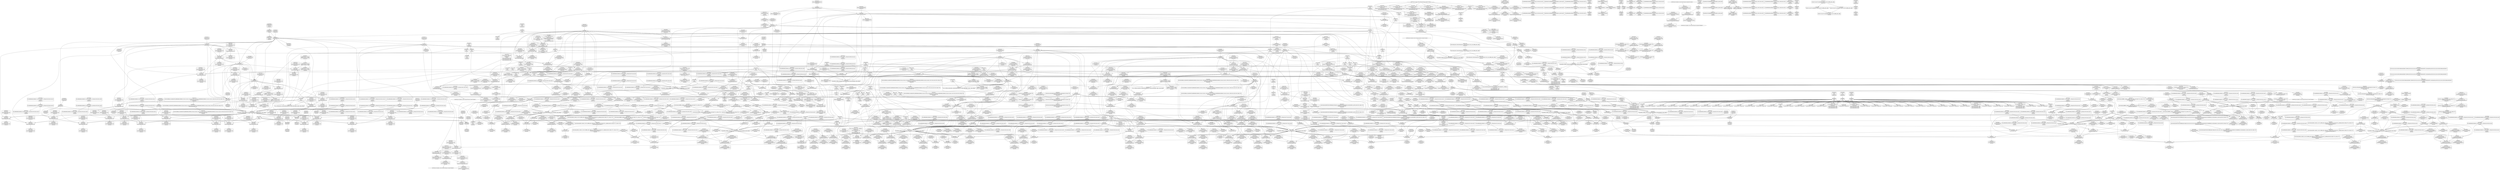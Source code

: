 digraph {
	CE0x3f80450 [shape=record,shape=Mrecord,label="{CE0x3f80450|task_sid:do.end|*SummSink*}"]
	CE0x3fce790 [shape=record,shape=Mrecord,label="{CE0x3fce790|rcu_read_unlock:tmp18|include/linux/rcupdate.h,933|*SummSink*}"]
	CE0x3ed9fd0 [shape=record,shape=Mrecord,label="{CE0x3ed9fd0|selinux_socket_getsockopt:tmp2}"]
	CE0x3f77cb0 [shape=record,shape=Mrecord,label="{CE0x3f77cb0|rcu_read_unlock:call|include/linux/rcupdate.h,933|*SummSource*}"]
	CE0x3f718b0 [shape=record,shape=Mrecord,label="{CE0x3f718b0|i64*_getelementptr_inbounds_(_4_x_i64_,_4_x_i64_*___llvm_gcov_ctr129,_i64_0,_i64_0)|*Constant*|*SummSink*}"]
	CE0x3f6e330 [shape=record,shape=Mrecord,label="{CE0x3f6e330|sock_has_perm:tmp12|security/selinux/hooks.c,3970|*SummSink*}"]
	CE0x3f97e70 [shape=record,shape=Mrecord,label="{CE0x3f97e70|i64*_getelementptr_inbounds_(_4_x_i64_,_4_x_i64_*___llvm_gcov_ctr133,_i64_0,_i64_3)|*Constant*|*SummSink*}"]
	"CONST[source:0(mediator),value:2(dynamic)][purpose:{subject}][SnkIdx:0]"
	CE0x3eea370 [shape=record,shape=Mrecord,label="{CE0x3eea370|i32_5|*Constant*}"]
	CE0x3f296f0 [shape=record,shape=Mrecord,label="{CE0x3f296f0|rcu_read_unlock:tmp15|include/linux/rcupdate.h,933|*SummSource*}"]
	CE0x3eede40 [shape=record,shape=Mrecord,label="{CE0x3eede40|_call_void_lock_release(%struct.lockdep_map*_%map,_i32_1,_i64_ptrtoint_(i8*_blockaddress(_rcu_lock_release,_%__here)_to_i64))_#10,_!dbg_!27716|include/linux/rcupdate.h,423|*SummSink*}"]
	CE0x3f882c0 [shape=record,shape=Mrecord,label="{CE0x3f882c0|GLOBAL:__llvm_gcov_ctr127|Global_var:__llvm_gcov_ctr127}"]
	CE0x3f95420 [shape=record,shape=Mrecord,label="{CE0x3f95420|rcu_lock_release:tmp|*SummSink*}"]
	CE0x3f70800 [shape=record,shape=Mrecord,label="{CE0x3f70800|__preempt_count_sub:tmp6|./arch/x86/include/asm/preempt.h,78|*SummSink*}"]
	CE0x3f0d9f0 [shape=record,shape=Mrecord,label="{CE0x3f0d9f0|task_sid:land.lhs.true|*SummSource*}"]
	CE0x3ee4620 [shape=record,shape=Mrecord,label="{CE0x3ee4620|_call_void_mcount()_#3|*SummSource*}"]
	CE0x3ff6310 [shape=record,shape=Mrecord,label="{CE0x3ff6310|__rcu_read_unlock:do.body|*SummSource*}"]
	CE0x3f7b460 [shape=record,shape=Mrecord,label="{CE0x3f7b460|_ret_void,_!dbg_!27735|include/linux/rcupdate.h,884|*SummSink*}"]
	CE0x3f6bee0 [shape=record,shape=Mrecord,label="{CE0x3f6bee0|sock_has_perm:tmp7|security/selinux/hooks.c,3969|*SummSource*}"]
	CE0x3ff9090 [shape=record,shape=Mrecord,label="{CE0x3ff9090|__preempt_count_sub:sub|./arch/x86/include/asm/preempt.h,77|*SummSink*}"]
	CE0x3f84dd0 [shape=record,shape=Mrecord,label="{CE0x3f84dd0|COLLAPSED:_GCMRE___llvm_gcov_ctr126_internal_global_13_x_i64_zeroinitializer:_elem_0:default:}"]
	CE0x3fafb90 [shape=record,shape=Mrecord,label="{CE0x3fafb90|GLOBAL:rcu_read_unlock.__warned|Global_var:rcu_read_unlock.__warned}"]
	CE0x3fa5ce0 [shape=record,shape=Mrecord,label="{CE0x3fa5ce0|GLOBAL:rcu_lock_map|Global_var:rcu_lock_map}"]
	CE0x3f59b70 [shape=record,shape=Mrecord,label="{CE0x3f59b70|task_sid:call7|security/selinux/hooks.c,208|*SummSource*}"]
	CE0x3f567b0 [shape=record,shape=Mrecord,label="{CE0x3f567b0|task_sid:tmp17|security/selinux/hooks.c,208|*SummSink*}"]
	CE0x3f53b30 [shape=record,shape=Mrecord,label="{CE0x3f53b30|task_sid:tmp23|security/selinux/hooks.c,208|*SummSource*}"]
	CE0x402acb0 [shape=record,shape=Mrecord,label="{CE0x402acb0|__preempt_count_add:tmp7|./arch/x86/include/asm/preempt.h,73|*SummSink*}"]
	CE0x3efbfb0 [shape=record,shape=Mrecord,label="{CE0x3efbfb0|rcu_read_lock:tmp1}"]
	CE0x3f78880 [shape=record,shape=Mrecord,label="{CE0x3f78880|i64_2|*Constant*}"]
	CE0x3fbfcb0 [shape=record,shape=Mrecord,label="{CE0x3fbfcb0|GLOBAL:__llvm_gcov_ctr132|Global_var:__llvm_gcov_ctr132}"]
	CE0x3f5bcd0 [shape=record,shape=Mrecord,label="{CE0x3f5bcd0|rcu_read_lock:land.lhs.true|*SummSink*}"]
	CE0x3ee0a90 [shape=record,shape=Mrecord,label="{CE0x3ee0a90|get_current:tmp4|./arch/x86/include/asm/current.h,14|*SummSource*}"]
	CE0x3fbd550 [shape=record,shape=Mrecord,label="{CE0x3fbd550|rcu_read_unlock:tmp14|include/linux/rcupdate.h,933}"]
	CE0x3f6ce70 [shape=record,shape=Mrecord,label="{CE0x3f6ce70|GLOBAL:__llvm_gcov_ctr327|Global_var:__llvm_gcov_ctr327|*SummSource*}"]
	CE0x3f891c0 [shape=record,shape=Mrecord,label="{CE0x3f891c0|i64_5|*Constant*|*SummSink*}"]
	CE0x3fc4ec0 [shape=record,shape=Mrecord,label="{CE0x3fc4ec0|GLOBAL:__preempt_count_add|*Constant*|*SummSink*}"]
	CE0x3fad010 [shape=record,shape=Mrecord,label="{CE0x3fad010|rcu_read_lock:tmp18|include/linux/rcupdate.h,882}"]
	CE0x3f52b50 [shape=record,shape=Mrecord,label="{CE0x3f52b50|task_sid:tmp20|security/selinux/hooks.c,208|*SummSink*}"]
	CE0x403e2b0 [shape=record,shape=Mrecord,label="{CE0x403e2b0|i64*_getelementptr_inbounds_(_4_x_i64_,_4_x_i64_*___llvm_gcov_ctr135,_i64_0,_i64_0)|*Constant*|*SummSink*}"]
	CE0x3f00d60 [shape=record,shape=Mrecord,label="{CE0x3f00d60|i32_1|*Constant*|*SummSink*}"]
	CE0x3f51bc0 [shape=record,shape=Mrecord,label="{CE0x3f51bc0|i8*_getelementptr_inbounds_(_41_x_i8_,_41_x_i8_*_.str44,_i32_0,_i32_0)|*Constant*|*SummSource*}"]
	CE0x3f78f20 [shape=record,shape=Mrecord,label="{CE0x3f78f20|cred_sid:tmp3|*SummSource*}"]
	CE0x3f0d2f0 [shape=record,shape=Mrecord,label="{CE0x3f0d2f0|_call_void_mcount()_#3}"]
	CE0x3fc9870 [shape=record,shape=Mrecord,label="{CE0x3fc9870|rcu_read_unlock:call3|include/linux/rcupdate.h,933|*SummSink*}"]
	CE0x3f655d0 [shape=record,shape=Mrecord,label="{CE0x3f655d0|8:_%struct.sock*,_:_SCME_8,16_|*MultipleSource*|security/selinux/hooks.c, 3966|security/selinux/hooks.c,3966|security/selinux/hooks.c,3966}"]
	CE0x3f7c300 [shape=record,shape=Mrecord,label="{CE0x3f7c300|i64_7|*Constant*|*SummSource*}"]
	CE0x4009fd0 [shape=record,shape=Mrecord,label="{CE0x4009fd0|__rcu_read_lock:do.body|*SummSink*}"]
	CE0x402c4f0 [shape=record,shape=Mrecord,label="{CE0x402c4f0|__preempt_count_sub:tmp3|*SummSource*}"]
	"CONST[source:2(external),value:2(dynamic)][purpose:{subject}][SrcIdx:3]"
	CE0x3f89f40 [shape=record,shape=Mrecord,label="{CE0x3f89f40|rcu_read_unlock:tobool|include/linux/rcupdate.h,933|*SummSource*}"]
	CE0x3f56410 [shape=record,shape=Mrecord,label="{CE0x3f56410|i64*_getelementptr_inbounds_(_13_x_i64_,_13_x_i64_*___llvm_gcov_ctr126,_i64_0,_i64_8)|*Constant*}"]
	CE0x3fc44f0 [shape=record,shape=Mrecord,label="{CE0x3fc44f0|rcu_lock_release:tmp3|*SummSource*}"]
	CE0x3ee1510 [shape=record,shape=Mrecord,label="{CE0x3ee1510|selinux_socket_getsockopt:tmp1}"]
	"CONST[source:0(mediator),value:2(dynamic)][purpose:{object}][SnkIdx:1]"
	CE0x3f68720 [shape=record,shape=Mrecord,label="{CE0x3f68720|8:_%struct.sock*,_:_SCME_53,54_}"]
	CE0x3fc1b20 [shape=record,shape=Mrecord,label="{CE0x3fc1b20|__rcu_read_lock:tmp6|include/linux/rcupdate.h,240|*SummSource*}"]
	CE0x3f5b040 [shape=record,shape=Mrecord,label="{CE0x3f5b040|GLOBAL:rcu_read_unlock|*Constant*|*SummSource*}"]
	CE0x3f2b9e0 [shape=record,shape=Mrecord,label="{CE0x3f2b9e0|0:_i8,_8:_%struct.lsm_network_audit*,_24:_%struct.selinux_audit_data*,_:_SCMRE_0,1_|*MultipleSource*|security/selinux/hooks.c, 3965|security/selinux/hooks.c,3972}"]
	CE0x3f6c970 [shape=record,shape=Mrecord,label="{CE0x3f6c970|sock_has_perm:tmp7|security/selinux/hooks.c,3969}"]
	CE0x3f5cc00 [shape=record,shape=Mrecord,label="{CE0x3f5cc00|rcu_read_lock:tmp10|include/linux/rcupdate.h,882}"]
	CE0x3fbe950 [shape=record,shape=Mrecord,label="{CE0x3fbe950|i64*_getelementptr_inbounds_(_4_x_i64_,_4_x_i64_*___llvm_gcov_ctr128,_i64_0,_i64_3)|*Constant*|*SummSink*}"]
	CE0x3f632a0 [shape=record,shape=Mrecord,label="{CE0x3f632a0|i32_(i32,_i32,_i16,_i32,_%struct.common_audit_data*)*_bitcast_(i32_(i32,_i32,_i16,_i32,_%struct.common_audit_data.495*)*_avc_has_perm_to_i32_(i32,_i32,_i16,_i32,_%struct.common_audit_data*)*)|*Constant*|*SummSource*}"]
	CE0x3fbc290 [shape=record,shape=Mrecord,label="{CE0x3fbc290|__preempt_count_add:val|Function::__preempt_count_add&Arg::val::|*SummSink*}"]
	CE0x3fcd0d0 [shape=record,shape=Mrecord,label="{CE0x3fcd0d0|_call_void_mcount()_#3|*SummSource*}"]
	CE0x3f6aa00 [shape=record,shape=Mrecord,label="{CE0x3f6aa00|i32_8|*Constant*}"]
	CE0x3f8d950 [shape=record,shape=Mrecord,label="{CE0x3f8d950|i64*_getelementptr_inbounds_(_4_x_i64_,_4_x_i64_*___llvm_gcov_ctr129,_i64_0,_i64_0)|*Constant*}"]
	CE0x3f6d170 [shape=record,shape=Mrecord,label="{CE0x3f6d170|i64_0|*Constant*|*SummSource*}"]
	CE0x3f6c710 [shape=record,shape=Mrecord,label="{CE0x3f6c710|i64_2|*Constant*|*SummSource*}"]
	CE0x3f96e10 [shape=record,shape=Mrecord,label="{CE0x3f96e10|i64*_getelementptr_inbounds_(_4_x_i64_,_4_x_i64_*___llvm_gcov_ctr129,_i64_0,_i64_3)|*Constant*|*SummSink*}"]
	CE0x3f8cd30 [shape=record,shape=Mrecord,label="{CE0x3f8cd30|i64*_getelementptr_inbounds_(_4_x_i64_,_4_x_i64_*___llvm_gcov_ctr129,_i64_0,_i64_2)|*Constant*}"]
	CE0x3fb9650 [shape=record,shape=Mrecord,label="{CE0x3fb9650|rcu_read_lock:tmp20|include/linux/rcupdate.h,882}"]
	CE0x3f9c4c0 [shape=record,shape=Mrecord,label="{CE0x3f9c4c0|i64_ptrtoint_(i8*_blockaddress(_rcu_lock_acquire,_%__here)_to_i64)|*Constant*|*SummSource*}"]
	CE0x3ed9940 [shape=record,shape=Mrecord,label="{CE0x3ed9940|get_current:entry|*SummSource*}"]
	CE0x3fbc660 [shape=record,shape=Mrecord,label="{CE0x3fbc660|_call_void_mcount()_#3}"]
	CE0x3fa7d20 [shape=record,shape=Mrecord,label="{CE0x3fa7d20|rcu_read_unlock:tmp2|*SummSink*}"]
	CE0x3f89e60 [shape=record,shape=Mrecord,label="{CE0x3f89e60|rcu_read_unlock:tobool|include/linux/rcupdate.h,933}"]
	CE0x3f2b740 [shape=record,shape=Mrecord,label="{CE0x3f2b740|sock_has_perm:type|security/selinux/hooks.c,3972|*SummSource*}"]
	CE0x3f61300 [shape=record,shape=Mrecord,label="{CE0x3f61300|sock_has_perm:sk4|security/selinux/hooks.c,3974|*SummSource*}"]
	CE0x3f67c70 [shape=record,shape=Mrecord,label="{CE0x3f67c70|8:_%struct.sock*,_:_SCME_44,45_}"]
	CE0x3efc2c0 [shape=record,shape=Mrecord,label="{CE0x3efc2c0|sock_has_perm:if.end}"]
	CE0x3f844e0 [shape=record,shape=Mrecord,label="{CE0x3f844e0|i64_3|*Constant*|*SummSource*}"]
	CE0x3f78b60 [shape=record,shape=Mrecord,label="{CE0x3f78b60|_call_void_rcu_read_lock()_#10,_!dbg_!27712|security/selinux/hooks.c,207|*SummSink*}"]
	CE0x3f82720 [shape=record,shape=Mrecord,label="{CE0x3f82720|rcu_read_lock:tmp2|*SummSink*}"]
	CE0x3f52e60 [shape=record,shape=Mrecord,label="{CE0x3f52e60|task_sid:tmp21|security/selinux/hooks.c,208|*SummSource*}"]
	CE0x3fb7370 [shape=record,shape=Mrecord,label="{CE0x3fb7370|i8*_getelementptr_inbounds_(_25_x_i8_,_25_x_i8_*_.str45,_i32_0,_i32_0)|*Constant*}"]
	CE0x4009a40 [shape=record,shape=Mrecord,label="{CE0x4009a40|__rcu_read_lock:tmp|*SummSink*}"]
	CE0x3ee46f0 [shape=record,shape=Mrecord,label="{CE0x3ee46f0|_call_void_mcount()_#3|*SummSink*}"]
	CE0x3fbf270 [shape=record,shape=Mrecord,label="{CE0x3fbf270|rcu_lock_acquire:tmp2}"]
	CE0x3f5fbc0 [shape=record,shape=Mrecord,label="{CE0x3f5fbc0|sock_has_perm:tmp17|security/selinux/hooks.c,3976|*SummSource*}"]
	CE0x3fc4990 [shape=record,shape=Mrecord,label="{CE0x3fc4990|i64*_getelementptr_inbounds_(_11_x_i64_,_11_x_i64_*___llvm_gcov_ctr132,_i64_0,_i64_0)|*Constant*|*SummSource*}"]
	CE0x3f82270 [shape=record,shape=Mrecord,label="{CE0x3f82270|rcu_lock_acquire:indirectgoto|*SummSink*}"]
	CE0x3ffc6c0 [shape=record,shape=Mrecord,label="{CE0x3ffc6c0|__preempt_count_add:bb}"]
	CE0x3f7fa80 [shape=record,shape=Mrecord,label="{CE0x3f7fa80|rcu_read_lock:tmp6|include/linux/rcupdate.h,882|*SummSink*}"]
	CE0x4028240 [shape=record,shape=Mrecord,label="{CE0x4028240|__preempt_count_add:tmp|*SummSink*}"]
	CE0x3fbc8e0 [shape=record,shape=Mrecord,label="{CE0x3fbc8e0|rcu_read_unlock:tmp16|include/linux/rcupdate.h,933|*SummSink*}"]
	CE0x3ff9350 [shape=record,shape=Mrecord,label="{CE0x3ff9350|_call_void_asm_addl_$1,_%gs:$0_,_*m,ri,*m,_dirflag_,_fpsr_,_flags_(i32*___preempt_count,_i32_%sub,_i32*___preempt_count)_#3,_!dbg_!27717,_!srcloc_!27718|./arch/x86/include/asm/preempt.h,77|*SummSink*}"]
	CE0x3f95490 [shape=record,shape=Mrecord,label="{CE0x3f95490|i64_1|*Constant*}"]
	CE0x3fbf4c0 [shape=record,shape=Mrecord,label="{CE0x3fbf4c0|rcu_read_unlock:tobool1|include/linux/rcupdate.h,933|*SummSource*}"]
	CE0x3fbfab0 [shape=record,shape=Mrecord,label="{CE0x3fbfab0|GLOBAL:__preempt_count_add|*Constant*}"]
	CE0x3f57e60 [shape=record,shape=Mrecord,label="{CE0x3f57e60|task_sid:tmp24|security/selinux/hooks.c,208|*SummSource*}"]
	CE0x3f56740 [shape=record,shape=Mrecord,label="{CE0x3f56740|task_sid:tmp17|security/selinux/hooks.c,208|*SummSource*}"]
	CE0x3fc3540 [shape=record,shape=Mrecord,label="{CE0x3fc3540|_call_void_mcount()_#3|*SummSource*}"]
	CE0x3f70f90 [shape=record,shape=Mrecord,label="{CE0x3f70f90|i64*_getelementptr_inbounds_(_4_x_i64_,_4_x_i64_*___llvm_gcov_ctr129,_i64_0,_i64_0)|*Constant*|*SummSource*}"]
	CE0x3ee58f0 [shape=record,shape=Mrecord,label="{CE0x3ee58f0|avc_has_perm:tsid|Function::avc_has_perm&Arg::tsid::}"]
	CE0x3fc3860 [shape=record,shape=Mrecord,label="{CE0x3fc3860|rcu_read_unlock:tmp|*SummSource*}"]
	CE0x3f54a20 [shape=record,shape=Mrecord,label="{CE0x3f54a20|i32_208|*Constant*}"]
	CE0x3fd30a0 [shape=record,shape=Mrecord,label="{CE0x3fd30a0|rcu_lock_release:entry|*SummSource*}"]
	CE0x40091b0 [shape=record,shape=Mrecord,label="{CE0x40091b0|i64*_getelementptr_inbounds_(_4_x_i64_,_4_x_i64_*___llvm_gcov_ctr128,_i64_0,_i64_1)|*Constant*|*SummSink*}"]
	CE0x3f8c5a0 [shape=record,shape=Mrecord,label="{CE0x3f8c5a0|__preempt_count_add:do.end|*SummSource*}"]
	CE0x3ede9c0 [shape=record,shape=Mrecord,label="{CE0x3ede9c0|selinux_socket_getsockopt:sk|security/selinux/hooks.c,4248|*SummSource*}"]
	CE0x3fc9d50 [shape=record,shape=Mrecord,label="{CE0x3fc9d50|__rcu_read_unlock:tmp5|include/linux/rcupdate.h,244|*SummSink*}"]
	CE0x3edfd00 [shape=record,shape=Mrecord,label="{CE0x3edfd00|sock_has_perm:sid|security/selinux/hooks.c,3969}"]
	CE0x3fb7c40 [shape=record,shape=Mrecord,label="{CE0x3fb7c40|GLOBAL:lockdep_rcu_suspicious|*Constant*}"]
	CE0x3f53a30 [shape=record,shape=Mrecord,label="{CE0x3f53a30|task_sid:tmp24|security/selinux/hooks.c,208}"]
	CE0x3f938e0 [shape=record,shape=Mrecord,label="{CE0x3f938e0|GLOBAL:__rcu_read_unlock|*Constant*}"]
	CE0x3fa6500 [shape=record,shape=Mrecord,label="{CE0x3fa6500|rcu_read_unlock:tmp1|*SummSource*}"]
	CE0x3f5ace0 [shape=record,shape=Mrecord,label="{CE0x3f5ace0|_call_void_rcu_read_unlock()_#10,_!dbg_!27748|security/selinux/hooks.c,209|*SummSink*}"]
	CE0x3edb890 [shape=record,shape=Mrecord,label="{CE0x3edb890|selinux_socket_getsockopt:tmp3}"]
	CE0x400f970 [shape=record,shape=Mrecord,label="{CE0x400f970|__rcu_read_unlock:tmp1|*SummSink*}"]
	CE0x3ee8670 [shape=record,shape=Mrecord,label="{CE0x3ee8670|selinux_socket_getsockopt:tmp2|*SummSink*}"]
	CE0x3ede860 [shape=record,shape=Mrecord,label="{CE0x3ede860|sock_has_perm:task|Function::sock_has_perm&Arg::task::|*SummSource*}"]
	CE0x3f661b0 [shape=record,shape=Mrecord,label="{CE0x3f661b0|task_sid:do.end}"]
	CE0x3fbf630 [shape=record,shape=Mrecord,label="{CE0x3fbf630|rcu_read_unlock:tobool1|include/linux/rcupdate.h,933|*SummSink*}"]
	CE0x3f55790 [shape=record,shape=Mrecord,label="{CE0x3f55790|task_sid:tmp14|security/selinux/hooks.c,208}"]
	CE0x3ff41c0 [shape=record,shape=Mrecord,label="{CE0x3ff41c0|i8*_undef|*Constant*}"]
	CE0x3f0ecd0 [shape=record,shape=Mrecord,label="{CE0x3f0ecd0|COLLAPSED:_GCMRE___llvm_gcov_ctr98_internal_global_2_x_i64_zeroinitializer:_elem_0:default:}"]
	CE0x40280a0 [shape=record,shape=Mrecord,label="{CE0x40280a0|__rcu_read_unlock:do.end|*SummSource*}"]
	CE0x3ffc290 [shape=record,shape=Mrecord,label="{CE0x3ffc290|__rcu_read_unlock:tmp6|include/linux/rcupdate.h,245}"]
	CE0x3f7d850 [shape=record,shape=Mrecord,label="{CE0x3f7d850|task_sid:call|security/selinux/hooks.c,208}"]
	CE0x3fc1f80 [shape=record,shape=Mrecord,label="{CE0x3fc1f80|rcu_read_unlock:tmp13|include/linux/rcupdate.h,933}"]
	CE0x3ee5250 [shape=record,shape=Mrecord,label="{CE0x3ee5250|i64*_getelementptr_inbounds_(_2_x_i64_,_2_x_i64_*___llvm_gcov_ctr98,_i64_0,_i64_0)|*Constant*}"]
	CE0x3f28610 [shape=record,shape=Mrecord,label="{CE0x3f28610|sock_has_perm:tmp19|security/selinux/hooks.c,3977}"]
	CE0x3f7c760 [shape=record,shape=Mrecord,label="{CE0x3f7c760|0:_i8,_:_GCMR_task_sid.__warned_internal_global_i8_0,_section_.data.unlikely_,_align_1:_elem_0:default:}"]
	CE0x3fc8760 [shape=record,shape=Mrecord,label="{CE0x3fc8760|rcu_read_unlock:tmp11|include/linux/rcupdate.h,933}"]
	CE0x3f8bcd0 [shape=record,shape=Mrecord,label="{CE0x3f8bcd0|__preempt_count_add:tmp2}"]
	CE0x3f98120 [shape=record,shape=Mrecord,label="{CE0x3f98120|rcu_lock_release:tmp6|*SummSink*}"]
	CE0x3fc6550 [shape=record,shape=Mrecord,label="{CE0x3fc6550|i64*_getelementptr_inbounds_(_4_x_i64_,_4_x_i64_*___llvm_gcov_ctr130,_i64_0,_i64_2)|*Constant*|*SummSource*}"]
	CE0x3fa9140 [shape=record,shape=Mrecord,label="{CE0x3fa9140|0:_i8,_:_GCMR_rcu_read_lock.__warned_internal_global_i8_0,_section_.data.unlikely_,_align_1:_elem_0:default:}"]
	CE0x3f0dcc0 [shape=record,shape=Mrecord,label="{CE0x3f0dcc0|i64*_getelementptr_inbounds_(_6_x_i64_,_6_x_i64_*___llvm_gcov_ctr327,_i64_0,_i64_0)|*Constant*|*SummSink*}"]
	CE0x3ff5e50 [shape=record,shape=Mrecord,label="{CE0x3ff5e50|__rcu_read_unlock:do.body}"]
	CE0x3f2b360 [shape=record,shape=Mrecord,label="{CE0x3f2b360|sock_has_perm:tmp14|security/selinux/hooks.c,3972|*SummSink*}"]
	CE0x3f68850 [shape=record,shape=Mrecord,label="{CE0x3f68850|8:_%struct.sock*,_:_SCME_54,55_}"]
	CE0x3f543f0 [shape=record,shape=Mrecord,label="{CE0x3f543f0|GLOBAL:lockdep_rcu_suspicious|*Constant*|*SummSink*}"]
	CE0x3fd3170 [shape=record,shape=Mrecord,label="{CE0x3fd3170|rcu_lock_release:entry|*SummSink*}"]
	CE0x3fc5e50 [shape=record,shape=Mrecord,label="{CE0x3fc5e50|i64*_getelementptr_inbounds_(_4_x_i64_,_4_x_i64_*___llvm_gcov_ctr133,_i64_0,_i64_0)|*Constant*|*SummSource*}"]
	CE0x3f87860 [shape=record,shape=Mrecord,label="{CE0x3f87860|i32_22|*Constant*|*SummSink*}"]
	CE0x3f5b8b0 [shape=record,shape=Mrecord,label="{CE0x3f5b8b0|_ret_void,_!dbg_!27735|include/linux/rcupdate.h,938|*SummSink*}"]
	CE0x3fb94e0 [shape=record,shape=Mrecord,label="{CE0x3fb94e0|rcu_read_lock:tmp19|include/linux/rcupdate.h,882|*SummSink*}"]
	CE0x3f895c0 [shape=record,shape=Mrecord,label="{CE0x3f895c0|i64_4|*Constant*|*SummSink*}"]
	CE0x3f9afc0 [shape=record,shape=Mrecord,label="{CE0x3f9afc0|__preempt_count_sub:tmp5|./arch/x86/include/asm/preempt.h,77|*SummSink*}"]
	CE0x3f67da0 [shape=record,shape=Mrecord,label="{CE0x3f67da0|8:_%struct.sock*,_:_SCME_45,46_}"]
	CE0x3f72140 [shape=record,shape=Mrecord,label="{CE0x3f72140|rcu_read_lock:tmp13|include/linux/rcupdate.h,882|*SummSink*}"]
	CE0x3f86170 [shape=record,shape=Mrecord,label="{CE0x3f86170|cred_sid:tmp|*SummSource*}"]
	CE0x3f986b0 [shape=record,shape=Mrecord,label="{CE0x3f986b0|i64*_getelementptr_inbounds_(_4_x_i64_,_4_x_i64_*___llvm_gcov_ctr133,_i64_0,_i64_0)|*Constant*}"]
	CE0x3fd25a0 [shape=record,shape=Mrecord,label="{CE0x3fd25a0|rcu_lock_release:entry}"]
	CE0x3fcb0c0 [shape=record,shape=Mrecord,label="{CE0x3fcb0c0|i64*_getelementptr_inbounds_(_11_x_i64_,_11_x_i64_*___llvm_gcov_ctr132,_i64_0,_i64_0)|*Constant*}"]
	CE0x3f92280 [shape=record,shape=Mrecord,label="{CE0x3f92280|task_sid:tmp18|security/selinux/hooks.c,208|*SummSource*}"]
	CE0x4006560 [shape=record,shape=Mrecord,label="{CE0x4006560|__rcu_read_unlock:do.end}"]
	CE0x3f952a0 [shape=record,shape=Mrecord,label="{CE0x3f952a0|__rcu_read_lock:bb}"]
	CE0x3fcec40 [shape=record,shape=Mrecord,label="{CE0x3fcec40|_call_void_lockdep_rcu_suspicious(i8*_getelementptr_inbounds_(_25_x_i8_,_25_x_i8_*_.str45,_i32_0,_i32_0),_i32_934,_i8*_getelementptr_inbounds_(_44_x_i8_,_44_x_i8_*_.str47,_i32_0,_i32_0))_#10,_!dbg_!27726|include/linux/rcupdate.h,933|*SummSource*}"]
	CE0x3ed9db0 [shape=record,shape=Mrecord,label="{CE0x3ed9db0|i32_5|*Constant*|*SummSink*}"]
	CE0x3f83020 [shape=record,shape=Mrecord,label="{CE0x3f83020|cred_sid:tmp1|*SummSink*}"]
	CE0x3f7e3a0 [shape=record,shape=Mrecord,label="{CE0x3f7e3a0|i64*_getelementptr_inbounds_(_2_x_i64_,_2_x_i64_*___llvm_gcov_ctr131,_i64_0,_i64_1)|*Constant*}"]
	CE0x3f022d0 [shape=record,shape=Mrecord,label="{CE0x3f022d0|task_sid:tmp12|security/selinux/hooks.c,208|*SummSource*}"]
	CE0x400a990 [shape=record,shape=Mrecord,label="{CE0x400a990|_call_void_lock_acquire(%struct.lockdep_map*_%map,_i32_0,_i32_0,_i32_2,_i32_0,_%struct.lockdep_map*_null,_i64_ptrtoint_(i8*_blockaddress(_rcu_lock_acquire,_%__here)_to_i64))_#10,_!dbg_!27716|include/linux/rcupdate.h,418|*SummSource*}"]
	CE0x3f68980 [shape=record,shape=Mrecord,label="{CE0x3f68980|8:_%struct.sock*,_:_SCME_55,56_}"]
	CE0x3fbd990 [shape=record,shape=Mrecord,label="{CE0x3fbd990|rcu_read_unlock:tmp14|include/linux/rcupdate.h,933|*SummSink*}"]
	CE0x3f22160 [shape=record,shape=Mrecord,label="{CE0x3f22160|task_sid:if.end|*SummSink*}"]
	CE0x3f5a250 [shape=record,shape=Mrecord,label="{CE0x3f5a250|cred_sid:entry|*SummSource*}"]
	CE0x3f55660 [shape=record,shape=Mrecord,label="{CE0x3f55660|i64_7|*Constant*|*SummSink*}"]
	CE0x3f20e30 [shape=record,shape=Mrecord,label="{CE0x3f20e30|rcu_lock_acquire:map|Function::rcu_lock_acquire&Arg::map::|*SummSource*}"]
	CE0x3f03150 [shape=record,shape=Mrecord,label="{CE0x3f03150|_call_void_rcu_lock_acquire(%struct.lockdep_map*_rcu_lock_map)_#10,_!dbg_!27711|include/linux/rcupdate.h,881|*SummSink*}"]
	CE0x3f64a70 [shape=record,shape=Mrecord,label="{CE0x3f64a70|avc_has_perm:auditdata|Function::avc_has_perm&Arg::auditdata::|*SummSource*}"]
	CE0x3f59300 [shape=record,shape=Mrecord,label="{CE0x3f59300|task_sid:tmp27|security/selinux/hooks.c,208|*SummSource*}"]
	CE0x3fa3a20 [shape=record,shape=Mrecord,label="{CE0x3fa3a20|GLOBAL:rcu_read_unlock.__warned|Global_var:rcu_read_unlock.__warned|*SummSource*}"]
	CE0x3f63c10 [shape=record,shape=Mrecord,label="{CE0x3f63c10|rcu_read_lock:tmp11|include/linux/rcupdate.h,882|*SummSource*}"]
	CE0x3f803e0 [shape=record,shape=Mrecord,label="{CE0x3f803e0|task_sid:do.end|*SummSource*}"]
	CE0x3f65ad0 [shape=record,shape=Mrecord,label="{CE0x3f65ad0|task_sid:do.body5}"]
	CE0x3f63540 [shape=record,shape=Mrecord,label="{CE0x3f63540|avc_has_perm:entry}"]
	CE0x3fae200 [shape=record,shape=Mrecord,label="{CE0x3fae200|rcu_read_unlock:tmp7|include/linux/rcupdate.h,933}"]
	CE0x3f94ec0 [shape=record,shape=Mrecord,label="{CE0x3f94ec0|__rcu_read_lock:do.end}"]
	CE0x3f97540 [shape=record,shape=Mrecord,label="{CE0x3f97540|rcu_lock_release:tmp5|include/linux/rcupdate.h,423|*SummSink*}"]
	CE0x3eddb50 [shape=record,shape=Mrecord,label="{CE0x3eddb50|get_current:entry}"]
	CE0x400c020 [shape=record,shape=Mrecord,label="{CE0x400c020|i64*_getelementptr_inbounds_(_4_x_i64_,_4_x_i64_*___llvm_gcov_ctr135,_i64_0,_i64_3)|*Constant*}"]
	CE0x3f5a180 [shape=record,shape=Mrecord,label="{CE0x3f5a180|cred_sid:entry}"]
	CE0x3f19920 [shape=record,shape=Mrecord,label="{CE0x3f19920|sock_has_perm:sk|Function::sock_has_perm&Arg::sk::|*SummSink*}"]
	CE0x3fcc4e0 [shape=record,shape=Mrecord,label="{CE0x3fcc4e0|i64*_getelementptr_inbounds_(_4_x_i64_,_4_x_i64_*___llvm_gcov_ctr130,_i64_0,_i64_1)|*Constant*|*SummSource*}"]
	CE0x3f77ea0 [shape=record,shape=Mrecord,label="{CE0x3f77ea0|rcu_read_lock:if.then|*SummSink*}"]
	CE0x3f62580 [shape=record,shape=Mrecord,label="{CE0x3f62580|sock_has_perm:tmp16|security/selinux/hooks.c,3976|*SummSink*}"]
	CE0x3f67420 [shape=record,shape=Mrecord,label="{CE0x3f67420|8:_%struct.sock*,_:_SCME_37,38_}"]
	CE0x3f5af20 [shape=record,shape=Mrecord,label="{CE0x3f5af20|rcu_read_unlock:entry}"]
	CE0x3fcfe90 [shape=record,shape=Mrecord,label="{CE0x3fcfe90|i64*_getelementptr_inbounds_(_11_x_i64_,_11_x_i64_*___llvm_gcov_ctr132,_i64_0,_i64_9)|*Constant*|*SummSink*}"]
	CE0x3fc8170 [shape=record,shape=Mrecord,label="{CE0x3fc8170|i64*_getelementptr_inbounds_(_4_x_i64_,_4_x_i64_*___llvm_gcov_ctr128,_i64_0,_i64_2)|*Constant*|*SummSource*}"]
	CE0x3f15070 [shape=record,shape=Mrecord,label="{CE0x3f15070|get_current:bb}"]
	CE0x3ff8a80 [shape=record,shape=Mrecord,label="{CE0x3ff8a80|%struct.lockdep_map*_null|*Constant*}"]
	CE0x3facca0 [shape=record,shape=Mrecord,label="{CE0x3facca0|rcu_read_lock:tmp17|include/linux/rcupdate.h,882}"]
	CE0x3f54d50 [shape=record,shape=Mrecord,label="{CE0x3f54d50|i32_208|*Constant*|*SummSink*}"]
	CE0x3fc0af0 [shape=record,shape=Mrecord,label="{CE0x3fc0af0|_call_void_asm_sideeffect_,_memory_,_dirflag_,_fpsr_,_flags_()_#3,_!dbg_!27714,_!srcloc_!27715|include/linux/rcupdate.h,239}"]
	CE0x3fced70 [shape=record,shape=Mrecord,label="{CE0x3fced70|_call_void_lockdep_rcu_suspicious(i8*_getelementptr_inbounds_(_25_x_i8_,_25_x_i8_*_.str45,_i32_0,_i32_0),_i32_934,_i8*_getelementptr_inbounds_(_44_x_i8_,_44_x_i8_*_.str47,_i32_0,_i32_0))_#10,_!dbg_!27726|include/linux/rcupdate.h,933|*SummSink*}"]
	CE0x3fc2560 [shape=record,shape=Mrecord,label="{CE0x3fc2560|rcu_read_unlock:bb|*SummSink*}"]
	CE0x3f82fb0 [shape=record,shape=Mrecord,label="{CE0x3f82fb0|cred_sid:tmp1|*SummSource*}"]
	CE0x3f944f0 [shape=record,shape=Mrecord,label="{CE0x3f944f0|GLOBAL:__rcu_read_unlock|*Constant*|*SummSource*}"]
	CE0x3fc23b0 [shape=record,shape=Mrecord,label="{CE0x3fc23b0|rcu_read_unlock:tmp13|include/linux/rcupdate.h,933|*SummSource*}"]
	CE0x3fc36c0 [shape=record,shape=Mrecord,label="{CE0x3fc36c0|i64*_getelementptr_inbounds_(_4_x_i64_,_4_x_i64_*___llvm_gcov_ctr130,_i64_0,_i64_2)|*Constant*}"]
	CE0x3ffc730 [shape=record,shape=Mrecord,label="{CE0x3ffc730|__rcu_read_unlock:tmp7|include/linux/rcupdate.h,245}"]
	CE0x3ed31d0 [shape=record,shape=Mrecord,label="{CE0x3ed31d0|_ret_%struct.task_struct*_%tmp4,_!dbg_!27714|./arch/x86/include/asm/current.h,14|*SummSink*}"]
	CE0x4007e60 [shape=record,shape=Mrecord,label="{CE0x4007e60|GLOBAL:lock_release|*Constant*}"]
	CE0x3f81c20 [shape=record,shape=Mrecord,label="{CE0x3f81c20|task_sid:tmp11|security/selinux/hooks.c,208|*SummSink*}"]
	CE0x3edc3e0 [shape=record,shape=Mrecord,label="{CE0x3edc3e0|_ret_%struct.task_struct*_%tmp4,_!dbg_!27714|./arch/x86/include/asm/current.h,14|*SummSource*}"]
	CE0x3f82200 [shape=record,shape=Mrecord,label="{CE0x3f82200|rcu_lock_acquire:indirectgoto|*SummSource*}"]
	CE0x3f640b0 [shape=record,shape=Mrecord,label="{CE0x3f640b0|rcu_read_lock:tmp12|include/linux/rcupdate.h,882|*SummSource*}"]
	CE0x3fcb380 [shape=record,shape=Mrecord,label="{CE0x3fcb380|_call_void___preempt_count_sub(i32_1)_#10,_!dbg_!27715|include/linux/rcupdate.h,244|*SummSource*}"]
	CE0x3f87920 [shape=record,shape=Mrecord,label="{CE0x3f87920|COLLAPSED:_CMRE:_elem_0::|security/selinux/hooks.c,196}"]
	CE0x3f54570 [shape=record,shape=Mrecord,label="{CE0x3f54570|i8*_getelementptr_inbounds_(_25_x_i8_,_25_x_i8_*_.str3,_i32_0,_i32_0)|*Constant*|*SummSource*}"]
	CE0x3f5b0b0 [shape=record,shape=Mrecord,label="{CE0x3f5b0b0|GLOBAL:rcu_read_unlock|*Constant*|*SummSink*}"]
	CE0x3f626f0 [shape=record,shape=Mrecord,label="{CE0x3f626f0|i32_4|*Constant*}"]
	CE0x3f8dba0 [shape=record,shape=Mrecord,label="{CE0x3f8dba0|__preempt_count_add:tmp3}"]
	CE0x3f71d90 [shape=record,shape=Mrecord,label="{CE0x3f71d90|rcu_read_lock:call3|include/linux/rcupdate.h,882|*SummSource*}"]
	CE0x3f61aa0 [shape=record,shape=Mrecord,label="{CE0x3f61aa0|sock_has_perm:sid5|security/selinux/hooks.c,3976|*SummSource*}"]
	CE0x3fa3b50 [shape=record,shape=Mrecord,label="{CE0x3fa3b50|GLOBAL:rcu_read_unlock.__warned|Global_var:rcu_read_unlock.__warned|*SummSink*}"]
	CE0x3622100 [shape=record,shape=Mrecord,label="{CE0x3622100|GLOBAL:sock_has_perm|*Constant*}"]
	CE0x3ffbfe0 [shape=record,shape=Mrecord,label="{CE0x3ffbfe0|i64*_getelementptr_inbounds_(_4_x_i64_,_4_x_i64_*___llvm_gcov_ctr134,_i64_0,_i64_3)|*Constant*|*SummSink*}"]
	CE0x3fa4000 [shape=record,shape=Mrecord,label="{CE0x3fa4000|rcu_read_lock:tmp2|*SummSource*}"]
	CE0x3f64d40 [shape=record,shape=Mrecord,label="{CE0x3f64d40|_ret_i32_%retval.0,_!dbg_!27728|security/selinux/avc.c,775|*SummSource*}"]
	CE0x3f85d00 [shape=record,shape=Mrecord,label="{CE0x3f85d00|i64_2|*Constant*}"]
	CE0x40068a0 [shape=record,shape=Mrecord,label="{CE0x40068a0|__rcu_read_unlock:tmp2|*SummSink*}"]
	CE0x3fc04c0 [shape=record,shape=Mrecord,label="{CE0x3fc04c0|rcu_read_unlock:tmp11|include/linux/rcupdate.h,933|*SummSink*}"]
	CE0x3f03950 [shape=record,shape=Mrecord,label="{CE0x3f03950|sock_has_perm:sk_security|security/selinux/hooks.c,3964|*SummSink*}"]
	CE0x3f11930 [shape=record,shape=Mrecord,label="{CE0x3f11930|%struct.task_struct*_(%struct.task_struct**)*_asm_movq_%gs:$_1:P_,$0_,_r,im,_dirflag_,_fpsr_,_flags_|*SummSink*}"]
	CE0x3faf1a0 [shape=record,shape=Mrecord,label="{CE0x3faf1a0|rcu_read_unlock:tmp3|*SummSource*}"]
	CE0x3f943d0 [shape=record,shape=Mrecord,label="{CE0x3f943d0|GLOBAL:__rcu_read_unlock|*Constant*|*SummSink*}"]
	CE0x3f03ae0 [shape=record,shape=Mrecord,label="{CE0x3f03ae0|sock_has_perm:sk_security|security/selinux/hooks.c,3964}"]
	CE0x3f02730 [shape=record,shape=Mrecord,label="{CE0x3f02730|task_sid:tmp13|security/selinux/hooks.c,208|*SummSource*}"]
	CE0x3fc9280 [shape=record,shape=Mrecord,label="{CE0x3fc9280|rcu_read_unlock:tmp12|include/linux/rcupdate.h,933|*SummSink*}"]
	CE0x3f17400 [shape=record,shape=Mrecord,label="{CE0x3f17400|i32_16384|*Constant*|*SummSink*}"]
	CE0x3f93d80 [shape=record,shape=Mrecord,label="{CE0x3f93d80|_ret_void,_!dbg_!27717|include/linux/rcupdate.h,424|*SummSink*}"]
	CE0x3fc2ca0 [shape=record,shape=Mrecord,label="{CE0x3fc2ca0|__preempt_count_add:entry}"]
	CE0x3fca040 [shape=record,shape=Mrecord,label="{CE0x3fca040|_call_void_asm_sideeffect_,_memory_,_dirflag_,_fpsr_,_flags_()_#3,_!dbg_!27711,_!srcloc_!27714|include/linux/rcupdate.h,244|*SummSink*}"]
	CE0x3f910d0 [shape=record,shape=Mrecord,label="{CE0x3f910d0|_call_void_mcount()_#3}"]
	CE0x3f8fbb0 [shape=record,shape=Mrecord,label="{CE0x3f8fbb0|__preempt_count_add:tmp6|./arch/x86/include/asm/preempt.h,73}"]
	CE0x3f8c760 [shape=record,shape=Mrecord,label="{CE0x3f8c760|i32_0|*Constant*}"]
	CE0x3faa420 [shape=record,shape=Mrecord,label="{CE0x3faa420|rcu_lock_acquire:tmp3|*SummSink*}"]
	CE0x3f669d0 [shape=record,shape=Mrecord,label="{CE0x3f669d0|8:_%struct.sock*,_:_SCME_28,29_}"]
	CE0x3f90630 [shape=record,shape=Mrecord,label="{CE0x3f90630|__preempt_count_sub:tmp1|*SummSink*}"]
	CE0x3fc54d0 [shape=record,shape=Mrecord,label="{CE0x3fc54d0|rcu_lock_release:tmp2|*SummSink*}"]
	CE0x3f57950 [shape=record,shape=Mrecord,label="{CE0x3f57950|i64*_getelementptr_inbounds_(_13_x_i64_,_13_x_i64_*___llvm_gcov_ctr126,_i64_0,_i64_11)|*Constant*}"]
	CE0x3f6f5a0 [shape=record,shape=Mrecord,label="{CE0x3f6f5a0|sock_has_perm:tmp5|security/selinux/hooks.c,3966|*SummSource*}"]
	CE0x3f7bce0 [shape=record,shape=Mrecord,label="{CE0x3f7bce0|task_sid:tobool4|security/selinux/hooks.c,208|*SummSink*}"]
	CE0x3f633d0 [shape=record,shape=Mrecord,label="{CE0x3f633d0|i32_(i32,_i32,_i16,_i32,_%struct.common_audit_data*)*_bitcast_(i32_(i32,_i32,_i16,_i32,_%struct.common_audit_data.495*)*_avc_has_perm_to_i32_(i32,_i32,_i16,_i32,_%struct.common_audit_data*)*)|*Constant*|*SummSink*}"]
	CE0x3f6c890 [shape=record,shape=Mrecord,label="{CE0x3f6c890|i64_2|*Constant*|*SummSink*}"]
	CE0x3f78dd0 [shape=record,shape=Mrecord,label="{CE0x3f78dd0|cred_sid:tmp3}"]
	CE0x3fd18e0 [shape=record,shape=Mrecord,label="{CE0x3fd18e0|rcu_read_unlock:tmp22|include/linux/rcupdate.h,935}"]
	CE0x3f854d0 [shape=record,shape=Mrecord,label="{CE0x3f854d0|GLOBAL:__llvm_gcov_ctr126|Global_var:__llvm_gcov_ctr126|*SummSink*}"]
	CE0x40436b0 [shape=record,shape=Mrecord,label="{CE0x40436b0|i64*_getelementptr_inbounds_(_4_x_i64_,_4_x_i64_*___llvm_gcov_ctr135,_i64_0,_i64_2)|*Constant*}"]
	CE0x3f643a0 [shape=record,shape=Mrecord,label="{CE0x3f643a0|rcu_read_lock:call3|include/linux/rcupdate.h,882}"]
	CE0x3f77960 [shape=record,shape=Mrecord,label="{CE0x3f77960|rcu_read_unlock:call|include/linux/rcupdate.h,933|*SummSink*}"]
	CE0x3f1ab30 [shape=record,shape=Mrecord,label="{CE0x3f1ab30|sock_has_perm:sk|Function::sock_has_perm&Arg::sk::|*SummSource*}"]
	CE0x3ee5bd0 [shape=record,shape=Mrecord,label="{CE0x3ee5bd0|avc_has_perm:tsid|Function::avc_has_perm&Arg::tsid::|*SummSink*}"]
	CE0x4008370 [shape=record,shape=Mrecord,label="{CE0x4008370|i64_ptrtoint_(i8*_blockaddress(_rcu_lock_release,_%__here)_to_i64)|*Constant*}"]
	CE0x3fa6df0 [shape=record,shape=Mrecord,label="{CE0x3fa6df0|rcu_read_lock:if.end}"]
	CE0x400c200 [shape=record,shape=Mrecord,label="{CE0x400c200|GLOBAL:__preempt_count|Global_var:__preempt_count}"]
	CE0x3f611d0 [shape=record,shape=Mrecord,label="{CE0x3f611d0|sock_has_perm:sk4|security/selinux/hooks.c,3974}"]
	CE0x3f71600 [shape=record,shape=Mrecord,label="{CE0x3f71600|__preempt_count_sub:tmp2|*SummSource*}"]
	CE0x3f72e60 [shape=record,shape=Mrecord,label="{CE0x3f72e60|rcu_read_lock:tmp16|include/linux/rcupdate.h,882|*SummSource*}"]
	CE0x3f9d550 [shape=record,shape=Mrecord,label="{CE0x3f9d550|__rcu_read_lock:tmp|*SummSource*}"]
	CE0x3f00e70 [shape=record,shape=Mrecord,label="{CE0x3f00e70|sock_has_perm:net|security/selinux/hooks.c, 3966}"]
	CE0x3f29820 [shape=record,shape=Mrecord,label="{CE0x3f29820|rcu_read_unlock:tmp15|include/linux/rcupdate.h,933|*SummSink*}"]
	CE0x3eebb50 [shape=record,shape=Mrecord,label="{CE0x3eebb50|selinux_socket_getsockopt:sock|Function::selinux_socket_getsockopt&Arg::sock::}"]
	CE0x3ff5fa0 [shape=record,shape=Mrecord,label="{CE0x3ff5fa0|__rcu_read_unlock:do.body|*SummSink*}"]
	CE0x3f70970 [shape=record,shape=Mrecord,label="{CE0x3f70970|i64*_getelementptr_inbounds_(_4_x_i64_,_4_x_i64_*___llvm_gcov_ctr135,_i64_0,_i64_3)|*Constant*|*SummSource*}"]
	CE0x3fc82f0 [shape=record,shape=Mrecord,label="{CE0x3fc82f0|i64*_getelementptr_inbounds_(_4_x_i64_,_4_x_i64_*___llvm_gcov_ctr128,_i64_0,_i64_2)|*Constant*|*SummSink*}"]
	CE0x3fc2990 [shape=record,shape=Mrecord,label="{CE0x3fc2990|rcu_read_unlock:if.then}"]
	CE0x3f87a50 [shape=record,shape=Mrecord,label="{CE0x3f87a50|cred_sid:security|security/selinux/hooks.c,196|*SummSource*}"]
	CE0x3fc4b60 [shape=record,shape=Mrecord,label="{CE0x3fc4b60|i64*_getelementptr_inbounds_(_11_x_i64_,_11_x_i64_*___llvm_gcov_ctr132,_i64_0,_i64_0)|*Constant*|*SummSink*}"]
	CE0x3f0c010 [shape=record,shape=Mrecord,label="{CE0x3f0c010|task_sid:tmp2}"]
	CE0x3f581f0 [shape=record,shape=Mrecord,label="{CE0x3f581f0|task_sid:tmp25|security/selinux/hooks.c,208|*SummSource*}"]
	CE0x3f9d0b0 [shape=record,shape=Mrecord,label="{CE0x3f9d0b0|rcu_lock_acquire:tmp6|*SummSink*}"]
	CE0x3f6cd40 [shape=record,shape=Mrecord,label="{CE0x3f6cd40|GLOBAL:__llvm_gcov_ctr327|Global_var:__llvm_gcov_ctr327}"]
	CE0x3f63d90 [shape=record,shape=Mrecord,label="{CE0x3f63d90|rcu_read_lock:tmp11|include/linux/rcupdate.h,882|*SummSink*}"]
	CE0x3f83810 [shape=record,shape=Mrecord,label="{CE0x3f83810|__rcu_read_lock:entry|*SummSink*}"]
	CE0x3f52ed0 [shape=record,shape=Mrecord,label="{CE0x3f52ed0|task_sid:tmp21|security/selinux/hooks.c,208|*SummSink*}"]
	CE0x3f90730 [shape=record,shape=Mrecord,label="{CE0x3f90730|i64*_getelementptr_inbounds_(_4_x_i64_,_4_x_i64_*___llvm_gcov_ctr135,_i64_0,_i64_1)|*Constant*|*SummSource*}"]
	CE0x3fc0e60 [shape=record,shape=Mrecord,label="{CE0x3fc0e60|rcu_read_unlock:tmp|*SummSink*}"]
	CE0x3fcfcc0 [shape=record,shape=Mrecord,label="{CE0x3fcfcc0|i8*_getelementptr_inbounds_(_44_x_i8_,_44_x_i8_*_.str47,_i32_0,_i32_0)|*Constant*|*SummSource*}"]
	CE0x3ee5aa0 [shape=record,shape=Mrecord,label="{CE0x3ee5aa0|avc_has_perm:tsid|Function::avc_has_perm&Arg::tsid::|*SummSource*}"]
	CE0x3f02f00 [shape=record,shape=Mrecord,label="{CE0x3f02f00|GLOBAL:task_sid.__warned|Global_var:task_sid.__warned}"]
	CE0x3ff5aa0 [shape=record,shape=Mrecord,label="{CE0x3ff5aa0|rcu_lock_release:tmp7|*SummSink*}"]
	CE0x3f9dd20 [shape=record,shape=Mrecord,label="{CE0x3f9dd20|rcu_lock_acquire:bb}"]
	CE0x3fc7120 [shape=record,shape=Mrecord,label="{CE0x3fc7120|_call_void_mcount()_#3|*SummSink*}"]
	CE0x3f6e1c0 [shape=record,shape=Mrecord,label="{CE0x3f6e1c0|sock_has_perm:tmp12|security/selinux/hooks.c,3970|*SummSource*}"]
	CE0x3fa9b60 [shape=record,shape=Mrecord,label="{CE0x3fa9b60|__rcu_read_lock:tmp4|include/linux/rcupdate.h,239}"]
	CE0x3f57430 [shape=record,shape=Mrecord,label="{CE0x3f57430|task_sid:tmp23|security/selinux/hooks.c,208|*SummSink*}"]
	CE0x3f00c60 [shape=record,shape=Mrecord,label="{CE0x3f00c60|i32_1|*Constant*|*SummSource*}"]
	CE0x3f6fe80 [shape=record,shape=Mrecord,label="{CE0x3f6fe80|__preempt_count_add:do.end|*SummSink*}"]
	CE0x3fa5b00 [shape=record,shape=Mrecord,label="{CE0x3fa5b00|cred_sid:tmp6|security/selinux/hooks.c,197|*SummSource*}"]
	CE0x3fc31f0 [shape=record,shape=Mrecord,label="{CE0x3fc31f0|rcu_read_unlock:tobool|include/linux/rcupdate.h,933|*SummSink*}"]
	CE0x3f55e80 [shape=record,shape=Mrecord,label="{CE0x3f55e80|task_sid:tmp15|security/selinux/hooks.c,208|*SummSink*}"]
	CE0x3fb8760 [shape=record,shape=Mrecord,label="{CE0x3fb8760|i8*_getelementptr_inbounds_(_42_x_i8_,_42_x_i8_*_.str46,_i32_0,_i32_0)|*Constant*|*SummSource*}"]
	CE0x3f0b8a0 [shape=record,shape=Mrecord,label="{CE0x3f0b8a0|sock_has_perm:ad|security/selinux/hooks.c, 3965|*SummSink*}"]
	CE0x3f94730 [shape=record,shape=Mrecord,label="{CE0x3f94730|__rcu_read_unlock:entry|*SummSink*}"]
	CE0x3fb87d0 [shape=record,shape=Mrecord,label="{CE0x3fb87d0|i8*_getelementptr_inbounds_(_42_x_i8_,_42_x_i8_*_.str46,_i32_0,_i32_0)|*Constant*|*SummSink*}"]
	CE0x3f0d510 [shape=record,shape=Mrecord,label="{CE0x3f0d510|_call_void_mcount()_#3|*SummSource*}"]
	CE0x3f109c0 [shape=record,shape=Mrecord,label="{CE0x3f109c0|task_sid:land.lhs.true2|*SummSource*}"]
	CE0x3ed3d50 [shape=record,shape=Mrecord,label="{CE0x3ed3d50|_ret_%struct.task_struct*_%tmp4,_!dbg_!27714|./arch/x86/include/asm/current.h,14}"]
	CE0x3fad550 [shape=record,shape=Mrecord,label="{CE0x3fad550|i8_1|*Constant*}"]
	CE0x3f6f990 [shape=record,shape=Mrecord,label="{CE0x3f6f990|i8_0|*Constant*|*SummSource*}"]
	CE0x3f11530 [shape=record,shape=Mrecord,label="{CE0x3f11530|COLLAPSED:_GCMRE___llvm_gcov_ctr327_internal_global_6_x_i64_zeroinitializer:_elem_0:default:}"]
	CE0x3f58a60 [shape=record,shape=Mrecord,label="{CE0x3f58a60|i64*_getelementptr_inbounds_(_13_x_i64_,_13_x_i64_*___llvm_gcov_ctr126,_i64_0,_i64_12)|*Constant*}"]
	CE0x3f61060 [shape=record,shape=Mrecord,label="{CE0x3f61060|sock_has_perm:tmp15|security/selinux/hooks.c,3974|*SummSink*}"]
	CE0x3f62b50 [shape=record,shape=Mrecord,label="{CE0x3f62b50|sock_has_perm:sclass|security/selinux/hooks.c,3976}"]
	CE0x3f12130 [shape=record,shape=Mrecord,label="{CE0x3f12130|task_sid:tmp|*SummSink*}"]
	CE0x3eff6b0 [shape=record,shape=Mrecord,label="{CE0x3eff6b0|rcu_read_lock:bb|*SummSink*}"]
	CE0x3fbc550 [shape=record,shape=Mrecord,label="{CE0x3fbc550|__rcu_read_lock:tmp3|*SummSink*}"]
	CE0x3f8fc90 [shape=record,shape=Mrecord,label="{CE0x3f8fc90|__preempt_count_add:tmp6|./arch/x86/include/asm/preempt.h,73|*SummSink*}"]
	CE0x3f198b0 [shape=record,shape=Mrecord,label="{CE0x3f198b0|i32_16384|*Constant*}"]
	CE0x3edff00 [shape=record,shape=Mrecord,label="{CE0x3edff00|sock_has_perm:sid|security/selinux/hooks.c,3969|*SummSink*}"]
	CE0x3f7cea0 [shape=record,shape=Mrecord,label="{CE0x3f7cea0|rcu_read_lock:tmp4|include/linux/rcupdate.h,882|*SummSource*}"]
	CE0x3f89b20 [shape=record,shape=Mrecord,label="{CE0x3f89b20|GLOBAL:__rcu_read_lock|*Constant*|*SummSink*}"]
	CE0x3fc4bd0 [shape=record,shape=Mrecord,label="{CE0x3fc4bd0|rcu_read_unlock:tmp}"]
	CE0x3f6fd70 [shape=record,shape=Mrecord,label="{CE0x3f6fd70|__preempt_count_sub:tmp}"]
	CE0x3fc9740 [shape=record,shape=Mrecord,label="{CE0x3fc9740|rcu_read_unlock:call3|include/linux/rcupdate.h,933|*SummSource*}"]
	CE0x3fd1a80 [shape=record,shape=Mrecord,label="{CE0x3fd1a80|rcu_read_unlock:tmp22|include/linux/rcupdate.h,935|*SummSource*}"]
	CE0x3ee4790 [shape=record,shape=Mrecord,label="{CE0x3ee4790|get_current:tmp4|./arch/x86/include/asm/current.h,14}"]
	CE0x3fc59b0 [shape=record,shape=Mrecord,label="{CE0x3fc59b0|rcu_lock_release:indirectgoto|*SummSink*}"]
	CE0x3faf780 [shape=record,shape=Mrecord,label="{CE0x3faf780|i64_4|*Constant*}"]
	CE0x3fc7230 [shape=record,shape=Mrecord,label="{CE0x3fc7230|i64*_getelementptr_inbounds_(_4_x_i64_,_4_x_i64_*___llvm_gcov_ctr128,_i64_0,_i64_2)|*Constant*}"]
	CE0x3f67a10 [shape=record,shape=Mrecord,label="{CE0x3f67a10|8:_%struct.sock*,_:_SCME_42,43_}"]
	CE0x3faef90 [shape=record,shape=Mrecord,label="{CE0x3faef90|rcu_read_unlock:tmp3}"]
	CE0x403de40 [shape=record,shape=Mrecord,label="{CE0x403de40|i64*_getelementptr_inbounds_(_4_x_i64_,_4_x_i64_*___llvm_gcov_ctr135,_i64_0,_i64_0)|*Constant*|*SummSource*}"]
	CE0x3f02340 [shape=record,shape=Mrecord,label="{CE0x3f02340|task_sid:tmp12|security/selinux/hooks.c,208|*SummSink*}"]
	CE0x40494e0 [shape=record,shape=Mrecord,label="{CE0x40494e0|i64*_getelementptr_inbounds_(_4_x_i64_,_4_x_i64_*___llvm_gcov_ctr129,_i64_0,_i64_1)|*Constant*|*SummSink*}"]
	CE0x3f5a820 [shape=record,shape=Mrecord,label="{CE0x3f5a820|_ret_i32_%tmp6,_!dbg_!27716|security/selinux/hooks.c,197}"]
	CE0x3ef99f0 [shape=record,shape=Mrecord,label="{CE0x3ef99f0|sock_has_perm:if.then}"]
	CE0x3f5d2a0 [shape=record,shape=Mrecord,label="{CE0x3f5d2a0|_call_void_rcu_read_unlock()_#10,_!dbg_!27748|security/selinux/hooks.c,209}"]
	CE0x3f6e6b0 [shape=record,shape=Mrecord,label="{CE0x3f6e6b0|i64*_getelementptr_inbounds_(_6_x_i64_,_6_x_i64_*___llvm_gcov_ctr327,_i64_0,_i64_4)|*Constant*|*SummSource*}"]
	CE0x3f12a10 [shape=record,shape=Mrecord,label="{CE0x3f12a10|i64*_getelementptr_inbounds_(_11_x_i64_,_11_x_i64_*___llvm_gcov_ctr127,_i64_0,_i64_0)|*Constant*|*SummSink*}"]
	CE0x3eeec70 [shape=record,shape=Mrecord,label="{CE0x3eeec70|rcu_read_lock:tmp3|*SummSource*}"]
	CE0x3f93f30 [shape=record,shape=Mrecord,label="{CE0x3f93f30|_call_void___rcu_read_unlock()_#10,_!dbg_!27734|include/linux/rcupdate.h,937|*SummSource*}"]
	CE0x3faff70 [shape=record,shape=Mrecord,label="{CE0x3faff70|rcu_lock_acquire:tmp4|include/linux/rcupdate.h,418|*SummSource*}"]
	CE0x3fc93a0 [shape=record,shape=Mrecord,label="{CE0x3fc93a0|rcu_read_unlock:call3|include/linux/rcupdate.h,933}"]
	CE0x3fce900 [shape=record,shape=Mrecord,label="{CE0x3fce900|_call_void_lockdep_rcu_suspicious(i8*_getelementptr_inbounds_(_25_x_i8_,_25_x_i8_*_.str45,_i32_0,_i32_0),_i32_934,_i8*_getelementptr_inbounds_(_44_x_i8_,_44_x_i8_*_.str47,_i32_0,_i32_0))_#10,_!dbg_!27726|include/linux/rcupdate.h,933}"]
	CE0x3f9d5c0 [shape=record,shape=Mrecord,label="{CE0x3f9d5c0|COLLAPSED:_GCMRE___llvm_gcov_ctr128_internal_global_4_x_i64_zeroinitializer:_elem_0:default:}"]
	CE0x5109e70 [shape=record,shape=Mrecord,label="{CE0x5109e70|selinux_socket_getsockopt:call1|security/selinux/hooks.c,4248|*SummSource*}"]
	CE0x3fb7880 [shape=record,shape=Mrecord,label="{CE0x3fb7880|i8*_getelementptr_inbounds_(_25_x_i8_,_25_x_i8_*_.str45,_i32_0,_i32_0)|*Constant*|*SummSink*}"]
	CE0x3f7c1d0 [shape=record,shape=Mrecord,label="{CE0x3f7c1d0|i64_6|*Constant*|*SummSink*}"]
	CE0x3f0c380 [shape=record,shape=Mrecord,label="{CE0x3f0c380|rcu_read_lock:tmp7|include/linux/rcupdate.h,882}"]
	CE0x5ca49f0 [shape=record,shape=Mrecord,label="{CE0x5ca49f0|selinux_socket_getsockopt:call1|security/selinux/hooks.c,4248}"]
	CE0x4047df0 [shape=record,shape=Mrecord,label="{CE0x4047df0|i64*_getelementptr_inbounds_(_4_x_i64_,_4_x_i64_*___llvm_gcov_ctr135,_i64_0,_i64_0)|*Constant*}"]
	CE0x3efdce0 [shape=record,shape=Mrecord,label="{CE0x3efdce0|selinux_socket_getsockopt:call|security/selinux/hooks.c,4248}"]
	CE0x3ee7100 [shape=record,shape=Mrecord,label="{CE0x3ee7100|32:_%struct.sock*,_:_CRE_4,6_|*MultipleSource*|Function::selinux_socket_getsockopt&Arg::sock::|security/selinux/hooks.c,4248}"]
	CE0x3f66620 [shape=record,shape=Mrecord,label="{CE0x3f66620|8:_%struct.sock*,_:_SCME_25,26_}"]
	CE0x3f52a00 [shape=record,shape=Mrecord,label="{CE0x3f52a00|task_sid:tmp20|security/selinux/hooks.c,208|*SummSource*}"]
	CE0x3fc1b90 [shape=record,shape=Mrecord,label="{CE0x3fc1b90|__rcu_read_lock:tmp6|include/linux/rcupdate.h,240|*SummSink*}"]
	CE0x3f0c0f0 [shape=record,shape=Mrecord,label="{CE0x3f0c0f0|task_sid:tmp2|*SummSink*}"]
	CE0x3f0fbc0 [shape=record,shape=Mrecord,label="{CE0x3f0fbc0|rcu_read_lock:land.lhs.true2|*SummSink*}"]
	CE0x3fc27b0 [shape=record,shape=Mrecord,label="{CE0x3fc27b0|rcu_read_unlock:do.end|*SummSource*}"]
	CE0x4013360 [shape=record,shape=Mrecord,label="{CE0x4013360|__preempt_count_add:tmp5|./arch/x86/include/asm/preempt.h,72|*SummSource*}"]
	CE0x3fba4b0 [shape=record,shape=Mrecord,label="{CE0x3fba4b0|rcu_read_lock:tmp21|include/linux/rcupdate.h,884|*SummSink*}"]
	CE0x3fad3e0 [shape=record,shape=Mrecord,label="{CE0x3fad3e0|rcu_read_lock:tmp18|include/linux/rcupdate.h,882|*SummSink*}"]
	CE0x3f698a0 [shape=record,shape=Mrecord,label="{CE0x3f698a0|_ret_i32_%call7,_!dbg_!27749|security/selinux/hooks.c,210|*SummSink*}"]
	CE0x3f8d2c0 [shape=record,shape=Mrecord,label="{CE0x3f8d2c0|__preempt_count_add:bb|*SummSource*}"]
	CE0x3f65e90 [shape=record,shape=Mrecord,label="{CE0x3f65e90|i32_1|*Constant*}"]
	CE0x3fa5fd0 [shape=record,shape=Mrecord,label="{CE0x3fa5fd0|GLOBAL:rcu_lock_map|Global_var:rcu_lock_map|*SummSink*}"]
	CE0x3f1f380 [shape=record,shape=Mrecord,label="{CE0x3f1f380|i64*_getelementptr_inbounds_(_4_x_i64_,_4_x_i64_*___llvm_gcov_ctr130,_i64_0,_i64_0)|*Constant*}"]
	CE0x3f87b20 [shape=record,shape=Mrecord,label="{CE0x3f87b20|cred_sid:security|security/selinux/hooks.c,196|*SummSink*}"]
	CE0x3f22380 [shape=record,shape=Mrecord,label="{CE0x3f22380|task_sid:if.end}"]
	CE0x3f66140 [shape=record,shape=Mrecord,label="{CE0x3f66140|task_sid:bb|*SummSink*}"]
	CE0x3ff4430 [shape=record,shape=Mrecord,label="{CE0x3ff4430|i8*_undef|*Constant*|*SummSource*}"]
	CE0x402b060 [shape=record,shape=Mrecord,label="{CE0x402b060|__preempt_count_sub:do.end|*SummSource*}"]
	CE0x3f92820 [shape=record,shape=Mrecord,label="{CE0x3f92820|task_sid:tmp19|security/selinux/hooks.c,208|*SummSource*}"]
	CE0x400d120 [shape=record,shape=Mrecord,label="{CE0x400d120|GLOBAL:lock_acquire|*Constant*|*SummSource*}"]
	CE0x3f9bb90 [shape=record,shape=Mrecord,label="{CE0x3f9bb90|i64*_getelementptr_inbounds_(_4_x_i64_,_4_x_i64_*___llvm_gcov_ctr128,_i64_0,_i64_1)|*Constant*}"]
	CE0x3f66bd0 [shape=record,shape=Mrecord,label="{CE0x3f66bd0|8:_%struct.sock*,_:_SCME_30,31_}"]
	CE0x3eddc00 [shape=record,shape=Mrecord,label="{CE0x3eddc00|i64_1|*Constant*}"]
	CE0x3f717a0 [shape=record,shape=Mrecord,label="{CE0x3f717a0|__preempt_count_sub:tmp1}"]
	CE0x3f64230 [shape=record,shape=Mrecord,label="{CE0x3f64230|rcu_read_lock:tmp12|include/linux/rcupdate.h,882|*SummSink*}"]
	CE0x3f5d380 [shape=record,shape=Mrecord,label="{CE0x3f5d380|_call_void_rcu_read_unlock()_#10,_!dbg_!27748|security/selinux/hooks.c,209|*SummSource*}"]
	CE0x3f7f270 [shape=record,shape=Mrecord,label="{CE0x3f7f270|task_sid:tmp8|security/selinux/hooks.c,208}"]
	CE0x3f667a0 [shape=record,shape=Mrecord,label="{CE0x3f667a0|8:_%struct.sock*,_:_SCME_26,27_}"]
	CE0x3f6e090 [shape=record,shape=Mrecord,label="{CE0x3f6e090|sock_has_perm:tmp12|security/selinux/hooks.c,3970}"]
	CE0x3f5aa50 [shape=record,shape=Mrecord,label="{CE0x3f5aa50|_ret_i32_%tmp6,_!dbg_!27716|security/selinux/hooks.c,197|*SummSource*}"]
	CE0x3f6f8c0 [shape=record,shape=Mrecord,label="{CE0x3f6f8c0|i8_0|*Constant*}"]
	CE0x3ee0b00 [shape=record,shape=Mrecord,label="{CE0x3ee0b00|get_current:tmp4|./arch/x86/include/asm/current.h,14|*SummSink*}"]
	CE0x3f690c0 [shape=record,shape=Mrecord,label="{CE0x3f690c0|task_sid:entry|*SummSource*}"]
	CE0x3f10840 [shape=record,shape=Mrecord,label="{CE0x3f10840|rcu_read_lock:tmp8|include/linux/rcupdate.h,882}"]
	CE0x3f977a0 [shape=record,shape=Mrecord,label="{CE0x3f977a0|i64_ptrtoint_(i8*_blockaddress(_rcu_lock_release,_%__here)_to_i64)|*Constant*|*SummSink*}"]
	CE0x3f82620 [shape=record,shape=Mrecord,label="{CE0x3f82620|i64*_getelementptr_inbounds_(_11_x_i64_,_11_x_i64_*___llvm_gcov_ctr132,_i64_0,_i64_1)|*Constant*|*SummSink*}"]
	CE0x3f58050 [shape=record,shape=Mrecord,label="{CE0x3f58050|task_sid:tmp26|security/selinux/hooks.c,208}"]
	CE0x3f60750 [shape=record,shape=Mrecord,label="{CE0x3f60750|sock_has_perm:u2|security/selinux/hooks.c,3974|*SummSink*}"]
	CE0x3eefcd0 [shape=record,shape=Mrecord,label="{CE0x3eefcd0|i32_0|*Constant*}"]
	CE0x4011fb0 [shape=record,shape=Mrecord,label="{CE0x4011fb0|GLOBAL:__preempt_count_sub|*Constant*|*SummSource*}"]
	CE0x3f7e820 [shape=record,shape=Mrecord,label="{CE0x3f7e820|task_sid:call|security/selinux/hooks.c,208|*SummSource*}"]
	CE0x3f7be20 [shape=record,shape=Mrecord,label="{CE0x3f7be20|i64_6|*Constant*|*SummSource*}"]
	CE0x3f555b0 [shape=record,shape=Mrecord,label="{CE0x3f555b0|task_sid:tmp14|security/selinux/hooks.c,208|*SummSink*}"]
	CE0x3f68dd0 [shape=record,shape=Mrecord,label="{CE0x3f68dd0|GLOBAL:task_sid|*Constant*|*SummSource*}"]
	CE0x3f6ac00 [shape=record,shape=Mrecord,label="{CE0x3f6ac00|sock_has_perm:call|security/selinux/hooks.c,3967}"]
	CE0x3f7aba0 [shape=record,shape=Mrecord,label="{CE0x3f7aba0|0:_i32,_4:_i32,_8:_i32,_12:_i32,_:_CMRE_4,8_|*MultipleSource*|security/selinux/hooks.c,196|*LoadInst*|security/selinux/hooks.c,196|security/selinux/hooks.c,197}"]
	CE0x3f2b6d0 [shape=record,shape=Mrecord,label="{CE0x3f2b6d0|sock_has_perm:type|security/selinux/hooks.c,3972}"]
	CE0x4009ec0 [shape=record,shape=Mrecord,label="{CE0x4009ec0|__rcu_read_unlock:tmp|*SummSource*}"]
	CE0x3f5ba60 [shape=record,shape=Mrecord,label="{CE0x3f5ba60|rcu_read_lock:land.lhs.true|*SummSource*}"]
	CE0x3eff900 [shape=record,shape=Mrecord,label="{CE0x3eff900|rcu_read_lock:do.body|*SummSource*}"]
	CE0x4023dd0 [shape=record,shape=Mrecord,label="{CE0x4023dd0|_call_void_mcount()_#3|*SummSource*}"]
	CE0x3f03bb0 [shape=record,shape=Mrecord,label="{CE0x3f03bb0|sock_has_perm:sk_security|security/selinux/hooks.c,3964|*SummSource*}"]
	CE0x40130f0 [shape=record,shape=Mrecord,label="{CE0x40130f0|__preempt_count_sub:tmp3}"]
	CE0x3ee4060 [shape=record,shape=Mrecord,label="{CE0x3ee4060|cred_sid:tmp4|*LoadInst*|security/selinux/hooks.c,196}"]
	CE0x3fd39c0 [shape=record,shape=Mrecord,label="{CE0x3fd39c0|i8*_getelementptr_inbounds_(_44_x_i8_,_44_x_i8_*_.str47,_i32_0,_i32_0)|*Constant*|*SummSink*}"]
	CE0x3efcc70 [shape=record,shape=Mrecord,label="{CE0x3efcc70|sock_has_perm:bb|*SummSink*}"]
	CE0x3f115a0 [shape=record,shape=Mrecord,label="{CE0x3f115a0|sock_has_perm:tmp|*SummSource*}"]
	CE0x3fa9bd0 [shape=record,shape=Mrecord,label="{CE0x3fa9bd0|__rcu_read_lock:tmp4|include/linux/rcupdate.h,239|*SummSource*}"]
	CE0x3f69030 [shape=record,shape=Mrecord,label="{CE0x3f69030|task_sid:entry}"]
	CE0x3f032d0 [shape=record,shape=Mrecord,label="{CE0x3f032d0|rcu_lock_acquire:entry}"]
	CE0x40129a0 [shape=record,shape=Mrecord,label="{CE0x40129a0|_call_void_asm_addl_$1,_%gs:$0_,_*m,ri,*m,_dirflag_,_fpsr_,_flags_(i32*___preempt_count,_i32_%val,_i32*___preempt_count)_#3,_!dbg_!27714,_!srcloc_!27717|./arch/x86/include/asm/preempt.h,72}"]
	CE0x3fbd0e0 [shape=record,shape=Mrecord,label="{CE0x3fbd0e0|_call_void_asm_sideeffect_,_memory_,_dirflag_,_fpsr_,_flags_()_#3,_!dbg_!27714,_!srcloc_!27715|include/linux/rcupdate.h,239|*SummSink*}"]
	CE0x3fb7f70 [shape=record,shape=Mrecord,label="{CE0x3fb7f70|i32_883|*Constant*|*SummSource*}"]
	CE0x51c7c50 [shape=record,shape=Mrecord,label="{CE0x51c7c50|i32_0|*Constant*}"]
	CE0x3f64f00 [shape=record,shape=Mrecord,label="{CE0x3f64f00|_ret_i32_%retval.0,_!dbg_!27728|security/selinux/avc.c,775|*SummSink*}"]
	CE0x3f86100 [shape=record,shape=Mrecord,label="{CE0x3f86100|COLLAPSED:_GCMRE___llvm_gcov_ctr131_internal_global_2_x_i64_zeroinitializer:_elem_0:default:}"]
	CE0x3fa73d0 [shape=record,shape=Mrecord,label="{CE0x3fa73d0|GLOBAL:rcu_lock_acquire|*Constant*|*SummSink*}"]
	CE0x3f980b0 [shape=record,shape=Mrecord,label="{CE0x3f980b0|rcu_lock_release:tmp6|*SummSource*}"]
	CE0x3fc6310 [shape=record,shape=Mrecord,label="{CE0x3fc6310|rcu_read_unlock:land.lhs.true2}"]
	CE0x3ff5480 [shape=record,shape=Mrecord,label="{CE0x3ff5480|_call_void_asm_addl_$1,_%gs:$0_,_*m,ri,*m,_dirflag_,_fpsr_,_flags_(i32*___preempt_count,_i32_%val,_i32*___preempt_count)_#3,_!dbg_!27714,_!srcloc_!27717|./arch/x86/include/asm/preempt.h,72|*SummSource*}"]
	CE0x3fbcdc0 [shape=record,shape=Mrecord,label="{CE0x3fbcdc0|i64*_getelementptr_inbounds_(_11_x_i64_,_11_x_i64_*___llvm_gcov_ctr132,_i64_0,_i64_8)|*Constant*|*SummSource*}"]
	CE0x3fa29c0 [shape=record,shape=Mrecord,label="{CE0x3fa29c0|rcu_lock_acquire:tmp5|include/linux/rcupdate.h,418|*SummSource*}"]
	CE0x3f2ed70 [shape=record,shape=Mrecord,label="{CE0x3f2ed70|avc_has_perm:entry|*SummSource*}"]
	CE0x3f58fe0 [shape=record,shape=Mrecord,label="{CE0x3f58fe0|task_sid:tmp26|security/selinux/hooks.c,208|*SummSink*}"]
	CE0x3f72450 [shape=record,shape=Mrecord,label="{CE0x3f72450|rcu_read_lock:tmp14|include/linux/rcupdate.h,882|*SummSource*}"]
	CE0x3f235a0 [shape=record,shape=Mrecord,label="{CE0x3f235a0|8:_%struct.sock*,_:_SCME_18,20_|*MultipleSource*|security/selinux/hooks.c, 3966|security/selinux/hooks.c,3966|security/selinux/hooks.c,3966}"]
	CE0x3f96590 [shape=record,shape=Mrecord,label="{CE0x3f96590|COLLAPSED:_GCMRE___llvm_gcov_ctr130_internal_global_4_x_i64_zeroinitializer:_elem_0:default:}"]
	CE0x3f0c080 [shape=record,shape=Mrecord,label="{CE0x3f0c080|task_sid:tmp2|*SummSource*}"]
	CE0x400ff70 [shape=record,shape=Mrecord,label="{CE0x400ff70|__preempt_count_sub:val|Function::__preempt_count_sub&Arg::val::|*SummSink*}"]
	CE0x3f96b50 [shape=record,shape=Mrecord,label="{CE0x3f96b50|i64*_getelementptr_inbounds_(_4_x_i64_,_4_x_i64_*___llvm_gcov_ctr129,_i64_0,_i64_3)|*Constant*}"]
	CE0x3fb86a0 [shape=record,shape=Mrecord,label="{CE0x3fb86a0|i8*_getelementptr_inbounds_(_42_x_i8_,_42_x_i8_*_.str46,_i32_0,_i32_0)|*Constant*}"]
	CE0x3f777a0 [shape=record,shape=Mrecord,label="{CE0x3f777a0|task_sid:real_cred|security/selinux/hooks.c,208|*SummSink*}"]
	CE0x3edbe60 [shape=record,shape=Mrecord,label="{CE0x3edbe60|i64*_getelementptr_inbounds_(_2_x_i64_,_2_x_i64_*___llvm_gcov_ctr365,_i64_0,_i64_0)|*Constant*|*SummSink*}"]
	CE0x3fa2ef0 [shape=record,shape=Mrecord,label="{CE0x3fa2ef0|i64*_getelementptr_inbounds_(_4_x_i64_,_4_x_i64_*___llvm_gcov_ctr133,_i64_0,_i64_1)|*Constant*|*SummSource*}"]
	CE0x3ef5790 [shape=record,shape=Mrecord,label="{CE0x3ef5790|rcu_read_lock:if.then}"]
	CE0x3f805d0 [shape=record,shape=Mrecord,label="{CE0x3f805d0|task_sid:bb|*SummSource*}"]
	CE0x3f0dbc0 [shape=record,shape=Mrecord,label="{CE0x3f0dbc0|i64*_getelementptr_inbounds_(_6_x_i64_,_6_x_i64_*___llvm_gcov_ctr327,_i64_0,_i64_0)|*Constant*|*SummSource*}"]
	CE0x4028b40 [shape=record,shape=Mrecord,label="{CE0x4028b40|__rcu_read_unlock:tmp4|include/linux/rcupdate.h,244|*SummSink*}"]
	CE0x3fc1540 [shape=record,shape=Mrecord,label="{CE0x3fc1540|_ret_void,_!dbg_!27719|./arch/x86/include/asm/preempt.h,73|*SummSink*}"]
	CE0x3f81260 [shape=record,shape=Mrecord,label="{CE0x3f81260|cred_sid:sid|security/selinux/hooks.c,197|*SummSink*}"]
	CE0x3f6c550 [shape=record,shape=Mrecord,label="{CE0x3f6c550|i64_2|*Constant*}"]
	CE0x3efbf40 [shape=record,shape=Mrecord,label="{CE0x3efbf40|i64_1|*Constant*}"]
	CE0x3f68be0 [shape=record,shape=Mrecord,label="{CE0x3f68be0|i64_56|*Constant*|*SummSource*}"]
	CE0x3f5c7f0 [shape=record,shape=Mrecord,label="{CE0x3f5c7f0|rcu_read_lock:tmp9|include/linux/rcupdate.h,882}"]
	CE0x3ff57f0 [shape=record,shape=Mrecord,label="{CE0x3ff57f0|void_(i32*,_i32,_i32*)*_asm_addl_$1,_%gs:$0_,_*m,ri,*m,_dirflag_,_fpsr_,_flags_}"]
	CE0x3ffa5c0 [shape=record,shape=Mrecord,label="{CE0x3ffa5c0|__preempt_count_sub:tmp7|./arch/x86/include/asm/preempt.h,78|*SummSink*}"]
	CE0x3f1aac0 [shape=record,shape=Mrecord,label="{CE0x3f1aac0|sock_has_perm:task|Function::sock_has_perm&Arg::task::|*SummSink*}"]
	CE0x3f0d8d0 [shape=record,shape=Mrecord,label="{CE0x3f0d8d0|task_sid:land.lhs.true}"]
	CE0x3fcbf30 [shape=record,shape=Mrecord,label="{CE0x3fcbf30|rcu_read_unlock:tmp9|include/linux/rcupdate.h,933|*SummSource*}"]
	CE0x3eea780 [shape=record,shape=Mrecord,label="{CE0x3eea780|GLOBAL:get_current|*Constant*}"]
	CE0x3ff9200 [shape=record,shape=Mrecord,label="{CE0x3ff9200|_call_void_asm_addl_$1,_%gs:$0_,_*m,ri,*m,_dirflag_,_fpsr_,_flags_(i32*___preempt_count,_i32_%sub,_i32*___preempt_count)_#3,_!dbg_!27717,_!srcloc_!27718|./arch/x86/include/asm/preempt.h,77|*SummSource*}"]
	CE0x3f78810 [shape=record,shape=Mrecord,label="{CE0x3f78810|i64_3|*Constant*}"]
	CE0x3f537d0 [shape=record,shape=Mrecord,label="{CE0x3f537d0|i64*_getelementptr_inbounds_(_13_x_i64_,_13_x_i64_*___llvm_gcov_ctr126,_i64_0,_i64_10)|*Constant*|*SummSink*}"]
	CE0x3fa6ac0 [shape=record,shape=Mrecord,label="{CE0x3fa6ac0|__rcu_read_lock:tmp7|include/linux/rcupdate.h,240|*SummSource*}"]
	CE0x3f60f30 [shape=record,shape=Mrecord,label="{CE0x3f60f30|sock_has_perm:tmp15|security/selinux/hooks.c,3974|*SummSource*}"]
	CE0x3eeee20 [shape=record,shape=Mrecord,label="{CE0x3eeee20|_call_void_mcount()_#3}"]
	CE0x3fbcf60 [shape=record,shape=Mrecord,label="{CE0x3fbcf60|i64*_getelementptr_inbounds_(_11_x_i64_,_11_x_i64_*___llvm_gcov_ctr132,_i64_0,_i64_8)|*Constant*|*SummSink*}"]
	CE0x3f7d0b0 [shape=record,shape=Mrecord,label="{CE0x3f7d0b0|i64*_getelementptr_inbounds_(_13_x_i64_,_13_x_i64_*___llvm_gcov_ctr126,_i64_0,_i64_1)|*Constant*}"]
	CE0x3f89440 [shape=record,shape=Mrecord,label="{CE0x3f89440|i64_4|*Constant*}"]
	CE0x4049bd0 [shape=record,shape=Mrecord,label="{CE0x4049bd0|__preempt_count_sub:tmp6|./arch/x86/include/asm/preempt.h,78|*SummSource*}"]
	CE0x3ee88c0 [shape=record,shape=Mrecord,label="{CE0x3ee88c0|sock_has_perm:tmp10|security/selinux/hooks.c,3969|*SummSink*}"]
	CE0x3f5a6e0 [shape=record,shape=Mrecord,label="{CE0x3f5a6e0|cred_sid:cred|Function::cred_sid&Arg::cred::|*SummSource*}"]
	CE0x3f54320 [shape=record,shape=Mrecord,label="{CE0x3f54320|GLOBAL:lockdep_rcu_suspicious|*Constant*|*SummSource*}"]
	"CONST[source:0(mediator),value:0(static)][purpose:{operation}][SnkIdx:3]"
	CE0x3fa51e0 [shape=record,shape=Mrecord,label="{CE0x3fa51e0|rcu_read_unlock:tmp8|include/linux/rcupdate.h,933|*SummSink*}"]
	CE0x3fa3f90 [shape=record,shape=Mrecord,label="{CE0x3fa3f90|rcu_read_lock:tmp2}"]
	CE0x3f70120 [shape=record,shape=Mrecord,label="{CE0x3f70120|__preempt_count_add:tmp}"]
	CE0x3ef5680 [shape=record,shape=Mrecord,label="{CE0x3ef5680|rcu_read_lock:do.end|*SummSink*}"]
	CE0x3f60210 [shape=record,shape=Mrecord,label="{CE0x3f60210|sock_has_perm:net1|security/selinux/hooks.c,3973|*SummSink*}"]
	CE0x3f6ada0 [shape=record,shape=Mrecord,label="{CE0x3f6ada0|sock_has_perm:call|security/selinux/hooks.c,3967|*SummSink*}"]
	CE0x3f93b20 [shape=record,shape=Mrecord,label="{CE0x3f93b20|_ret_void,_!dbg_!27717|include/linux/rcupdate.h,424}"]
	CE0x3f29410 [shape=record,shape=Mrecord,label="{CE0x3f29410|rcu_read_unlock:tmp15|include/linux/rcupdate.h,933}"]
	CE0x3f7a760 [shape=record,shape=Mrecord,label="{CE0x3f7a760|task_sid:tobool4|security/selinux/hooks.c,208|*SummSource*}"]
	CE0x3f66e30 [shape=record,shape=Mrecord,label="{CE0x3f66e30|8:_%struct.sock*,_:_SCME_32,33_}"]
	CE0x3fb9400 [shape=record,shape=Mrecord,label="{CE0x3fb9400|rcu_read_lock:tmp19|include/linux/rcupdate.h,882}"]
	CE0x3fa74d0 [shape=record,shape=Mrecord,label="{CE0x3fa74d0|rcu_lock_acquire:entry|*SummSink*}"]
	CE0x3fbefd0 [shape=record,shape=Mrecord,label="{CE0x3fbefd0|i64*_getelementptr_inbounds_(_4_x_i64_,_4_x_i64_*___llvm_gcov_ctr130,_i64_0,_i64_1)|*Constant*|*SummSink*}"]
	CE0x3f77e30 [shape=record,shape=Mrecord,label="{CE0x3f77e30|rcu_read_lock:if.then|*SummSource*}"]
	CE0x3f21cb0 [shape=record,shape=Mrecord,label="{CE0x3f21cb0|_ret_void,_!dbg_!27735|include/linux/rcupdate.h,884}"]
	CE0x3f829b0 [shape=record,shape=Mrecord,label="{CE0x3f829b0|rcu_read_lock:tmp3}"]
	CE0x3f65560 [shape=record,shape=Mrecord,label="{CE0x3f65560|8:_%struct.sock*,_:_SCME_0,4_|*MultipleSource*|security/selinux/hooks.c, 3966|security/selinux/hooks.c,3966|security/selinux/hooks.c,3966}"]
	CE0x3f2ab60 [shape=record,shape=Mrecord,label="{CE0x3f2ab60|sock_has_perm:tmp13|security/selinux/hooks.c,3972|*SummSource*}"]
	CE0x3efdba0 [shape=record,shape=Mrecord,label="{CE0x3efdba0|32:_%struct.sock*,_:_CRE_16,24_|*MultipleSource*|Function::selinux_socket_getsockopt&Arg::sock::|security/selinux/hooks.c,4248}"]
	CE0x3fd1680 [shape=record,shape=Mrecord,label="{CE0x3fd1680|i64*_getelementptr_inbounds_(_11_x_i64_,_11_x_i64_*___llvm_gcov_ctr132,_i64_0,_i64_10)|*Constant*|*SummSink*}"]
	CE0x3f79b00 [shape=record,shape=Mrecord,label="{CE0x3f79b00|i64*_getelementptr_inbounds_(_13_x_i64_,_13_x_i64_*___llvm_gcov_ctr126,_i64_0,_i64_1)|*Constant*|*SummSource*}"]
	CE0x3f71810 [shape=record,shape=Mrecord,label="{CE0x3f71810|__preempt_count_sub:tmp1|*SummSource*}"]
	CE0x3f6e950 [shape=record,shape=Mrecord,label="{CE0x3f6e950|i64*_getelementptr_inbounds_(_6_x_i64_,_6_x_i64_*___llvm_gcov_ctr327,_i64_0,_i64_4)|*Constant*|*SummSink*}"]
	CE0x402b6c0 [shape=record,shape=Mrecord,label="{CE0x402b6c0|_call_void_mcount()_#3|*SummSource*}"]
	CE0x3fc4c40 [shape=record,shape=Mrecord,label="{CE0x3fc4c40|COLLAPSED:_GCMRE___llvm_gcov_ctr132_internal_global_11_x_i64_zeroinitializer:_elem_0:default:}"]
	CE0x3fcb1c0 [shape=record,shape=Mrecord,label="{CE0x3fcb1c0|_call_void___preempt_count_sub(i32_1)_#10,_!dbg_!27715|include/linux/rcupdate.h,244}"]
	CE0x3fa2d40 [shape=record,shape=Mrecord,label="{CE0x3fa2d40|rcu_lock_release:tmp1|*SummSink*}"]
	CE0x3f900b0 [shape=record,shape=Mrecord,label="{CE0x3f900b0|_call_void_mcount()_#3}"]
	CE0x3fc35b0 [shape=record,shape=Mrecord,label="{CE0x3fc35b0|_call_void_mcount()_#3|*SummSink*}"]
	CE0x3fbe4e0 [shape=record,shape=Mrecord,label="{CE0x3fbe4e0|GLOBAL:__llvm_gcov_ctr132|Global_var:__llvm_gcov_ctr132|*SummSource*}"]
	CE0x3f10a60 [shape=record,shape=Mrecord,label="{CE0x3f10a60|task_sid:land.lhs.true2|*SummSink*}"]
	CE0x3f8ce40 [shape=record,shape=Mrecord,label="{CE0x3f8ce40|__rcu_read_unlock:tmp7|include/linux/rcupdate.h,245|*SummSource*}"]
	CE0x3f6b2e0 [shape=record,shape=Mrecord,label="{CE0x3f6b2e0|i32_2|*Constant*}"]
	CE0x3fbc7b0 [shape=record,shape=Mrecord,label="{CE0x3fbc7b0|rcu_read_unlock:tmp16|include/linux/rcupdate.h,933|*SummSource*}"]
	CE0x3ef9930 [shape=record,shape=Mrecord,label="{CE0x3ef9930|sock_has_perm:bb}"]
	CE0x3f559a0 [shape=record,shape=Mrecord,label="{CE0x3f559a0|task_sid:tmp14|security/selinux/hooks.c,208|*SummSource*}"]
	CE0x3fa6990 [shape=record,shape=Mrecord,label="{CE0x3fa6990|__rcu_read_lock:tmp7|include/linux/rcupdate.h,240}"]
	CE0x3f28900 [shape=record,shape=Mrecord,label="{CE0x3f28900|sock_has_perm:tmp19|security/selinux/hooks.c,3977|*SummSink*}"]
	CE0x3f8da60 [shape=record,shape=Mrecord,label="{CE0x3f8da60|__preempt_count_add:tmp2|*SummSource*}"]
	CE0x3f78a10 [shape=record,shape=Mrecord,label="{CE0x3f78a10|_call_void_rcu_read_lock()_#10,_!dbg_!27712|security/selinux/hooks.c,207|*SummSource*}"]
	CE0x3f55e10 [shape=record,shape=Mrecord,label="{CE0x3f55e10|task_sid:tmp15|security/selinux/hooks.c,208|*SummSource*}"]
	CE0x3f55f50 [shape=record,shape=Mrecord,label="{CE0x3f55f50|task_sid:tmp17|security/selinux/hooks.c,208}"]
	CE0x3fbca50 [shape=record,shape=Mrecord,label="{CE0x3fbca50|i64*_getelementptr_inbounds_(_11_x_i64_,_11_x_i64_*___llvm_gcov_ctr132,_i64_0,_i64_8)|*Constant*}"]
	CE0x3fbbc10 [shape=record,shape=Mrecord,label="{CE0x3fbbc10|rcu_read_unlock:tmp17|include/linux/rcupdate.h,933}"]
	CE0x3f973d0 [shape=record,shape=Mrecord,label="{CE0x3f973d0|rcu_lock_release:tmp5|include/linux/rcupdate.h,423|*SummSource*}"]
	CE0x3f7e200 [shape=record,shape=Mrecord,label="{CE0x3f7e200|task_sid:tmp8|security/selinux/hooks.c,208|*SummSink*}"]
	CE0x3f6ab30 [shape=record,shape=Mrecord,label="{CE0x3f6ab30|i32_8|*Constant*|*SummSink*}"]
	CE0x3f5f850 [shape=record,shape=Mrecord,label="{CE0x3f5f850|sock_has_perm:u|security/selinux/hooks.c,3973|*SummSource*}"]
	CE0x3fba840 [shape=record,shape=Mrecord,label="{CE0x3fba840|rcu_read_lock:tmp22|include/linux/rcupdate.h,884|*SummSource*}"]
	CE0x3fc6b00 [shape=record,shape=Mrecord,label="{CE0x3fc6b00|__rcu_read_lock:tmp5|include/linux/rcupdate.h,239}"]
	CE0x3f871e0 [shape=record,shape=Mrecord,label="{CE0x3f871e0|i64*_getelementptr_inbounds_(_2_x_i64_,_2_x_i64_*___llvm_gcov_ctr131,_i64_0,_i64_0)|*Constant*|*SummSource*}"]
	CE0x3fbf940 [shape=record,shape=Mrecord,label="{CE0x3fbf940|_call_void___preempt_count_add(i32_1)_#10,_!dbg_!27711|include/linux/rcupdate.h,239|*SummSink*}"]
	CE0x3f8d5d0 [shape=record,shape=Mrecord,label="{CE0x3f8d5d0|__preempt_count_add:do.body|*SummSource*}"]
	CE0x3f0c520 [shape=record,shape=Mrecord,label="{CE0x3f0c520|rcu_read_lock:tmp7|include/linux/rcupdate.h,882|*SummSource*}"]
	CE0x3edbfc0 [shape=record,shape=Mrecord,label="{CE0x3edbfc0|sock_has_perm:task|Function::sock_has_perm&Arg::task::}"]
	CE0x3f88550 [shape=record,shape=Mrecord,label="{CE0x3f88550|i64_5|*Constant*}"]
	CE0x3edea70 [shape=record,shape=Mrecord,label="{CE0x3edea70|COLLAPSED:_GCMRE___llvm_gcov_ctr365_internal_global_2_x_i64_zeroinitializer:_elem_0:default:}"]
	CE0x3f65d70 [shape=record,shape=Mrecord,label="{CE0x3f65d70|cred_sid:tmp5|security/selinux/hooks.c,196|*SummSink*}"]
	CE0x3fc7f60 [shape=record,shape=Mrecord,label="{CE0x3fc7f60|rcu_read_unlock:bb|*SummSource*}"]
	CE0x3f78f90 [shape=record,shape=Mrecord,label="{CE0x3f78f90|cred_sid:tmp3|*SummSink*}"]
	CE0x3f0d580 [shape=record,shape=Mrecord,label="{CE0x3f0d580|_call_void_mcount()_#3|*SummSink*}"]
	CE0x3fcb830 [shape=record,shape=Mrecord,label="{CE0x3fcb830|rcu_read_unlock:tmp8|include/linux/rcupdate.h,933|*SummSource*}"]
	CE0x3f96600 [shape=record,shape=Mrecord,label="{CE0x3f96600|rcu_lock_acquire:tmp|*SummSource*}"]
	CE0x3fb9960 [shape=record,shape=Mrecord,label="{CE0x3fb9960|rcu_read_lock:tmp20|include/linux/rcupdate.h,882|*SummSink*}"]
	CE0x3f030e0 [shape=record,shape=Mrecord,label="{CE0x3f030e0|_call_void_rcu_lock_acquire(%struct.lockdep_map*_rcu_lock_map)_#10,_!dbg_!27711|include/linux/rcupdate.h,881|*SummSource*}"]
	CE0x3faff00 [shape=record,shape=Mrecord,label="{CE0x3faff00|rcu_lock_acquire:tmp4|include/linux/rcupdate.h,418}"]
	CE0x3f79e30 [shape=record,shape=Mrecord,label="{CE0x3f79e30|cred_sid:tmp2}"]
	CE0x40081a0 [shape=record,shape=Mrecord,label="{CE0x40081a0|GLOBAL:lock_release|*Constant*|*SummSink*}"]
	CE0x3f55d00 [shape=record,shape=Mrecord,label="{CE0x3f55d00|task_sid:tmp16|security/selinux/hooks.c,208}"]
	CE0x3edfb10 [shape=record,shape=Mrecord,label="{CE0x3edfb10|i32_2|*Constant*|*SummSource*}"]
	CE0x3ef6010 [shape=record,shape=Mrecord,label="{CE0x3ef6010|_call_void_mcount()_#3|*SummSink*}"]
	CE0x3f02a60 [shape=record,shape=Mrecord,label="{CE0x3f02a60|cred_sid:tmp4|*LoadInst*|security/selinux/hooks.c,196|*SummSink*}"]
	CE0x3fc4f30 [shape=record,shape=Mrecord,label="{CE0x3fc4f30|GLOBAL:__preempt_count_add|*Constant*|*SummSource*}"]
	CE0x3f4fbb0 [shape=record,shape=Mrecord,label="{CE0x3f4fbb0|1216:_i8*,_:_CRE_1216,1224_|*MultipleSource*|Function::sock_has_perm&Arg::sk::|security/selinux/hooks.c,3964|*LoadInst*|security/selinux/hooks.c,4248}"]
	CE0x3f7f070 [shape=record,shape=Mrecord,label="{CE0x3f7f070|task_sid:tmp7|security/selinux/hooks.c,208|*SummSource*}"]
	CE0x3f94560 [shape=record,shape=Mrecord,label="{CE0x3f94560|__rcu_read_unlock:entry}"]
	CE0x3f901e0 [shape=record,shape=Mrecord,label="{CE0x3f901e0|__preempt_count_sub:do.end|*SummSink*}"]
	CE0x3eec960 [shape=record,shape=Mrecord,label="{CE0x3eec960|get_current:tmp3|*SummSource*}"]
	CE0x3f28e10 [shape=record,shape=Mrecord,label="{CE0x3f28e10|sock_has_perm:tmp20|security/selinux/hooks.c,3977|*SummSink*}"]
	CE0x3fb43c0 [shape=record,shape=Mrecord,label="{CE0x3fb43c0|__preempt_count_sub:tmp4|./arch/x86/include/asm/preempt.h,77|*SummSource*}"]
	CE0x3f6d5c0 [shape=record,shape=Mrecord,label="{CE0x3f6d5c0|sock_has_perm:tmp8|security/selinux/hooks.c,3969|*SummSource*}"]
	CE0x3f0dac0 [shape=record,shape=Mrecord,label="{CE0x3f0dac0|task_sid:land.lhs.true|*SummSink*}"]
	CE0x3fa26e0 [shape=record,shape=Mrecord,label="{CE0x3fa26e0|rcu_lock_acquire:tmp|*SummSink*}"]
	CE0x3fc1ab0 [shape=record,shape=Mrecord,label="{CE0x3fc1ab0|__rcu_read_lock:tmp6|include/linux/rcupdate.h,240}"]
	CE0x3f29990 [shape=record,shape=Mrecord,label="{CE0x3f29990|rcu_read_unlock:tmp16|include/linux/rcupdate.h,933}"]
	CE0x3f65720 [shape=record,shape=Mrecord,label="{CE0x3f65720|i64*_getelementptr_inbounds_(_6_x_i64_,_6_x_i64_*___llvm_gcov_ctr327,_i64_0,_i64_3)|*Constant*}"]
	CE0x3f600b0 [shape=record,shape=Mrecord,label="{CE0x3f600b0|sock_has_perm:net1|security/selinux/hooks.c,3973|*SummSource*}"]
	CE0x402b7c0 [shape=record,shape=Mrecord,label="{CE0x402b7c0|i64*_getelementptr_inbounds_(_4_x_i64_,_4_x_i64_*___llvm_gcov_ctr135,_i64_0,_i64_2)|*Constant*|*SummSource*}"]
	CE0x3fd2290 [shape=record,shape=Mrecord,label="{CE0x3fd2290|_call_void_rcu_lock_release(%struct.lockdep_map*_rcu_lock_map)_#10,_!dbg_!27733|include/linux/rcupdate.h,935}"]
	CE0x3fa66c0 [shape=record,shape=Mrecord,label="{CE0x3fa66c0|rcu_read_unlock:tmp1|*SummSink*}"]
	CE0x3fc0870 [shape=record,shape=Mrecord,label="{CE0x3fc0870|rcu_read_unlock:tmp12|include/linux/rcupdate.h,933|*SummSource*}"]
	CE0x3f6c470 [shape=record,shape=Mrecord,label="{CE0x3f6c470|sock_has_perm:cmp|security/selinux/hooks.c,3969|*SummSink*}"]
	CE0x3f5f510 [shape=record,shape=Mrecord,label="{CE0x3f5f510|sock_has_perm:tmp17|security/selinux/hooks.c,3976|*SummSink*}"]
	CE0x3f9cd90 [shape=record,shape=Mrecord,label="{CE0x3f9cd90|rcu_lock_acquire:tmp6}"]
	CE0x3ee04b0 [shape=record,shape=Mrecord,label="{CE0x3ee04b0|sock_has_perm:cmp|security/selinux/hooks.c,3969}"]
	CE0x3eff610 [shape=record,shape=Mrecord,label="{CE0x3eff610|rcu_read_lock:bb|*SummSource*}"]
	CE0x3fb4430 [shape=record,shape=Mrecord,label="{CE0x3fb4430|__preempt_count_sub:tmp4|./arch/x86/include/asm/preempt.h,77|*SummSink*}"]
	CE0x3f896f0 [shape=record,shape=Mrecord,label="{CE0x3f896f0|task_sid:tmp10|security/selinux/hooks.c,208}"]
	CE0x3f94060 [shape=record,shape=Mrecord,label="{CE0x3f94060|_call_void___rcu_read_unlock()_#10,_!dbg_!27734|include/linux/rcupdate.h,937|*SummSink*}"]
	CE0x3fd16f0 [shape=record,shape=Mrecord,label="{CE0x3fd16f0|rcu_read_unlock:tmp21|include/linux/rcupdate.h,935|*SummSink*}"]
	CE0x3fa7cb0 [shape=record,shape=Mrecord,label="{CE0x3fa7cb0|rcu_read_unlock:tmp2|*SummSource*}"]
	CE0x3f70010 [shape=record,shape=Mrecord,label="{CE0x3f70010|__preempt_count_sub:tmp|*SummSource*}"]
	CE0x3f52370 [shape=record,shape=Mrecord,label="{CE0x3f52370|i64*_getelementptr_inbounds_(_13_x_i64_,_13_x_i64_*___llvm_gcov_ctr126,_i64_0,_i64_9)|*Constant*|*SummSink*}"]
	CE0x3f92490 [shape=record,shape=Mrecord,label="{CE0x3f92490|task_sid:tmp18|security/selinux/hooks.c,208|*SummSink*}"]
	CE0x3fbd860 [shape=record,shape=Mrecord,label="{CE0x3fbd860|rcu_read_unlock:tmp14|include/linux/rcupdate.h,933|*SummSource*}"]
	CE0x3f0ec60 [shape=record,shape=Mrecord,label="{CE0x3f0ec60|get_current:tmp|*SummSource*}"]
	CE0x4049880 [shape=record,shape=Mrecord,label="{CE0x4049880|__preempt_count_add:tmp|*SummSource*}"]
	CE0x3edc280 [shape=record,shape=Mrecord,label="{CE0x3edc280|selinux_socket_getsockopt:bb|*SummSource*}"]
	CE0x3f2fb70 [shape=record,shape=Mrecord,label="{CE0x3f2fb70|sock_has_perm:tmp18|security/selinux/hooks.c,3977}"]
	CE0x3f0c7b0 [shape=record,shape=Mrecord,label="{CE0x3f0c7b0|GLOBAL:rcu_read_lock|*Constant*|*SummSink*}"]
	CE0x3f92e30 [shape=record,shape=Mrecord,label="{CE0x3f92e30|_call_void_lockdep_rcu_suspicious(i8*_getelementptr_inbounds_(_25_x_i8_,_25_x_i8_*_.str3,_i32_0,_i32_0),_i32_208,_i8*_getelementptr_inbounds_(_41_x_i8_,_41_x_i8_*_.str44,_i32_0,_i32_0))_#10,_!dbg_!27732|security/selinux/hooks.c,208}"]
	CE0x3f73460 [shape=record,shape=Mrecord,label="{CE0x3f73460|i64*_getelementptr_inbounds_(_11_x_i64_,_11_x_i64_*___llvm_gcov_ctr127,_i64_0,_i64_8)|*Constant*|*SummSource*}"]
	CE0x3f69260 [shape=record,shape=Mrecord,label="{CE0x3f69260|task_sid:task|Function::task_sid&Arg::task::}"]
	CE0x3f6cfe0 [shape=record,shape=Mrecord,label="{CE0x3f6cfe0|GLOBAL:__llvm_gcov_ctr327|Global_var:__llvm_gcov_ctr327|*SummSink*}"]
	CE0x3f82c30 [shape=record,shape=Mrecord,label="{CE0x3f82c30|task_sid:tobool|security/selinux/hooks.c,208|*SummSource*}"]
	CE0x3f85b50 [shape=record,shape=Mrecord,label="{CE0x3f85b50|rcu_read_lock:tmp5|include/linux/rcupdate.h,882}"]
	CE0x3f0d7e0 [shape=record,shape=Mrecord,label="{CE0x3f0d7e0|task_sid:if.then|*SummSink*}"]
	CE0x3f22a90 [shape=record,shape=Mrecord,label="{CE0x3f22a90|i32_77|*Constant*}"]
	CE0x400b4f0 [shape=record,shape=Mrecord,label="{CE0x400b4f0|rcu_lock_release:tmp4|include/linux/rcupdate.h,423|*SummSource*}"]
	CE0x3f789a0 [shape=record,shape=Mrecord,label="{CE0x3f789a0|_call_void_rcu_read_lock()_#10,_!dbg_!27712|security/selinux/hooks.c,207}"]
	CE0x3f93ec0 [shape=record,shape=Mrecord,label="{CE0x3f93ec0|_call_void___rcu_read_unlock()_#10,_!dbg_!27734|include/linux/rcupdate.h,937}"]
	CE0x3f85d70 [shape=record,shape=Mrecord,label="{CE0x3f85d70|task_sid:tmp5|security/selinux/hooks.c,208}"]
	CE0x3f68ab0 [shape=record,shape=Mrecord,label="{CE0x3f68ab0|i64_56|*Constant*}"]
	CE0x3f7af40 [shape=record,shape=Mrecord,label="{CE0x3f7af40|rcu_read_lock:tmp|*SummSource*}"]
	CE0x3f67b40 [shape=record,shape=Mrecord,label="{CE0x3f67b40|8:_%struct.sock*,_:_SCME_43,44_}"]
	CE0x3f6b9d0 [shape=record,shape=Mrecord,label="{CE0x3f6b9d0|sock_has_perm:tmp6|security/selinux/hooks.c,3969}"]
	CE0x3f23cc0 [shape=record,shape=Mrecord,label="{CE0x3f23cc0|i32_59|*Constant*|*SummSink*}"]
	CE0x3fb8db0 [shape=record,shape=Mrecord,label="{CE0x3fb8db0|i64*_getelementptr_inbounds_(_11_x_i64_,_11_x_i64_*___llvm_gcov_ctr127,_i64_0,_i64_9)|*Constant*|*SummSink*}"]
	CE0x3fd2f00 [shape=record,shape=Mrecord,label="{CE0x3fd2f00|GLOBAL:rcu_lock_release|*Constant*|*SummSource*}"]
	CE0x3f51470 [shape=record,shape=Mrecord,label="{CE0x3f51470|sock_has_perm:tmp2|*LoadInst*|security/selinux/hooks.c,3964|*SummSink*}"]
	CE0x3efe3b0 [shape=record,shape=Mrecord,label="{CE0x3efe3b0|sock_has_perm:if.then|*SummSource*}"]
	CE0x4028000 [shape=record,shape=Mrecord,label="{CE0x4028000|__preempt_count_add:tmp1}"]
	CE0x3f58ad0 [shape=record,shape=Mrecord,label="{CE0x3f58ad0|task_sid:tmp27|security/selinux/hooks.c,208}"]
	CE0x3efcce0 [shape=record,shape=Mrecord,label="{CE0x3efcce0|sock_has_perm:cleanup}"]
	CE0x3f89080 [shape=record,shape=Mrecord,label="{CE0x3f89080|cred_sid:sid|security/selinux/hooks.c,197}"]
	CE0x3f926c0 [shape=record,shape=Mrecord,label="{CE0x3f926c0|i8_1|*Constant*}"]
	CE0x3f8cc40 [shape=record,shape=Mrecord,label="{CE0x3f8cc40|_call_void_mcount()_#3|*SummSink*}"]
	CE0x3f79090 [shape=record,shape=Mrecord,label="{CE0x3f79090|_call_void_mcount()_#3}"]
	CE0x400f820 [shape=record,shape=Mrecord,label="{CE0x400f820|__preempt_count_sub:bb|*SummSource*}"]
	CE0x3ff3e70 [shape=record,shape=Mrecord,label="{CE0x3ff3e70|rcu_lock_acquire:tmp7}"]
	CE0x40096b0 [shape=record,shape=Mrecord,label="{CE0x40096b0|i64*_getelementptr_inbounds_(_4_x_i64_,_4_x_i64_*___llvm_gcov_ctr134,_i64_0,_i64_2)|*Constant*}"]
	"CONST[source:0(mediator),value:2(dynamic)][purpose:{object}][SnkIdx:2]"
	CE0x3f0d030 [shape=record,shape=Mrecord,label="{CE0x3f0d030|task_sid:tmp3}"]
	CE0x3fa2790 [shape=record,shape=Mrecord,label="{CE0x3fa2790|__rcu_read_lock:bb|*SummSource*}"]
	CE0x3f7d360 [shape=record,shape=Mrecord,label="{CE0x3f7d360|i64*_getelementptr_inbounds_(_2_x_i64_,_2_x_i64_*___llvm_gcov_ctr131,_i64_0,_i64_1)|*Constant*|*SummSink*}"]
	CE0x3fc6d30 [shape=record,shape=Mrecord,label="{CE0x3fc6d30|i64*_getelementptr_inbounds_(_4_x_i64_,_4_x_i64_*___llvm_gcov_ctr134,_i64_0,_i64_1)|*Constant*}"]
	CE0x3eea5e0 [shape=record,shape=Mrecord,label="{CE0x3eea5e0|get_current:tmp1|*SummSink*}"]
	CE0x3fcc0d0 [shape=record,shape=Mrecord,label="{CE0x3fcc0d0|rcu_read_unlock:tmp10|include/linux/rcupdate.h,933}"]
	CE0x3f684c0 [shape=record,shape=Mrecord,label="{CE0x3f684c0|8:_%struct.sock*,_:_SCME_51,52_}"]
	CE0x3fc53a0 [shape=record,shape=Mrecord,label="{CE0x3fc53a0|rcu_read_unlock:tmp6|include/linux/rcupdate.h,933}"]
	CE0x3f70d60 [shape=record,shape=Mrecord,label="{CE0x3f70d60|__preempt_count_add:tmp7|./arch/x86/include/asm/preempt.h,73|*SummSource*}"]
	CE0x3fb7df0 [shape=record,shape=Mrecord,label="{CE0x3fb7df0|i32_883|*Constant*}"]
	CE0x3fa67d0 [shape=record,shape=Mrecord,label="{CE0x3fa67d0|i64*_getelementptr_inbounds_(_11_x_i64_,_11_x_i64_*___llvm_gcov_ctr132,_i64_0,_i64_1)|*Constant*}"]
	CE0x3f67550 [shape=record,shape=Mrecord,label="{CE0x3f67550|8:_%struct.sock*,_:_SCME_38,39_}"]
	CE0x3f67090 [shape=record,shape=Mrecord,label="{CE0x3f67090|8:_%struct.sock*,_:_SCME_34,35_}"]
	CE0x3f5eec0 [shape=record,shape=Mrecord,label="{CE0x3f5eec0|i8_2|*Constant*|*SummSink*}"]
	CE0x3f1e060 [shape=record,shape=Mrecord,label="{CE0x3f1e060|GLOBAL:current_task|Global_var:current_task|*SummSource*}"]
	CE0x3fa78c0 [shape=record,shape=Mrecord,label="{CE0x3fa78c0|__rcu_read_lock:tmp}"]
	CE0x3efcc00 [shape=record,shape=Mrecord,label="{CE0x3efcc00|sock_has_perm:bb|*SummSource*}"]
	CE0x3fce660 [shape=record,shape=Mrecord,label="{CE0x3fce660|rcu_read_unlock:tmp18|include/linux/rcupdate.h,933|*SummSource*}"]
	CE0x3f5a750 [shape=record,shape=Mrecord,label="{CE0x3f5a750|cred_sid:cred|Function::cred_sid&Arg::cred::|*SummSink*}"]
	CE0x3f12d30 [shape=record,shape=Mrecord,label="{CE0x3f12d30|sock_has_perm:tmp|*SummSink*}"]
	CE0x4010f10 [shape=record,shape=Mrecord,label="{CE0x4010f10|GLOBAL:__preempt_count|Global_var:__preempt_count}"]
	CE0x3f538b0 [shape=record,shape=Mrecord,label="{CE0x3f538b0|task_sid:tmp22|security/selinux/hooks.c,208|*SummSink*}"]
	CE0x3f12b20 [shape=record,shape=Mrecord,label="{CE0x3f12b20|rcu_read_lock:tmp}"]
	CE0x3f8ca50 [shape=record,shape=Mrecord,label="{CE0x3f8ca50|__rcu_read_unlock:tmp|*SummSink*}"]
	CE0x4011160 [shape=record,shape=Mrecord,label="{CE0x4011160|i64*_getelementptr_inbounds_(_4_x_i64_,_4_x_i64_*___llvm_gcov_ctr134,_i64_0,_i64_1)|*Constant*|*SummSink*}"]
	CE0x3eee4d0 [shape=record,shape=Mrecord,label="{CE0x3eee4d0|_call_void_mcount()_#3|*SummSource*}"]
	CE0x4009e50 [shape=record,shape=Mrecord,label="{CE0x4009e50|COLLAPSED:_GCMRE___llvm_gcov_ctr134_internal_global_4_x_i64_zeroinitializer:_elem_0:default:}"]
	CE0x3f9aea0 [shape=record,shape=Mrecord,label="{CE0x3f9aea0|__preempt_count_sub:tmp5|./arch/x86/include/asm/preempt.h,77|*SummSource*}"]
	CE0x3fa2230 [shape=record,shape=Mrecord,label="{CE0x3fa2230|void_(i32*,_i32,_i32*)*_asm_addl_$1,_%gs:$0_,_*m,ri,*m,_dirflag_,_fpsr_,_flags_|*SummSource*}"]
	CE0x3f0bb40 [shape=record,shape=Mrecord,label="{CE0x3f0bb40|_ret_void,_!dbg_!27717|include/linux/rcupdate.h,419|*SummSink*}"]
	CE0x400fe60 [shape=record,shape=Mrecord,label="{CE0x400fe60|__preempt_count_sub:val|Function::__preempt_count_sub&Arg::val::|*SummSource*}"]
	CE0x3f5b7a0 [shape=record,shape=Mrecord,label="{CE0x3f5b7a0|_ret_void,_!dbg_!27735|include/linux/rcupdate.h,938|*SummSource*}"]
	CE0x3ff86e0 [shape=record,shape=Mrecord,label="{CE0x3ff86e0|i64*_getelementptr_inbounds_(_4_x_i64_,_4_x_i64_*___llvm_gcov_ctr128,_i64_0,_i64_0)|*Constant*}"]
	CE0x3f53840 [shape=record,shape=Mrecord,label="{CE0x3f53840|task_sid:tmp22|security/selinux/hooks.c,208|*SummSource*}"]
	CE0x3f68d10 [shape=record,shape=Mrecord,label="{CE0x3f68d10|i64_56|*Constant*|*SummSink*}"]
	CE0x3f7a620 [shape=record,shape=Mrecord,label="{CE0x3f7a620|task_sid:call3|security/selinux/hooks.c,208|*SummSource*}"]
	CE0x3f659f0 [shape=record,shape=Mrecord,label="{CE0x3f659f0|i64*_getelementptr_inbounds_(_6_x_i64_,_6_x_i64_*___llvm_gcov_ctr327,_i64_0,_i64_3)|*Constant*|*SummSource*}"]
	CE0x3fac920 [shape=record,shape=Mrecord,label="{CE0x3fac920|i64*_getelementptr_inbounds_(_11_x_i64_,_11_x_i64_*___llvm_gcov_ctr127,_i64_0,_i64_8)|*Constant*|*SummSink*}"]
	CE0x3fcad90 [shape=record,shape=Mrecord,label="{CE0x3fcad90|rcu_read_unlock:land.lhs.true}"]
	CE0x3fa4370 [shape=record,shape=Mrecord,label="{CE0x3fa4370|rcu_read_unlock:if.end|*SummSource*}"]
	CE0x3fba2c0 [shape=record,shape=Mrecord,label="{CE0x3fba2c0|i64*_getelementptr_inbounds_(_11_x_i64_,_11_x_i64_*___llvm_gcov_ctr127,_i64_0,_i64_10)|*Constant*|*SummSource*}"]
	CE0x3f033b0 [shape=record,shape=Mrecord,label="{CE0x3f033b0|GLOBAL:rcu_lock_acquire|*Constant*}"]
	CE0x3fa6d20 [shape=record,shape=Mrecord,label="{CE0x3fa6d20|rcu_read_lock:do.body|*SummSink*}"]
	CE0x3f793f0 [shape=record,shape=Mrecord,label="{CE0x3f793f0|i32_77|*Constant*|*SummSource*}"]
	CE0x3f83d70 [shape=record,shape=Mrecord,label="{CE0x3f83d70|rcu_lock_release:tmp|*SummSource*}"]
	CE0x3ff5230 [shape=record,shape=Mrecord,label="{CE0x3ff5230|rcu_lock_release:bb|*SummSource*}"]
	CE0x3f56d40 [shape=record,shape=Mrecord,label="{CE0x3f56d40|i64*_getelementptr_inbounds_(_13_x_i64_,_13_x_i64_*___llvm_gcov_ctr126,_i64_0,_i64_8)|*Constant*|*SummSink*}"]
	CE0x3f98920 [shape=record,shape=Mrecord,label="{CE0x3f98920|__rcu_read_lock:bb|*SummSink*}"]
	CE0x400a2e0 [shape=record,shape=Mrecord,label="{CE0x400a2e0|__rcu_read_unlock:tmp}"]
	CE0x3ee1a20 [shape=record,shape=Mrecord,label="{CE0x3ee1a20|sock_has_perm:tmp9|security/selinux/hooks.c,3969|*SummSource*}"]
	CE0x3ff8f20 [shape=record,shape=Mrecord,label="{CE0x3ff8f20|%struct.lockdep_map*_null|*Constant*|*SummSource*}"]
	CE0x3ee52c0 [shape=record,shape=Mrecord,label="{CE0x3ee52c0|get_current:bb|*SummSource*}"]
	CE0x3f28790 [shape=record,shape=Mrecord,label="{CE0x3f28790|sock_has_perm:tmp19|security/selinux/hooks.c,3977|*SummSource*}"]
	CE0x3f67ed0 [shape=record,shape=Mrecord,label="{CE0x3f67ed0|8:_%struct.sock*,_:_SCME_46,47_}"]
	CE0x3f66920 [shape=record,shape=Mrecord,label="{CE0x3f66920|8:_%struct.sock*,_:_SCME_27,28_}"]
	CE0x3fade20 [shape=record,shape=Mrecord,label="{CE0x3fade20|_call_void_lockdep_rcu_suspicious(i8*_getelementptr_inbounds_(_25_x_i8_,_25_x_i8_*_.str45,_i32_0,_i32_0),_i32_883,_i8*_getelementptr_inbounds_(_42_x_i8_,_42_x_i8_*_.str46,_i32_0,_i32_0))_#10,_!dbg_!27728|include/linux/rcupdate.h,882|*SummSink*}"]
	CE0x3f54bc0 [shape=record,shape=Mrecord,label="{CE0x3f54bc0|i32_208|*Constant*|*SummSource*}"]
	CE0x3fc7e30 [shape=record,shape=Mrecord,label="{CE0x3fc7e30|rcu_read_unlock:bb}"]
	CE0x3f8cfb0 [shape=record,shape=Mrecord,label="{CE0x3f8cfb0|__rcu_read_unlock:tmp7|include/linux/rcupdate.h,245|*SummSink*}"]
	CE0x3f029b0 [shape=record,shape=Mrecord,label="{CE0x3f029b0|cred_sid:tmp5|security/selinux/hooks.c,196}"]
	CE0x3fd1090 [shape=record,shape=Mrecord,label="{CE0x3fd1090|i64*_getelementptr_inbounds_(_11_x_i64_,_11_x_i64_*___llvm_gcov_ctr132,_i64_0,_i64_10)|*Constant*}"]
	CE0x3f8dad0 [shape=record,shape=Mrecord,label="{CE0x3f8dad0|__preempt_count_add:tmp2|*SummSink*}"]
	CE0x3f59cb0 [shape=record,shape=Mrecord,label="{CE0x3f59cb0|GLOBAL:cred_sid|*Constant*|*SummSource*}"]
	CE0x3f028a0 [shape=record,shape=Mrecord,label="{CE0x3f028a0|cred_sid:tmp4|*LoadInst*|security/selinux/hooks.c,196|*SummSource*}"]
	CE0x3f903a0 [shape=record,shape=Mrecord,label="{CE0x3f903a0|__preempt_count_sub:do.body}"]
	CE0x3fc5ff0 [shape=record,shape=Mrecord,label="{CE0x3fc5ff0|i64*_getelementptr_inbounds_(_4_x_i64_,_4_x_i64_*___llvm_gcov_ctr133,_i64_0,_i64_0)|*Constant*|*SummSink*}"]
	CE0x3fc0630 [shape=record,shape=Mrecord,label="{CE0x3fc0630|rcu_read_unlock:tmp12|include/linux/rcupdate.h,933}"]
	CE0x3f837a0 [shape=record,shape=Mrecord,label="{CE0x3f837a0|__rcu_read_lock:entry|*SummSource*}"]
	CE0x3fd15d0 [shape=record,shape=Mrecord,label="{CE0x3fd15d0|i64*_getelementptr_inbounds_(_11_x_i64_,_11_x_i64_*___llvm_gcov_ctr132,_i64_0,_i64_10)|*Constant*|*SummSource*}"]
	CE0x3ffc300 [shape=record,shape=Mrecord,label="{CE0x3ffc300|__rcu_read_unlock:tmp6|include/linux/rcupdate.h,245|*SummSource*}"]
	CE0x3f60c10 [shape=record,shape=Mrecord,label="{CE0x3f60c10|sock_has_perm:net3|security/selinux/hooks.c,3974|*SummSink*}"]
	CE0x3eedd10 [shape=record,shape=Mrecord,label="{CE0x3eedd10|_call_void_lock_release(%struct.lockdep_map*_%map,_i32_1,_i64_ptrtoint_(i8*_blockaddress(_rcu_lock_release,_%__here)_to_i64))_#10,_!dbg_!27716|include/linux/rcupdate.h,423|*SummSource*}"]
	CE0x3f82f40 [shape=record,shape=Mrecord,label="{CE0x3f82f40|cred_sid:tmp1}"]
	CE0x3f94bf0 [shape=record,shape=Mrecord,label="{CE0x3f94bf0|_ret_void,_!dbg_!27717|include/linux/rcupdate.h,245}"]
	CE0x3ef0de0 [shape=record,shape=Mrecord,label="{CE0x3ef0de0|avc_has_perm:tclass|Function::avc_has_perm&Arg::tclass::|*SummSink*}"]
	CE0x3f2ef60 [shape=record,shape=Mrecord,label="{CE0x3f2ef60|avc_has_perm:entry|*SummSink*}"]
	CE0x3f5a4c0 [shape=record,shape=Mrecord,label="{CE0x3f5a4c0|cred_sid:cred|Function::cred_sid&Arg::cred::}"]
	CE0x3f63990 [shape=record,shape=Mrecord,label="{CE0x3f63990|rcu_read_lock:tmp11|include/linux/rcupdate.h,882}"]
	CE0x3ed3a90 [shape=record,shape=Mrecord,label="{CE0x3ed3a90|GLOBAL:get_current|*Constant*|*SummSource*}"]
	CE0x3fb7fe0 [shape=record,shape=Mrecord,label="{CE0x3fb7fe0|i32_883|*Constant*|*SummSink*}"]
	CE0x3f66f60 [shape=record,shape=Mrecord,label="{CE0x3f66f60|8:_%struct.sock*,_:_SCME_33,34_}"]
	CE0x3fb8c50 [shape=record,shape=Mrecord,label="{CE0x3fb8c50|i64*_getelementptr_inbounds_(_11_x_i64_,_11_x_i64_*___llvm_gcov_ctr127,_i64_0,_i64_9)|*Constant*|*SummSource*}"]
	CE0x3fca450 [shape=record,shape=Mrecord,label="{CE0x3fca450|rcu_lock_acquire:tmp3}"]
	CE0x4023b10 [shape=record,shape=Mrecord,label="{CE0x4023b10|__rcu_read_unlock:tmp3|*SummSource*}"]
	CE0x3edd470 [shape=record,shape=Mrecord,label="{CE0x3edd470|GLOBAL:get_current|*Constant*|*SummSink*}"]
	CE0x3eea1f0 [shape=record,shape=Mrecord,label="{CE0x3eea1f0|i64*_getelementptr_inbounds_(_2_x_i64_,_2_x_i64_*___llvm_gcov_ctr98,_i64_0,_i64_1)|*Constant*|*SummSource*}"]
	CE0x3ed3280 [shape=record,shape=Mrecord,label="{CE0x3ed3280|selinux_socket_getsockopt:sock|Function::selinux_socket_getsockopt&Arg::sock::|*SummSink*}"]
	CE0x402aff0 [shape=record,shape=Mrecord,label="{CE0x402aff0|__preempt_count_sub:do.end}"]
	CE0x3f650e0 [shape=record,shape=Mrecord,label="{CE0x3f650e0|i64*_getelementptr_inbounds_(_6_x_i64_,_6_x_i64_*___llvm_gcov_ctr327,_i64_0,_i64_5)|*Constant*}"]
	CE0x3f6d460 [shape=record,shape=Mrecord,label="{CE0x3f6d460|sock_has_perm:tmp8|security/selinux/hooks.c,3969}"]
	CE0x3f847a0 [shape=record,shape=Mrecord,label="{CE0x3f847a0|rcu_read_lock:call|include/linux/rcupdate.h,882|*SummSink*}"]
	CE0x3fd0720 [shape=record,shape=Mrecord,label="{CE0x3fd0720|rcu_read_unlock:tmp20|include/linux/rcupdate.h,933}"]
	CE0x3faf8f0 [shape=record,shape=Mrecord,label="{CE0x3faf8f0|rcu_read_unlock:tmp7|include/linux/rcupdate.h,933|*SummSource*}"]
	CE0x4009b20 [shape=record,shape=Mrecord,label="{CE0x4009b20|__rcu_read_lock:tmp1}"]
	CE0x3f0cc50 [shape=record,shape=Mrecord,label="{CE0x3f0cc50|_call_void_mcount()_#3|*SummSource*}"]
	CE0x3fc03b0 [shape=record,shape=Mrecord,label="{CE0x3fc03b0|rcu_read_unlock:tmp11|include/linux/rcupdate.h,933|*SummSource*}"]
	CE0x3f7e2d0 [shape=record,shape=Mrecord,label="{CE0x3f7e2d0|task_sid:tmp9|security/selinux/hooks.c,208}"]
	CE0x3f5b210 [shape=record,shape=Mrecord,label="{CE0x3f5b210|rcu_read_unlock:entry|*SummSource*}"]
	CE0x3f62450 [shape=record,shape=Mrecord,label="{CE0x3f62450|sock_has_perm:tmp16|security/selinux/hooks.c,3976|*SummSource*}"]
	CE0x4028670 [shape=record,shape=Mrecord,label="{CE0x4028670|_call_void_mcount()_#3|*SummSource*}"]
	CE0x3ef7320 [shape=record,shape=Mrecord,label="{CE0x3ef7320|selinux_socket_getsockopt:tmp4|*LoadInst*|security/selinux/hooks.c,4248|*SummSource*}"]
	"CONST[source:1(input),value:2(dynamic)][purpose:{object}][SrcIdx:1]"
	CE0x3ede390 [shape=record,shape=Mrecord,label="{CE0x3ede390|i64_1|*Constant*|*SummSource*}"]
	CE0x3f58f70 [shape=record,shape=Mrecord,label="{CE0x3f58f70|task_sid:tmp26|security/selinux/hooks.c,208|*SummSource*}"]
	CE0x3f685f0 [shape=record,shape=Mrecord,label="{CE0x3f685f0|8:_%struct.sock*,_:_SCME_52,53_}"]
	CE0x3f6d2f0 [shape=record,shape=Mrecord,label="{CE0x3f6d2f0|sock_has_perm:tmp9|security/selinux/hooks.c,3969}"]
	CE0x3f1aba0 [shape=record,shape=Mrecord,label="{CE0x3f1aba0|sock_has_perm:sk|Function::sock_has_perm&Arg::sk::}"]
	CE0x4013000 [shape=record,shape=Mrecord,label="{CE0x4013000|__preempt_count_sub:tmp2|*SummSink*}"]
	CE0x3f61920 [shape=record,shape=Mrecord,label="{CE0x3f61920|sock_has_perm:sid5|security/selinux/hooks.c,3976}"]
	CE0x3ee5830 [shape=record,shape=Mrecord,label="{CE0x3ee5830|avc_has_perm:ssid|Function::avc_has_perm&Arg::ssid::|*SummSink*}"]
	CE0x3f7e040 [shape=record,shape=Mrecord,label="{CE0x3f7e040|task_sid:tmp8|security/selinux/hooks.c,208|*SummSource*}"]
	CE0x3f96bc0 [shape=record,shape=Mrecord,label="{CE0x3f96bc0|GLOBAL:__preempt_count|Global_var:__preempt_count|*SummSink*}"]
	CE0x3f9dde0 [shape=record,shape=Mrecord,label="{CE0x3f9dde0|__rcu_read_lock:tmp1|*SummSink*}"]
	CE0x3f86910 [shape=record,shape=Mrecord,label="{CE0x3f86910|_call_void___rcu_read_lock()_#10,_!dbg_!27710|include/linux/rcupdate.h,879|*SummSink*}"]
	CE0x3fad800 [shape=record,shape=Mrecord,label="{CE0x3fad800|_call_void_lockdep_rcu_suspicious(i8*_getelementptr_inbounds_(_25_x_i8_,_25_x_i8_*_.str45,_i32_0,_i32_0),_i32_883,_i8*_getelementptr_inbounds_(_42_x_i8_,_42_x_i8_*_.str46,_i32_0,_i32_0))_#10,_!dbg_!27728|include/linux/rcupdate.h,882}"]
	CE0x3f20fb0 [shape=record,shape=Mrecord,label="{CE0x3f20fb0|rcu_lock_acquire:map|Function::rcu_lock_acquire&Arg::map::|*SummSink*}"]
	CE0x3f93c10 [shape=record,shape=Mrecord,label="{CE0x3f93c10|_ret_void,_!dbg_!27717|include/linux/rcupdate.h,424|*SummSource*}"]
	CE0x3f70bd0 [shape=record,shape=Mrecord,label="{CE0x3f70bd0|__preempt_count_add:tmp7|./arch/x86/include/asm/preempt.h,73}"]
	CE0x3edef40 [shape=record,shape=Mrecord,label="{CE0x3edef40|selinux_socket_getsockopt:bb|*SummSink*}"]
	CE0x3ee6520 [shape=record,shape=Mrecord,label="{CE0x3ee6520|32:_%struct.sock*,_:_CRE_40,48_|*MultipleSource*|Function::selinux_socket_getsockopt&Arg::sock::|security/selinux/hooks.c,4248}"]
	CE0x3f59be0 [shape=record,shape=Mrecord,label="{CE0x3f59be0|task_sid:call7|security/selinux/hooks.c,208|*SummSink*}"]
	CE0x3f9cc70 [shape=record,shape=Mrecord,label="{CE0x3f9cc70|i64*_getelementptr_inbounds_(_4_x_i64_,_4_x_i64_*___llvm_gcov_ctr130,_i64_0,_i64_3)|*Constant*|*SummSource*}"]
	CE0x3f89990 [shape=record,shape=Mrecord,label="{CE0x3f89990|__rcu_read_lock:entry}"]
	CE0x3f23bd0 [shape=record,shape=Mrecord,label="{CE0x3f23bd0|i32_59|*Constant*}"]
	CE0x400b560 [shape=record,shape=Mrecord,label="{CE0x400b560|rcu_lock_release:tmp4|include/linux/rcupdate.h,423|*SummSink*}"]
	CE0x3ff8be0 [shape=record,shape=Mrecord,label="{CE0x3ff8be0|i64*_getelementptr_inbounds_(_4_x_i64_,_4_x_i64_*___llvm_gcov_ctr130,_i64_0,_i64_3)|*Constant*}"]
	CE0x3f5c220 [shape=record,shape=Mrecord,label="{CE0x3f5c220|rcu_read_lock:tobool1|include/linux/rcupdate.h,882}"]
	CE0x3f0ce00 [shape=record,shape=Mrecord,label="{CE0x3f0ce00|GLOBAL:__rcu_read_lock|*Constant*}"]
	CE0x3fd04b0 [shape=record,shape=Mrecord,label="{CE0x3fd04b0|rcu_read_unlock:tmp19|include/linux/rcupdate.h,933}"]
	CE0x3f60040 [shape=record,shape=Mrecord,label="{CE0x3f60040|sock_has_perm:net1|security/selinux/hooks.c,3973}"]
	CE0x3fc6c80 [shape=record,shape=Mrecord,label="{CE0x3fc6c80|__rcu_read_lock:tmp5|include/linux/rcupdate.h,239|*SummSource*}"]
	CE0x3edc520 [shape=record,shape=Mrecord,label="{CE0x3edc520|selinux_socket_getsockopt:call|security/selinux/hooks.c,4248|*SummSource*}"]
	CE0x3f92890 [shape=record,shape=Mrecord,label="{CE0x3f92890|task_sid:tmp19|security/selinux/hooks.c,208|*SummSink*}"]
	CE0x3f7eba0 [shape=record,shape=Mrecord,label="{CE0x3f7eba0|_ret_void,_!dbg_!27717|include/linux/rcupdate.h,240}"]
	CE0x3fa7820 [shape=record,shape=Mrecord,label="{CE0x3fa7820|i64*_getelementptr_inbounds_(_4_x_i64_,_4_x_i64_*___llvm_gcov_ctr128,_i64_0,_i64_0)|*Constant*|*SummSink*}"]
	CE0x4006660 [shape=record,shape=Mrecord,label="{CE0x4006660|__preempt_count_add:tmp1|*SummSource*}"]
	CE0x3f87990 [shape=record,shape=Mrecord,label="{CE0x3f87990|cred_sid:security|security/selinux/hooks.c,196}"]
	CE0x3f7ee90 [shape=record,shape=Mrecord,label="{CE0x3f7ee90|_ret_void,_!dbg_!27717|include/linux/rcupdate.h,240|*SummSink*}"]
	CE0x3f00bc0 [shape=record,shape=Mrecord,label="{CE0x3f00bc0|i32_1|*Constant*}"]
	CE0x3f03d50 [shape=record,shape=Mrecord,label="{CE0x3f03d50|get_current:bb|*SummSink*}"]
	CE0x3f5dc90 [shape=record,shape=Mrecord,label="{CE0x3f5dc90|sock_has_perm:tmp11|security/selinux/hooks.c,3970}"]
	CE0x3f77690 [shape=record,shape=Mrecord,label="{CE0x3f77690|task_sid:real_cred|security/selinux/hooks.c,208|*SummSource*}"]
	CE0x3fd3440 [shape=record,shape=Mrecord,label="{CE0x3fd3440|rcu_lock_release:map|Function::rcu_lock_release&Arg::map::|*SummSource*}"]
	CE0x3f8dc50 [shape=record,shape=Mrecord,label="{CE0x3f8dc50|__rcu_read_unlock:bb}"]
	CE0x4007fd0 [shape=record,shape=Mrecord,label="{CE0x4007fd0|GLOBAL:lock_release|*Constant*|*SummSource*}"]
	CE0x3fcaef0 [shape=record,shape=Mrecord,label="{CE0x3fcaef0|rcu_read_unlock:land.lhs.true|*SummSource*}"]
	CE0x3ff5a30 [shape=record,shape=Mrecord,label="{CE0x3ff5a30|rcu_lock_release:tmp7|*SummSource*}"]
	CE0x3f8d330 [shape=record,shape=Mrecord,label="{CE0x3f8d330|__preempt_count_add:bb|*SummSink*}"]
	CE0x3fa1cc0 [shape=record,shape=Mrecord,label="{CE0x3fa1cc0|i64*_getelementptr_inbounds_(_4_x_i64_,_4_x_i64_*___llvm_gcov_ctr135,_i64_0,_i64_1)|*Constant*}"]
	CE0x3f96850 [shape=record,shape=Mrecord,label="{CE0x3f96850|rcu_lock_acquire:__here|*SummSink*}"]
	CE0x3ffa2a0 [shape=record,shape=Mrecord,label="{CE0x3ffa2a0|__preempt_count_sub:tmp7|./arch/x86/include/asm/preempt.h,78}"]
	CE0x3edfe30 [shape=record,shape=Mrecord,label="{CE0x3edfe30|sock_has_perm:sid|security/selinux/hooks.c,3969|*SummSource*}"]
	CE0x3f81cf0 [shape=record,shape=Mrecord,label="{CE0x3f81cf0|task_sid:tmp13|security/selinux/hooks.c,208}"]
	CE0x3f69740 [shape=record,shape=Mrecord,label="{CE0x3f69740|_ret_i32_%call7,_!dbg_!27749|security/selinux/hooks.c,210|*SummSource*}"]
	CE0x3fa76e0 [shape=record,shape=Mrecord,label="{CE0x3fa76e0|i64*_getelementptr_inbounds_(_4_x_i64_,_4_x_i64_*___llvm_gcov_ctr128,_i64_0,_i64_0)|*Constant*|*SummSource*}"]
	CE0x3f2bf50 [shape=record,shape=Mrecord,label="{CE0x3f2bf50|i8_2|*Constant*}"]
	CE0x3f2fc50 [shape=record,shape=Mrecord,label="{CE0x3f2fc50|sock_has_perm:tmp18|security/selinux/hooks.c,3977|*SummSink*}"]
	CE0x3ef84d0 [shape=record,shape=Mrecord,label="{CE0x3ef84d0|_call_void_mcount()_#3}"]
	CE0x3fbe040 [shape=record,shape=Mrecord,label="{CE0x3fbe040|rcu_lock_release:tmp1|*SummSource*}"]
	CE0x3fb9f00 [shape=record,shape=Mrecord,label="{CE0x3fb9f00|i64*_getelementptr_inbounds_(_11_x_i64_,_11_x_i64_*___llvm_gcov_ctr127,_i64_0,_i64_10)|*Constant*}"]
	CE0x3ee35d0 [shape=record,shape=Mrecord,label="{CE0x3ee35d0|i64_1|*Constant*}"]
	CE0x3fd37e0 [shape=record,shape=Mrecord,label="{CE0x3fd37e0|i64*_getelementptr_inbounds_(_11_x_i64_,_11_x_i64_*___llvm_gcov_ctr132,_i64_0,_i64_9)|*Constant*}"]
	CE0x3fca160 [shape=record,shape=Mrecord,label="{CE0x3fca160|rcu_lock_acquire:tmp2|*SummSink*}"]
	CE0x3f7afb0 [shape=record,shape=Mrecord,label="{CE0x3f7afb0|COLLAPSED:_GCMRE___llvm_gcov_ctr127_internal_global_11_x_i64_zeroinitializer:_elem_0:default:}"]
	CE0x3f2f720 [shape=record,shape=Mrecord,label="{CE0x3f2f720|i64*_getelementptr_inbounds_(_6_x_i64_,_6_x_i64_*___llvm_gcov_ctr327,_i64_0,_i64_5)|*Constant*|*SummSource*}"]
	CE0x3f70270 [shape=record,shape=Mrecord,label="{CE0x3f70270|__preempt_count_add:tmp4|./arch/x86/include/asm/preempt.h,72}"]
	CE0x3f60a90 [shape=record,shape=Mrecord,label="{CE0x3f60a90|sock_has_perm:net3|security/selinux/hooks.c,3974|*SummSource*}"]
	CE0x3f85f10 [shape=record,shape=Mrecord,label="{CE0x3f85f10|task_sid:tmp5|security/selinux/hooks.c,208|*SummSink*}"]
	CE0x3f21770 [shape=record,shape=Mrecord,label="{CE0x3f21770|_ret_void,_!dbg_!27717|include/linux/rcupdate.h,419|*SummSource*}"]
	CE0x3fd3b30 [shape=record,shape=Mrecord,label="{CE0x3fd3b30|__rcu_read_lock:tmp5|include/linux/rcupdate.h,239|*SummSink*}"]
	CE0x3f71590 [shape=record,shape=Mrecord,label="{CE0x3f71590|__preempt_count_sub:tmp2}"]
	CE0x3f7fd90 [shape=record,shape=Mrecord,label="{CE0x3f7fd90|i64*_getelementptr_inbounds_(_4_x_i64_,_4_x_i64_*___llvm_gcov_ctr128,_i64_0,_i64_3)|*Constant*|*SummSource*}"]
	CE0x3f6aac0 [shape=record,shape=Mrecord,label="{CE0x3f6aac0|i32_8|*Constant*|*SummSource*}"]
	CE0x3fd0ab0 [shape=record,shape=Mrecord,label="{CE0x3fd0ab0|rcu_read_unlock:tmp20|include/linux/rcupdate.h,933|*SummSink*}"]
	CE0x3f59160 [shape=record,shape=Mrecord,label="{CE0x3f59160|task_sid:call7|security/selinux/hooks.c,208}"]
	CE0x3f53330 [shape=record,shape=Mrecord,label="{CE0x3f53330|i64*_getelementptr_inbounds_(_13_x_i64_,_13_x_i64_*___llvm_gcov_ctr126,_i64_0,_i64_10)|*Constant*}"]
	CE0x3ef1190 [shape=record,shape=Mrecord,label="{CE0x3ef1190|avc_has_perm:requested|Function::avc_has_perm&Arg::requested::}"]
	CE0x3fa6c30 [shape=record,shape=Mrecord,label="{CE0x3fa6c30|__rcu_read_lock:tmp7|include/linux/rcupdate.h,240|*SummSink*}"]
	CE0x400a400 [shape=record,shape=Mrecord,label="{CE0x400a400|__rcu_read_lock:tmp2|*SummSource*}"]
	CE0x3f9a440 [shape=record,shape=Mrecord,label="{CE0x3f9a440|__preempt_count_add:do.body|*SummSink*}"]
	CE0x3f66480 [shape=record,shape=Mrecord,label="{CE0x3f66480|8:_%struct.sock*,_:_SCME_24,25_}"]
	CE0x3f604b0 [shape=record,shape=Mrecord,label="{CE0x3f604b0|sock_has_perm:u2|security/selinux/hooks.c,3974}"]
	CE0x3f58f00 [shape=record,shape=Mrecord,label="{CE0x3f58f00|i64*_getelementptr_inbounds_(_13_x_i64_,_13_x_i64_*___llvm_gcov_ctr126,_i64_0,_i64_12)|*Constant*|*SummSink*}"]
	CE0x3fbd3e0 [shape=record,shape=Mrecord,label="{CE0x3fbd3e0|rcu_read_unlock:tmp13|include/linux/rcupdate.h,933|*SummSink*}"]
	CE0x40288c0 [shape=record,shape=Mrecord,label="{CE0x40288c0|__rcu_read_unlock:tmp4|include/linux/rcupdate.h,244|*SummSource*}"]
	CE0x3fbe650 [shape=record,shape=Mrecord,label="{CE0x3fbe650|GLOBAL:__llvm_gcov_ctr132|Global_var:__llvm_gcov_ctr132|*SummSink*}"]
	CE0x400bec0 [shape=record,shape=Mrecord,label="{CE0x400bec0|void_(i32*,_i32,_i32*)*_asm_addl_$1,_%gs:$0_,_*m,ri,*m,_dirflag_,_fpsr_,_flags_}"]
	CE0x3f85bf0 [shape=record,shape=Mrecord,label="{CE0x3f85bf0|i64_0|*Constant*}"]
	CE0x3f52990 [shape=record,shape=Mrecord,label="{CE0x3f52990|task_sid:tmp21|security/selinux/hooks.c,208}"]
	CE0x3f175e0 [shape=record,shape=Mrecord,label="{CE0x3f175e0|_ret_i32_%retval.0,_!dbg_!27740|security/selinux/hooks.c,3977}"]
	CE0x3ff5170 [shape=record,shape=Mrecord,label="{CE0x3ff5170|rcu_lock_release:bb}"]
	CE0x3f023d0 [shape=record,shape=Mrecord,label="{CE0x3f023d0|task_sid:call3|security/selinux/hooks.c,208}"]
	CE0x3fa4e00 [shape=record,shape=Mrecord,label="{CE0x3fa4e00|GLOBAL:rcu_lock_acquire|*Constant*|*SummSource*}"]
	CE0x40084e0 [shape=record,shape=Mrecord,label="{CE0x40084e0|i64_ptrtoint_(i8*_blockaddress(_rcu_lock_release,_%__here)_to_i64)|*Constant*|*SummSource*}"]
	CE0x3f5c9b0 [shape=record,shape=Mrecord,label="{CE0x3f5c9b0|rcu_read_lock:tmp10|include/linux/rcupdate.h,882|*SummSource*}"]
	CE0x3fafd00 [shape=record,shape=Mrecord,label="{CE0x3fafd00|i64*_getelementptr_inbounds_(_4_x_i64_,_4_x_i64_*___llvm_gcov_ctr130,_i64_0,_i64_2)|*Constant*|*SummSink*}"]
	CE0x3f7adc0 [shape=record,shape=Mrecord,label="{CE0x3f7adc0|rcu_read_unlock:if.end}"]
	CE0x3f17570 [shape=record,shape=Mrecord,label="{CE0x3f17570|_ret_i32_%retval.0,_!dbg_!27740|security/selinux/hooks.c,3977|*SummSource*}"]
	CE0x3f21e60 [shape=record,shape=Mrecord,label="{CE0x3f21e60|i32_22|*Constant*}"]
	CE0x3f89ab0 [shape=record,shape=Mrecord,label="{CE0x3f89ab0|GLOBAL:__rcu_read_lock|*Constant*|*SummSource*}"]
	CE0x3ee0f30 [shape=record,shape=Mrecord,label="{CE0x3ee0f30|_call_void_mcount()_#3|*SummSource*}"]
	CE0x3efbeb0 [shape=record,shape=Mrecord,label="{CE0x3efbeb0|rcu_read_lock:tmp|*SummSink*}"]
	CE0x3f6ca00 [shape=record,shape=Mrecord,label="{CE0x3f6ca00|sock_has_perm:tmp7|security/selinux/hooks.c,3969|*SummSink*}"]
	CE0x3f57df0 [shape=record,shape=Mrecord,label="{CE0x3f57df0|i64*_getelementptr_inbounds_(_13_x_i64_,_13_x_i64_*___llvm_gcov_ctr126,_i64_0,_i64_11)|*Constant*|*SummSink*}"]
	CE0x3f2b870 [shape=record,shape=Mrecord,label="{CE0x3f2b870|sock_has_perm:type|security/selinux/hooks.c,3972|*SummSink*}"]
	CE0x3f934c0 [shape=record,shape=Mrecord,label="{CE0x3f934c0|rcu_read_unlock:land.lhs.true2|*SummSource*}"]
	CE0x3f106d0 [shape=record,shape=Mrecord,label="{CE0x3f106d0|GLOBAL:rcu_read_lock.__warned|Global_var:rcu_read_lock.__warned|*SummSink*}"]
	CE0x3f87f20 [shape=record,shape=Mrecord,label="{CE0x3f87f20|task_sid:if.then|*SummSource*}"]
	CE0x3fba6a0 [shape=record,shape=Mrecord,label="{CE0x3fba6a0|rcu_read_lock:tmp22|include/linux/rcupdate.h,884}"]
	CE0x3fa97c0 [shape=record,shape=Mrecord,label="{CE0x3fa97c0|GLOBAL:rcu_read_lock.__warned|Global_var:rcu_read_lock.__warned}"]
	CE0x3f60a20 [shape=record,shape=Mrecord,label="{CE0x3f60a20|sock_has_perm:net3|security/selinux/hooks.c,3974}"]
	CE0x3f5efc0 [shape=record,shape=Mrecord,label="{CE0x3f5efc0|sock_has_perm:u|security/selinux/hooks.c,3973}"]
	CE0x3edf130 [shape=record,shape=Mrecord,label="{CE0x3edf130|selinux_socket_getsockopt:call|security/selinux/hooks.c,4248|*SummSink*}"]
	CE0x3fa4700 [shape=record,shape=Mrecord,label="{CE0x3fa4700|i64*_getelementptr_inbounds_(_11_x_i64_,_11_x_i64_*___llvm_gcov_ctr127,_i64_0,_i64_1)|*Constant*|*SummSink*}"]
	CE0x3f59650 [shape=record,shape=Mrecord,label="{CE0x3f59650|task_sid:tmp27|security/selinux/hooks.c,208|*SummSink*}"]
	CE0x3f22d90 [shape=record,shape=Mrecord,label="{CE0x3f22d90|sock_has_perm:tmp3|security/selinux/hooks.c,3964}"]
	CE0x3fcbc50 [shape=record,shape=Mrecord,label="{CE0x3fcbc50|void_(i32*,_i32,_i32*)*_asm_addl_$1,_%gs:$0_,_*m,ri,*m,_dirflag_,_fpsr_,_flags_|*SummSink*}"]
	CE0x3f038e0 [shape=record,shape=Mrecord,label="{CE0x3f038e0|i32_59|*Constant*|*SummSource*}"]
	CE0x3ff9a50 [shape=record,shape=Mrecord,label="{CE0x3ff9a50|i64*_getelementptr_inbounds_(_4_x_i64_,_4_x_i64_*___llvm_gcov_ctr134,_i64_0,_i64_2)|*Constant*|*SummSink*}"]
	CE0x3f2b0c0 [shape=record,shape=Mrecord,label="{CE0x3f2b0c0|sock_has_perm:tmp14|security/selinux/hooks.c,3972}"]
	CE0x3f629e0 [shape=record,shape=Mrecord,label="{CE0x3f629e0|i32_4|*Constant*|*SummSink*}"]
	CE0x3fc1660 [shape=record,shape=Mrecord,label="{CE0x3fc1660|rcu_read_unlock:tmp3|*SummSink*}"]
	CE0x3f89ce0 [shape=record,shape=Mrecord,label="{CE0x3f89ce0|rcu_read_unlock:tmp4|include/linux/rcupdate.h,933}"]
	CE0x3efdb30 [shape=record,shape=Mrecord,label="{CE0x3efdb30|32:_%struct.sock*,_:_CRE_24,32_|*MultipleSource*|Function::selinux_socket_getsockopt&Arg::sock::|security/selinux/hooks.c,4248}"]
	CE0x3f68260 [shape=record,shape=Mrecord,label="{CE0x3f68260|8:_%struct.sock*,_:_SCME_49,50_}"]
	CE0x4005be0 [shape=record,shape=Mrecord,label="{CE0x4005be0|i64*_getelementptr_inbounds_(_4_x_i64_,_4_x_i64_*___llvm_gcov_ctr135,_i64_0,_i64_1)|*Constant*|*SummSink*}"]
	CE0x3f57ed0 [shape=record,shape=Mrecord,label="{CE0x3f57ed0|task_sid:tmp24|security/selinux/hooks.c,208|*SummSink*}"]
	CE0x4008a90 [shape=record,shape=Mrecord,label="{CE0x4008a90|rcu_lock_release:indirectgoto|*SummSource*}"]
	CE0x3f95f10 [shape=record,shape=Mrecord,label="{CE0x3f95f10|__rcu_read_unlock:tmp5|include/linux/rcupdate.h,244|*SummSource*}"]
	CE0x3fd31e0 [shape=record,shape=Mrecord,label="{CE0x3fd31e0|rcu_lock_release:map|Function::rcu_lock_release&Arg::map::}"]
	CE0x3f65290 [shape=record,shape=Mrecord,label="{CE0x3f65290|sock_has_perm:retval.0}"]
	CE0x3f6f720 [shape=record,shape=Mrecord,label="{CE0x3f6f720|sock_has_perm:tmp5|security/selinux/hooks.c,3966|*SummSink*}"]
	CE0x3f66300 [shape=record,shape=Mrecord,label="{CE0x3f66300|8:_%struct.sock*,_:_SCME_20,22_|*MultipleSource*|security/selinux/hooks.c, 3966|security/selinux/hooks.c,3966|security/selinux/hooks.c,3966}"]
	CE0x3f904e0 [shape=record,shape=Mrecord,label="{CE0x3f904e0|__preempt_count_sub:do.body|*SummSink*}"]
	CE0x3f6f230 [shape=record,shape=Mrecord,label="{CE0x3f6f230|sock_has_perm:tmp4|security/selinux/hooks.c,3966|*SummSource*}"]
	CE0x3ee92a0 [shape=record,shape=Mrecord,label="{CE0x3ee92a0|i64_1|*Constant*}"]
	CE0x3f28f80 [shape=record,shape=Mrecord,label="{CE0x3f28f80|i64_6|*Constant*}"]
	CE0x3f9c620 [shape=record,shape=Mrecord,label="{CE0x3f9c620|i64_ptrtoint_(i8*_blockaddress(_rcu_lock_acquire,_%__here)_to_i64)|*Constant*|*SummSink*}"]
	CE0x3f8fc20 [shape=record,shape=Mrecord,label="{CE0x3f8fc20|__preempt_count_add:tmp6|./arch/x86/include/asm/preempt.h,73|*SummSource*}"]
	CE0x3f83d00 [shape=record,shape=Mrecord,label="{CE0x3f83d00|COLLAPSED:_GCMRE___llvm_gcov_ctr133_internal_global_4_x_i64_zeroinitializer:_elem_0:default:}"]
	CE0x3fbf7a0 [shape=record,shape=Mrecord,label="{CE0x3fbf7a0|_call_void___preempt_count_add(i32_1)_#10,_!dbg_!27711|include/linux/rcupdate.h,239}"]
	CE0x3f79c30 [shape=record,shape=Mrecord,label="{CE0x3f79c30|i64*_getelementptr_inbounds_(_13_x_i64_,_13_x_i64_*___llvm_gcov_ctr126,_i64_0,_i64_1)|*Constant*|*SummSink*}"]
	CE0x3fce440 [shape=record,shape=Mrecord,label="{CE0x3fce440|rcu_read_unlock:tmp18|include/linux/rcupdate.h,933}"]
	CE0x3f80040 [shape=record,shape=Mrecord,label="{CE0x3f80040|task_sid:do.body}"]
	CE0x4009d00 [shape=record,shape=Mrecord,label="{CE0x4009d00|__rcu_read_lock:do.body}"]
	CE0x3f8c9c0 [shape=record,shape=Mrecord,label="{CE0x3f8c9c0|__preempt_count_sub:sub|./arch/x86/include/asm/preempt.h,77|*SummSource*}"]
	CE0x3fa2b30 [shape=record,shape=Mrecord,label="{CE0x3fa2b30|rcu_lock_acquire:tmp5|include/linux/rcupdate.h,418|*SummSink*}"]
	CE0x3ffa730 [shape=record,shape=Mrecord,label="{CE0x3ffa730|__preempt_count_sub:do.body|*SummSource*}"]
	CE0x3ee42e0 [shape=record,shape=Mrecord,label="{CE0x3ee42e0|selinux_socket_getsockopt:tmp2|*SummSource*}"]
	CE0x3f87d10 [shape=record,shape=Mrecord,label="{CE0x3f87d10|task_sid:do.end6|*SummSink*}"]
	CE0x3f6fb10 [shape=record,shape=Mrecord,label="{CE0x3f6fb10|i8_0|*Constant*|*SummSink*}"]
	CE0x3fa35a0 [shape=record,shape=Mrecord,label="{CE0x3fa35a0|i32_2|*Constant*}"]
	CE0x3f84e40 [shape=record,shape=Mrecord,label="{CE0x3f84e40|task_sid:tmp|*SummSource*}"]
	CE0x3fc3e50 [shape=record,shape=Mrecord,label="{CE0x3fc3e50|rcu_lock_release:tmp2}"]
	CE0x3f8d460 [shape=record,shape=Mrecord,label="{CE0x3f8d460|__preempt_count_add:do.body}"]
	CE0x3f62dd0 [shape=record,shape=Mrecord,label="{CE0x3f62dd0|sock_has_perm:call6|security/selinux/hooks.c,3976|*SummSource*}"]
	CE0x4023a20 [shape=record,shape=Mrecord,label="{CE0x4023a20|__rcu_read_unlock:tmp3}"]
	CE0x3f92cf0 [shape=record,shape=Mrecord,label="{CE0x3f92cf0|i8_1|*Constant*|*SummSink*}"]
	CE0x3f579c0 [shape=record,shape=Mrecord,label="{CE0x3f579c0|task_sid:tmp25|security/selinux/hooks.c,208}"]
	CE0x3ff4e00 [shape=record,shape=Mrecord,label="{CE0x3ff4e00|rcu_lock_release:indirectgoto}"]
	CE0x3f52870 [shape=record,shape=Mrecord,label="{CE0x3f52870|task_sid:tmp20|security/selinux/hooks.c,208}"]
	CE0x3faf2d0 [shape=record,shape=Mrecord,label="{CE0x3faf2d0|rcu_read_lock:tobool1|include/linux/rcupdate.h,882|*SummSource*}"]
	CE0x3ff52f0 [shape=record,shape=Mrecord,label="{CE0x3ff52f0|rcu_lock_release:bb|*SummSink*}"]
	CE0x3ff40c0 [shape=record,shape=Mrecord,label="{CE0x3ff40c0|rcu_lock_acquire:tmp7|*SummSink*}"]
	CE0x3fbbc80 [shape=record,shape=Mrecord,label="{CE0x3fbbc80|rcu_read_unlock:tmp17|include/linux/rcupdate.h,933|*SummSource*}"]
	CE0x3f1bcd0 [shape=record,shape=Mrecord,label="{CE0x3f1bcd0|GLOBAL:sock_has_perm|*Constant*|*SummSink*}"]
	CE0x3ede910 [shape=record,shape=Mrecord,label="{CE0x3ede910|i64*_getelementptr_inbounds_(_2_x_i64_,_2_x_i64_*___llvm_gcov_ctr365,_i64_0,_i64_0)|*Constant*}"]
	CE0x3ffc480 [shape=record,shape=Mrecord,label="{CE0x3ffc480|__rcu_read_unlock:tmp6|include/linux/rcupdate.h,245|*SummSink*}"]
	CE0x3f10de0 [shape=record,shape=Mrecord,label="{CE0x3f10de0|sock_has_perm:tmp1|*SummSink*}"]
	CE0x3ef55e0 [shape=record,shape=Mrecord,label="{CE0x3ef55e0|rcu_read_lock:do.end|*SummSource*}"]
	CE0x3f7e630 [shape=record,shape=Mrecord,label="{CE0x3f7e630|i64*_getelementptr_inbounds_(_2_x_i64_,_2_x_i64_*___llvm_gcov_ctr131,_i64_0,_i64_1)|*Constant*|*SummSource*}"]
	CE0x3f56880 [shape=record,shape=Mrecord,label="{CE0x3f56880|i64*_getelementptr_inbounds_(_13_x_i64_,_13_x_i64_*___llvm_gcov_ctr126,_i64_0,_i64_8)|*Constant*|*SummSource*}"]
	CE0x3f946c0 [shape=record,shape=Mrecord,label="{CE0x3f946c0|__rcu_read_unlock:entry|*SummSource*}"]
	CE0x3edcf00 [shape=record,shape=Mrecord,label="{CE0x3edcf00|selinux_socket_getsockopt:sock|Function::selinux_socket_getsockopt&Arg::sock::|*SummSource*}"]
	CE0x3f729c0 [shape=record,shape=Mrecord,label="{CE0x3f729c0|rcu_read_lock:tmp15|include/linux/rcupdate.h,882|*SummSource*}"]
	CE0x3fa5990 [shape=record,shape=Mrecord,label="{CE0x3fa5990|cred_sid:tmp6|security/selinux/hooks.c,197}"]
	CE0x3fa9320 [shape=record,shape=Mrecord,label="{CE0x3fa9320|rcu_read_unlock:tmp8|include/linux/rcupdate.h,933}"]
	CE0x3f59720 [shape=record,shape=Mrecord,label="{CE0x3f59720|GLOBAL:cred_sid|*Constant*}"]
	CE0x3f6acd0 [shape=record,shape=Mrecord,label="{CE0x3f6acd0|sock_has_perm:call|security/selinux/hooks.c,3967|*SummSource*}"]
	CE0x3f00680 [shape=record,shape=Mrecord,label="{CE0x3f00680|get_current:tmp3}"]
	CE0x40434a0 [shape=record,shape=Mrecord,label="{CE0x40434a0|i64*_getelementptr_inbounds_(_4_x_i64_,_4_x_i64_*___llvm_gcov_ctr135,_i64_0,_i64_2)|*Constant*|*SummSink*}"]
	CE0x402a970 [shape=record,shape=Mrecord,label="{CE0x402a970|_call_void_asm_addl_$1,_%gs:$0_,_*m,ri,*m,_dirflag_,_fpsr_,_flags_(i32*___preempt_count,_i32_%sub,_i32*___preempt_count)_#3,_!dbg_!27717,_!srcloc_!27718|./arch/x86/include/asm/preempt.h,77}"]
	CE0x3fd1200 [shape=record,shape=Mrecord,label="{CE0x3fd1200|rcu_read_unlock:tmp21|include/linux/rcupdate.h,935|*SummSource*}"]
	CE0x3f69590 [shape=record,shape=Mrecord,label="{CE0x3f69590|_ret_i32_%call7,_!dbg_!27749|security/selinux/hooks.c,210}"]
	CE0x3faf4d0 [shape=record,shape=Mrecord,label="{CE0x3faf4d0|i64_5|*Constant*}"]
	CE0x3fc5290 [shape=record,shape=Mrecord,label="{CE0x3fc5290|rcu_read_unlock:tmp5|include/linux/rcupdate.h,933|*SummSink*}"]
	CE0x403ba10 [shape=record,shape=Mrecord,label="{CE0x403ba10|i64_1|*Constant*}"]
	CE0x3f540d0 [shape=record,shape=Mrecord,label="{CE0x3f540d0|GLOBAL:lockdep_rcu_suspicious|*Constant*}"]
	CE0x3ee3640 [shape=record,shape=Mrecord,label="{CE0x3ee3640|task_sid:tmp1}"]
	CE0x3ed3e00 [shape=record,shape=Mrecord,label="{CE0x3ed3e00|i64*_getelementptr_inbounds_(_2_x_i64_,_2_x_i64_*___llvm_gcov_ctr365,_i64_0,_i64_1)|*Constant*}"]
	CE0x3f9c270 [shape=record,shape=Mrecord,label="{CE0x3f9c270|%struct.lockdep_map*_null|*Constant*|*SummSink*}"]
	CE0x3fa6ee0 [shape=record,shape=Mrecord,label="{CE0x3fa6ee0|rcu_read_lock:land.lhs.true2}"]
	CE0x3ee89a0 [shape=record,shape=Mrecord,label="{CE0x3ee89a0|sock_has_perm:net|security/selinux/hooks.c, 3966|*SummSource*}"]
	CE0x3fbe290 [shape=record,shape=Mrecord,label="{CE0x3fbe290|rcu_lock_acquire:indirectgoto}"]
	CE0x3eefdb0 [shape=record,shape=Mrecord,label="{CE0x3eefdb0|_call_void_mcount()_#3}"]
	CE0x3f894b0 [shape=record,shape=Mrecord,label="{CE0x3f894b0|i64_4|*Constant*|*SummSource*}"]
	CE0x3ee9f90 [shape=record,shape=Mrecord,label="{CE0x3ee9f90|get_current:tmp1|*SummSource*}"]
	CE0x3f1e0d0 [shape=record,shape=Mrecord,label="{CE0x3f1e0d0|GLOBAL:current_task|Global_var:current_task|*SummSink*}"]
	CE0x3f57cf0 [shape=record,shape=Mrecord,label="{CE0x3f57cf0|i64*_getelementptr_inbounds_(_13_x_i64_,_13_x_i64_*___llvm_gcov_ctr126,_i64_0,_i64_11)|*Constant*|*SummSource*}"]
	CE0x3f9b630 [shape=record,shape=Mrecord,label="{CE0x3f9b630|_call_void_mcount()_#3|*SummSink*}"]
	CE0x3ee09f0 [shape=record,shape=Mrecord,label="{CE0x3ee09f0|GLOBAL:current_task|Global_var:current_task}"]
	CE0x3f7c410 [shape=record,shape=Mrecord,label="{CE0x3f7c410|i64_7|*Constant*}"]
	CE0x40120b0 [shape=record,shape=Mrecord,label="{CE0x40120b0|__preempt_count_sub:entry}"]
	CE0x3fc7b40 [shape=record,shape=Mrecord,label="{CE0x3fc7b40|rcu_lock_acquire:__here|*SummSource*}"]
	CE0x3f61c10 [shape=record,shape=Mrecord,label="{CE0x3f61c10|sock_has_perm:sid5|security/selinux/hooks.c,3976|*SummSink*}"]
	CE0x3f94f30 [shape=record,shape=Mrecord,label="{CE0x3f94f30|__rcu_read_lock:do.end|*SummSource*}"]
	CE0x3f0ccf0 [shape=record,shape=Mrecord,label="{CE0x3f0ccf0|_call_void_mcount()_#3|*SummSink*}"]
	CE0x4009ab0 [shape=record,shape=Mrecord,label="{CE0x4009ab0|i64_1|*Constant*}"]
	CE0x3f2dff0 [shape=record,shape=Mrecord,label="{CE0x3f2dff0|i8_2|*Constant*|*SummSource*}"]
	CE0x3f1e1e0 [shape=record,shape=Mrecord,label="{CE0x3f1e1e0|%struct.task_struct*_(%struct.task_struct**)*_asm_movq_%gs:$_1:P_,$0_,_r,im,_dirflag_,_fpsr_,_flags_}"]
	CE0x3f95d20 [shape=record,shape=Mrecord,label="{CE0x3f95d20|_call_void_asm_sideeffect_,_memory_,_dirflag_,_fpsr_,_flags_()_#3,_!dbg_!27711,_!srcloc_!27714|include/linux/rcupdate.h,244}"]
	CE0x3ee0340 [shape=record,shape=Mrecord,label="{CE0x3ee0340|16:_i32,_24:_i16,_:_CRE_16,20_|*MultipleSource*|*LoadInst*|security/selinux/hooks.c,3964|security/selinux/hooks.c,3964|security/selinux/hooks.c,3969}"]
	CE0x3fa3180 [shape=record,shape=Mrecord,label="{CE0x3fa3180|i32_0|*Constant*}"]
	CE0x3f8ffa0 [shape=record,shape=Mrecord,label="{CE0x3f8ffa0|__preempt_count_add:tmp3|*SummSink*}"]
	CE0x3f6ee60 [shape=record,shape=Mrecord,label="{CE0x3f6ee60|sock_has_perm:tmp3|security/selinux/hooks.c,3964|*SummSource*}"]
	CE0x400f900 [shape=record,shape=Mrecord,label="{CE0x400f900|__rcu_read_unlock:tmp1|*SummSource*}"]
	CE0x3ee2750 [shape=record,shape=Mrecord,label="{CE0x3ee2750|i64*_getelementptr_inbounds_(_6_x_i64_,_6_x_i64_*___llvm_gcov_ctr327,_i64_0,_i64_0)|*Constant*}"]
	CE0x3f5f3f0 [shape=record,shape=Mrecord,label="{CE0x3f5f3f0|sock_has_perm:tmp17|security/selinux/hooks.c,3976}"]
	CE0x3f9d040 [shape=record,shape=Mrecord,label="{CE0x3f9d040|rcu_lock_acquire:tmp6|*SummSource*}"]
	CE0x400a390 [shape=record,shape=Mrecord,label="{CE0x400a390|__rcu_read_lock:tmp2}"]
	CE0x3f6fcb0 [shape=record,shape=Mrecord,label="{CE0x3f6fcb0|GLOBAL:task_sid|*Constant*}"]
	CE0x3ede440 [shape=record,shape=Mrecord,label="{CE0x3ede440|i64*_getelementptr_inbounds_(_2_x_i64_,_2_x_i64_*___llvm_gcov_ctr365,_i64_0,_i64_1)|*Constant*|*SummSource*}"]
	CE0x3f96030 [shape=record,shape=Mrecord,label="{CE0x3f96030|rcu_lock_acquire:tmp1}"]
	CE0x3f546a0 [shape=record,shape=Mrecord,label="{CE0x3f546a0|i8*_getelementptr_inbounds_(_25_x_i8_,_25_x_i8_*_.str3,_i32_0,_i32_0)|*Constant*|*SummSink*}"]
	"CONST[source:0(mediator),value:0(static)][purpose:{operation}][SrcIdx:2]"
	CE0x3ee91d0 [shape=record,shape=Mrecord,label="{CE0x3ee91d0|selinux_socket_getsockopt:tmp3|*SummSource*}"]
	CE0x3fcd250 [shape=record,shape=Mrecord,label="{CE0x3fcd250|i64*_getelementptr_inbounds_(_4_x_i64_,_4_x_i64_*___llvm_gcov_ctr133,_i64_0,_i64_2)|*Constant*}"]
	CE0x3f52d50 [shape=record,shape=Mrecord,label="{CE0x3f52d50|task_sid:tmp22|security/selinux/hooks.c,208}"]
	CE0x3f6d1e0 [shape=record,shape=Mrecord,label="{CE0x3f6d1e0|i64_0|*Constant*|*SummSink*}"]
	CE0x3f5d160 [shape=record,shape=Mrecord,label="{CE0x3f5d160|GLOBAL:rcu_read_unlock|*Constant*}"]
	CE0x3f6f360 [shape=record,shape=Mrecord,label="{CE0x3f6f360|sock_has_perm:tmp4|security/selinux/hooks.c,3966|*SummSink*}"]
	CE0x3f9dc50 [shape=record,shape=Mrecord,label="{CE0x3f9dc50|rcu_lock_acquire:tmp}"]
	CE0x3fa5f10 [shape=record,shape=Mrecord,label="{CE0x3fa5f10|GLOBAL:rcu_lock_map|Global_var:rcu_lock_map|*SummSource*}"]
	CE0x3fbb620 [shape=record,shape=Mrecord,label="{CE0x3fbb620|rcu_read_unlock:if.then|*SummSource*}"]
	CE0x3f004c0 [shape=record,shape=Mrecord,label="{CE0x3f004c0|sock_has_perm:if.end|*SummSource*}"]
	CE0x3f71f10 [shape=record,shape=Mrecord,label="{CE0x3f71f10|rcu_read_lock:call3|include/linux/rcupdate.h,882|*SummSink*}"]
	CE0x3f0bcc0 [shape=record,shape=Mrecord,label="{CE0x3f0bcc0|rcu_read_lock:call|include/linux/rcupdate.h,882|*SummSource*}"]
	CE0x3f69180 [shape=record,shape=Mrecord,label="{CE0x3f69180|task_sid:entry|*SummSink*}"]
	CE0x3f10550 [shape=record,shape=Mrecord,label="{CE0x3f10550|GLOBAL:rcu_read_lock.__warned|Global_var:rcu_read_lock.__warned|*SummSource*}"]
	CE0x402b0d0 [shape=record,shape=Mrecord,label="{CE0x402b0d0|__preempt_count_sub:bb|*SummSink*}"]
	CE0x3f64bc0 [shape=record,shape=Mrecord,label="{CE0x3f64bc0|avc_has_perm:auditdata|Function::avc_has_perm&Arg::auditdata::|*SummSink*}"]
	CE0x3f72740 [shape=record,shape=Mrecord,label="{CE0x3f72740|rcu_read_lock:tmp15|include/linux/rcupdate.h,882}"]
	CE0x3f5f680 [shape=record,shape=Mrecord,label="{CE0x3f5f680|sock_has_perm:call6|security/selinux/hooks.c,3976}"]
	CE0x3f0c820 [shape=record,shape=Mrecord,label="{CE0x3f0c820|rcu_read_lock:entry}"]
	CE0x3f21620 [shape=record,shape=Mrecord,label="{CE0x3f21620|_ret_void,_!dbg_!27717|include/linux/rcupdate.h,419}"]
	CE0x3fa9240 [shape=record,shape=Mrecord,label="{CE0x3fa9240|rcu_read_lock:tmp8|include/linux/rcupdate.h,882|*SummSource*}"]
	CE0x3ffa460 [shape=record,shape=Mrecord,label="{CE0x3ffa460|__preempt_count_sub:tmp7|./arch/x86/include/asm/preempt.h,78|*SummSource*}"]
	CE0x3f784c0 [shape=record,shape=Mrecord,label="{CE0x3f784c0|task_sid:tmp4|*LoadInst*|security/selinux/hooks.c,208|*SummSink*}"]
	CE0x3fc2ea0 [shape=record,shape=Mrecord,label="{CE0x3fc2ea0|__preempt_count_add:entry|*SummSink*}"]
	CE0x3fbd250 [shape=record,shape=Mrecord,label="{CE0x3fbd250|i64*_getelementptr_inbounds_(_4_x_i64_,_4_x_i64_*___llvm_gcov_ctr128,_i64_0,_i64_3)|*Constant*}"]
	CE0x402c5f0 [shape=record,shape=Mrecord,label="{CE0x402c5f0|__preempt_count_sub:tmp3|*SummSink*}"]
	CE0x3f82da0 [shape=record,shape=Mrecord,label="{CE0x3f82da0|task_sid:tobool|security/selinux/hooks.c,208|*SummSink*}"]
	CE0x3f97e00 [shape=record,shape=Mrecord,label="{CE0x3f97e00|rcu_lock_release:tmp6}"]
	CE0x3f647c0 [shape=record,shape=Mrecord,label="{CE0x3f647c0|avc_has_perm:requested|Function::avc_has_perm&Arg::requested::|*SummSink*}"]
	CE0x3ee9120 [shape=record,shape=Mrecord,label="{CE0x3ee9120|selinux_socket_getsockopt:entry|*SummSource*}"]
	CE0x400a470 [shape=record,shape=Mrecord,label="{CE0x400a470|__rcu_read_lock:tmp2|*SummSink*}"]
	CE0x3f960a0 [shape=record,shape=Mrecord,label="{CE0x3f960a0|rcu_lock_acquire:tmp1|*SummSource*}"]
	CE0x3ee0ec0 [shape=record,shape=Mrecord,label="{CE0x3ee0ec0|_call_void_mcount()_#3}"]
	CE0x3eddaa0 [shape=record,shape=Mrecord,label="{CE0x3eddaa0|32:_%struct.sock*,_:_CRE_0,4_|*MultipleSource*|Function::selinux_socket_getsockopt&Arg::sock::|security/selinux/hooks.c,4248}"]
	CE0x3f027a0 [shape=record,shape=Mrecord,label="{CE0x3f027a0|task_sid:tmp13|security/selinux/hooks.c,208|*SummSink*}"]
	CE0x3fb9470 [shape=record,shape=Mrecord,label="{CE0x3fb9470|rcu_read_lock:tmp19|include/linux/rcupdate.h,882|*SummSource*}"]
	CE0x3f672f0 [shape=record,shape=Mrecord,label="{CE0x3f672f0|8:_%struct.sock*,_:_SCME_36,37_}"]
	CE0x3fa1db0 [shape=record,shape=Mrecord,label="{CE0x3fa1db0|rcu_lock_acquire:bb|*SummSink*}"]
	CE0x3f51c70 [shape=record,shape=Mrecord,label="{CE0x3f51c70|i8*_getelementptr_inbounds_(_41_x_i8_,_41_x_i8_*_.str44,_i32_0,_i32_0)|*Constant*|*SummSink*}"]
	CE0x3f95d90 [shape=record,shape=Mrecord,label="{CE0x3f95d90|__rcu_read_unlock:tmp5|include/linux/rcupdate.h,244}"]
	CE0x3f68000 [shape=record,shape=Mrecord,label="{CE0x3f68000|8:_%struct.sock*,_:_SCME_47,48_}"]
	CE0x3fc2640 [shape=record,shape=Mrecord,label="{CE0x3fc2640|rcu_read_unlock:do.end}"]
	CE0x3f2f470 [shape=record,shape=Mrecord,label="{CE0x3f2f470|sock_has_perm:retval.0|*SummSink*}"]
	CE0x3ed3460 [shape=record,shape=Mrecord,label="{CE0x3ed3460|i64_1|*Constant*|*SummSink*}"]
	CE0x3f799e0 [shape=record,shape=Mrecord,label="{CE0x3f799e0|task_sid:tmp1|*SummSink*}"]
	CE0x3fd2ca0 [shape=record,shape=Mrecord,label="{CE0x3fd2ca0|GLOBAL:rcu_lock_release|*Constant*|*SummSink*}"]
	CE0x3fbb020 [shape=record,shape=Mrecord,label="{CE0x3fbb020|cred_sid:bb}"]
	CE0x3fbbcf0 [shape=record,shape=Mrecord,label="{CE0x3fbbcf0|rcu_read_unlock:tmp17|include/linux/rcupdate.h,933|*SummSink*}"]
	CE0x4010a00 [shape=record,shape=Mrecord,label="{CE0x4010a00|_call_void_mcount()_#3}"]
	CE0x3ede230 [shape=record,shape=Mrecord,label="{CE0x3ede230|selinux_socket_getsockopt:sk|security/selinux/hooks.c,4248|*SummSink*}"]
	CE0x3edcfa0 [shape=record,shape=Mrecord,label="{CE0x3edcfa0|selinux_socket_getsockopt:tmp|*SummSource*}"]
	CE0x3f7ed80 [shape=record,shape=Mrecord,label="{CE0x3f7ed80|_ret_void,_!dbg_!27717|include/linux/rcupdate.h,240|*SummSource*}"]
	CE0x3f536d0 [shape=record,shape=Mrecord,label="{CE0x3f536d0|i64*_getelementptr_inbounds_(_13_x_i64_,_13_x_i64_*___llvm_gcov_ctr126,_i64_0,_i64_10)|*Constant*|*SummSource*}"]
	CE0x3ef0b10 [shape=record,shape=Mrecord,label="{CE0x3ef0b10|avc_has_perm:tclass|Function::avc_has_perm&Arg::tclass::}"]
	CE0x4011000 [shape=record,shape=Mrecord,label="{CE0x4011000|i64*_getelementptr_inbounds_(_4_x_i64_,_4_x_i64_*___llvm_gcov_ctr134,_i64_0,_i64_1)|*Constant*|*SummSource*}"]
	CE0x3f0c890 [shape=record,shape=Mrecord,label="{CE0x3f0c890|rcu_read_lock:entry|*SummSource*}"]
	CE0x3ff94a0 [shape=record,shape=Mrecord,label="{CE0x3ff94a0|rcu_lock_acquire:bb|*SummSource*}"]
	CE0x400b480 [shape=record,shape=Mrecord,label="{CE0x400b480|rcu_lock_release:tmp4|include/linux/rcupdate.h,423}"]
	CE0x3fbf810 [shape=record,shape=Mrecord,label="{CE0x3fbf810|_call_void___preempt_count_add(i32_1)_#10,_!dbg_!27711|include/linux/rcupdate.h,239|*SummSource*}"]
	CE0x3f80120 [shape=record,shape=Mrecord,label="{CE0x3f80120|task_sid:do.body|*SummSource*}"]
	CE0x3f5dd00 [shape=record,shape=Mrecord,label="{CE0x3f5dd00|sock_has_perm:tmp11|security/selinux/hooks.c,3970|*SummSource*}"]
	CE0x3edc930 [shape=record,shape=Mrecord,label="{CE0x3edc930|selinux_socket_getsockopt:tmp1|*SummSink*}"]
	CE0x3ee5df0 [shape=record,shape=Mrecord,label="{CE0x3ee5df0|_call_void_mcount()_#3|*SummSink*}"]
	CE0x3faffe0 [shape=record,shape=Mrecord,label="{CE0x3faffe0|rcu_lock_acquire:tmp4|include/linux/rcupdate.h,418|*SummSink*}"]
	CE0x3fc2880 [shape=record,shape=Mrecord,label="{CE0x3fc2880|rcu_read_unlock:do.end|*SummSink*}"]
	CE0x3f96110 [shape=record,shape=Mrecord,label="{CE0x3f96110|rcu_lock_acquire:tmp1|*SummSink*}"]
	CE0x3ed3510 [shape=record,shape=Mrecord,label="{CE0x3ed3510|i64*_getelementptr_inbounds_(_2_x_i64_,_2_x_i64_*___llvm_gcov_ctr365,_i64_0,_i64_0)|*Constant*|*SummSource*}"]
	CE0x3edd310 [shape=record,shape=Mrecord,label="{CE0x3edd310|get_current:entry|*SummSink*}"]
	CE0x3f6b7d0 [shape=record,shape=Mrecord,label="{CE0x3f6b7d0|16:_i32,_24:_i16,_:_CRE_24,26_|*MultipleSource*|*LoadInst*|security/selinux/hooks.c,3964|security/selinux/hooks.c,3964|security/selinux/hooks.c,3969}"]
	CE0x3f7bd50 [shape=record,shape=Mrecord,label="{CE0x3f7bd50|i64_6|*Constant*}"]
	CE0x3eeca00 [shape=record,shape=Mrecord,label="{CE0x3eeca00|get_current:tmp3|*SummSink*}"]
	CE0x3f20d10 [shape=record,shape=Mrecord,label="{CE0x3f20d10|rcu_lock_acquire:map|Function::rcu_lock_acquire&Arg::map::}"]
	CE0x3fbc070 [shape=record,shape=Mrecord,label="{CE0x3fbc070|_ret_void,_!dbg_!27719|./arch/x86/include/asm/preempt.h,73}"]
	CE0x3f7cf30 [shape=record,shape=Mrecord,label="{CE0x3f7cf30|task_sid:tmp1|*SummSource*}"]
	CE0x4023bd0 [shape=record,shape=Mrecord,label="{CE0x4023bd0|__rcu_read_unlock:tmp3|*SummSink*}"]
	CE0x3f87340 [shape=record,shape=Mrecord,label="{CE0x3f87340|i64*_getelementptr_inbounds_(_2_x_i64_,_2_x_i64_*___llvm_gcov_ctr131,_i64_0,_i64_0)|*Constant*|*SummSink*}"]
	CE0x3fbc4b0 [shape=record,shape=Mrecord,label="{CE0x3fbc4b0|__rcu_read_lock:tmp3|*SummSource*}"]
	CE0x3efc4b0 [shape=record,shape=Mrecord,label="{CE0x3efc4b0|i64*_getelementptr_inbounds_(_2_x_i64_,_2_x_i64_*___llvm_gcov_ctr98,_i64_0,_i64_1)|*Constant*}"]
	CE0x3f5ee50 [shape=record,shape=Mrecord,label="{CE0x3f5ee50|sock_has_perm:u|security/selinux/hooks.c,3973|*SummSink*}"]
	CE0x3fb50b0 [shape=record,shape=Mrecord,label="{CE0x3fb50b0|__preempt_count_add:tmp5|./arch/x86/include/asm/preempt.h,72}"]
	CE0x3f5a3e0 [shape=record,shape=Mrecord,label="{CE0x3f5a3e0|cred_sid:entry|*SummSink*}"]
	CE0x3f9df60 [shape=record,shape=Mrecord,label="{CE0x3f9df60|i64*_getelementptr_inbounds_(_4_x_i64_,_4_x_i64_*___llvm_gcov_ctr128,_i64_0,_i64_1)|*Constant*|*SummSource*}"]
	CE0x3edf9e0 [shape=record,shape=Mrecord,label="{CE0x3edf9e0|i32_2|*Constant*|*SummSink*}"]
	CE0x3f21040 [shape=record,shape=Mrecord,label="{CE0x3f21040|rcu_read_lock:call|include/linux/rcupdate.h,882}"]
	CE0x3fc2fb0 [shape=record,shape=Mrecord,label="{CE0x3fc2fb0|i32_1|*Constant*}"]
	CE0x3f17500 [shape=record,shape=Mrecord,label="{CE0x3f17500|sock_has_perm:perms|Function::sock_has_perm&Arg::perms::|*SummSink*}"]
	CE0x3f806e0 [shape=record,shape=Mrecord,label="{CE0x3f806e0|task_sid:do.body5|*SummSink*}"]
	CE0x3fc61d0 [shape=record,shape=Mrecord,label="{CE0x3fc61d0|rcu_read_unlock:do.body|*SummSource*}"]
	CE0x3f8d750 [shape=record,shape=Mrecord,label="{CE0x3f8d750|__preempt_count_add:do.end}"]
	CE0x3eeeb10 [shape=record,shape=Mrecord,label="{CE0x3eeeb10|sock_has_perm:entry}"]
	CE0x3fa5740 [shape=record,shape=Mrecord,label="{CE0x3fa5740|i64*_getelementptr_inbounds_(_11_x_i64_,_11_x_i64_*___llvm_gcov_ctr127,_i64_0,_i64_1)|*Constant*}"]
	CE0x3edcca0 [shape=record,shape=Mrecord,label="{CE0x3edcca0|i64*_getelementptr_inbounds_(_2_x_i64_,_2_x_i64_*___llvm_gcov_ctr365,_i64_0,_i64_1)|*Constant*|*SummSink*}"]
	CE0x3ff9cc0 [shape=record,shape=Mrecord,label="{CE0x3ff9cc0|__rcu_read_unlock:tmp4|include/linux/rcupdate.h,244}"]
	CE0x3ee71b0 [shape=record,shape=Mrecord,label="{CE0x3ee71b0|selinux_socket_getsockopt:tmp3|*SummSink*}"]
	CE0x3fc5220 [shape=record,shape=Mrecord,label="{CE0x3fc5220|rcu_read_unlock:tmp5|include/linux/rcupdate.h,933|*SummSource*}"]
	CE0x3fcd140 [shape=record,shape=Mrecord,label="{CE0x3fcd140|_call_void_mcount()_#3|*SummSink*}"]
	CE0x403b8e0 [shape=record,shape=Mrecord,label="{CE0x403b8e0|__preempt_count_add:tmp1|*SummSink*}"]
	CE0x3f7cb40 [shape=record,shape=Mrecord,label="{CE0x3f7cb40|rcu_read_lock:tmp4|include/linux/rcupdate.h,882}"]
	CE0x3f5ce50 [shape=record,shape=Mrecord,label="{CE0x3f5ce50|rcu_read_lock:tmp9|include/linux/rcupdate.h,882|*SummSource*}"]
	CE0x3f84be0 [shape=record,shape=Mrecord,label="{CE0x3f84be0|i64*_getelementptr_inbounds_(_13_x_i64_,_13_x_i64_*___llvm_gcov_ctr126,_i64_0,_i64_0)|*Constant*|*SummSource*}"]
	CE0x3f80210 [shape=record,shape=Mrecord,label="{CE0x3f80210|task_sid:do.body|*SummSink*}"]
	CE0x3ee26c0 [shape=record,shape=Mrecord,label="{CE0x3ee26c0|sock_has_perm:cleanup|*SummSink*}"]
	CE0x3f01ef0 [shape=record,shape=Mrecord,label="{CE0x3f01ef0|rcu_read_lock:tmp5|include/linux/rcupdate.h,882|*SummSink*}"]
	CE0x3fd0520 [shape=record,shape=Mrecord,label="{CE0x3fd0520|rcu_read_unlock:tmp19|include/linux/rcupdate.h,933|*SummSource*}"]
	CE0x3fcf790 [shape=record,shape=Mrecord,label="{CE0x3fcf790|i32_934|*Constant*|*SummSink*}"]
	CE0x3ff4050 [shape=record,shape=Mrecord,label="{CE0x3ff4050|rcu_lock_acquire:tmp7|*SummSource*}"]
	CE0x4028490 [shape=record,shape=Mrecord,label="{CE0x4028490|i64*_getelementptr_inbounds_(_4_x_i64_,_4_x_i64_*___llvm_gcov_ctr134,_i64_0,_i64_0)|*Constant*}"]
	CE0x4005d80 [shape=record,shape=Mrecord,label="{CE0x4005d80|i64*_getelementptr_inbounds_(_4_x_i64_,_4_x_i64_*___llvm_gcov_ctr129,_i64_0,_i64_1)|*Constant*}"]
	CE0x3f9c3c0 [shape=record,shape=Mrecord,label="{CE0x3f9c3c0|i64_ptrtoint_(i8*_blockaddress(_rcu_lock_acquire,_%__here)_to_i64)|*Constant*}"]
	CE0x3fc14d0 [shape=record,shape=Mrecord,label="{CE0x3fc14d0|_ret_void,_!dbg_!27719|./arch/x86/include/asm/preempt.h,73|*SummSource*}"]
	CE0x3f7d980 [shape=record,shape=Mrecord,label="{CE0x3f7d980|task_sid:call|security/selinux/hooks.c,208|*SummSink*}"]
	CE0x3f20ae0 [shape=record,shape=Mrecord,label="{CE0x3f20ae0|GLOBAL:rcu_read_lock|*Constant*|*SummSource*}"]
	CE0x3f677b0 [shape=record,shape=Mrecord,label="{CE0x3f677b0|8:_%struct.sock*,_:_SCME_40,41_}"]
	CE0x3eff810 [shape=record,shape=Mrecord,label="{CE0x3eff810|rcu_read_lock:do.body}"]
	CE0x3ee9be0 [shape=record,shape=Mrecord,label="{CE0x3ee9be0|get_current:tmp|*SummSink*}"]
	CE0x3f29d10 [shape=record,shape=Mrecord,label="{CE0x3f29d10|rcu_read_lock:tmp13|include/linux/rcupdate.h,882}"]
	CE0x3ee1a90 [shape=record,shape=Mrecord,label="{CE0x3ee1a90|sock_has_perm:net|security/selinux/hooks.c, 3966|*SummSink*}"]
	CE0x3f82e70 [shape=record,shape=Mrecord,label="{CE0x3f82e70|i64_3|*Constant*}"]
	CE0x3f9ce00 [shape=record,shape=Mrecord,label="{CE0x3f9ce00|i64*_getelementptr_inbounds_(_4_x_i64_,_4_x_i64_*___llvm_gcov_ctr130,_i64_0,_i64_3)|*Constant*|*SummSink*}"]
	CE0x40134e0 [shape=record,shape=Mrecord,label="{CE0x40134e0|__preempt_count_add:tmp5|./arch/x86/include/asm/preempt.h,72|*SummSink*}"]
	CE0x3f9ba00 [shape=record,shape=Mrecord,label="{CE0x3f9ba00|rcu_lock_release:__here|*SummSink*}"]
	CE0x3f0d180 [shape=record,shape=Mrecord,label="{CE0x3f0d180|task_sid:tmp3|*SummSource*}"]
	CE0x3fbfb90 [shape=record,shape=Mrecord,label="{CE0x3fbfb90|rcu_read_unlock:tmp5|include/linux/rcupdate.h,933}"]
	CE0x3f1bde0 [shape=record,shape=Mrecord,label="{CE0x3f1bde0|sock_has_perm:entry|*SummSink*}"]
	CE0x3fc3b80 [shape=record,shape=Mrecord,label="{CE0x3fc3b80|i64*_getelementptr_inbounds_(_4_x_i64_,_4_x_i64_*___llvm_gcov_ctr133,_i64_0,_i64_1)|*Constant*|*SummSink*}"]
	CE0x3f623e0 [shape=record,shape=Mrecord,label="{CE0x3f623e0|sock_has_perm:tmp16|security/selinux/hooks.c,3976}"]
	CE0x3fcfc50 [shape=record,shape=Mrecord,label="{CE0x3fcfc50|i8*_getelementptr_inbounds_(_44_x_i8_,_44_x_i8_*_.str47,_i32_0,_i32_0)|*Constant*}"]
	CE0x3f80560 [shape=record,shape=Mrecord,label="{CE0x3f80560|task_sid:bb}"]
	CE0x3f78340 [shape=record,shape=Mrecord,label="{CE0x3f78340|task_sid:tmp4|*LoadInst*|security/selinux/hooks.c,208|*SummSource*}"]
	CE0x3facd80 [shape=record,shape=Mrecord,label="{CE0x3facd80|rcu_read_lock:tmp17|include/linux/rcupdate.h,882|*SummSink*}"]
	CE0x40062b0 [shape=record,shape=Mrecord,label="{CE0x40062b0|i64*_getelementptr_inbounds_(_4_x_i64_,_4_x_i64_*___llvm_gcov_ctr129,_i64_0,_i64_2)|*Constant*|*SummSink*}"]
	CE0x3f72070 [shape=record,shape=Mrecord,label="{CE0x3f72070|rcu_read_lock:tmp13|include/linux/rcupdate.h,882|*SummSource*}"]
	CE0x3fc5de0 [shape=record,shape=Mrecord,label="{CE0x3fc5de0|i64*_getelementptr_inbounds_(_4_x_i64_,_4_x_i64_*___llvm_gcov_ctr135,_i64_0,_i64_3)|*Constant*|*SummSink*}"]
	CE0x3efc600 [shape=record,shape=Mrecord,label="{CE0x3efc600|get_current:tmp}"]
	CE0x3fc2c30 [shape=record,shape=Mrecord,label="{CE0x3fc2c30|__preempt_count_add:entry|*SummSource*}"]
	CE0x3f87de0 [shape=record,shape=Mrecord,label="{CE0x3f87de0|task_sid:if.then}"]
	CE0x3ff4cb0 [shape=record,shape=Mrecord,label="{CE0x3ff4cb0|i8*_undef|*Constant*|*SummSink*}"]
	CE0x3fcc660 [shape=record,shape=Mrecord,label="{CE0x3fcc660|rcu_read_unlock:tmp10|include/linux/rcupdate.h,933|*SummSource*}"]
	CE0x3f96d80 [shape=record,shape=Mrecord,label="{CE0x3f96d80|i64*_getelementptr_inbounds_(_4_x_i64_,_4_x_i64_*___llvm_gcov_ctr129,_i64_0,_i64_3)|*Constant*|*SummSource*}"]
	CE0x3f84140 [shape=record,shape=Mrecord,label="{CE0x3f84140|rcu_read_unlock:call|include/linux/rcupdate.h,933}"]
	CE0x3ef7180 [shape=record,shape=Mrecord,label="{CE0x3ef7180|GLOBAL:sock_has_perm|*Constant*|*SummSource*}"]
	CE0x3f22260 [shape=record,shape=Mrecord,label="{CE0x3f22260|task_sid:do.end6}"]
	CE0x4049440 [shape=record,shape=Mrecord,label="{CE0x4049440|__preempt_count_sub:bb}"]
	CE0x3fc4560 [shape=record,shape=Mrecord,label="{CE0x3fc4560|rcu_lock_release:tmp3|*SummSink*}"]
	CE0x3f65c10 [shape=record,shape=Mrecord,label="{CE0x3f65c10|cred_sid:tmp5|security/selinux/hooks.c,196|*SummSource*}"]
	CE0x3f1bd40 [shape=record,shape=Mrecord,label="{CE0x3f1bd40|sock_has_perm:entry|*SummSource*}"]
	CE0x3fbf430 [shape=record,shape=Mrecord,label="{CE0x3fbf430|rcu_read_unlock:tobool1|include/linux/rcupdate.h,933}"]
	CE0x3f8c7d0 [shape=record,shape=Mrecord,label="{CE0x3f8c7d0|__preempt_count_sub:sub|./arch/x86/include/asm/preempt.h,77}"]
	CE0x3f61f40 [shape=record,shape=Mrecord,label="{CE0x3f61f40|sock_has_perm:sclass|security/selinux/hooks.c,3976|*SummSource*}"]
	CE0x3f61480 [shape=record,shape=Mrecord,label="{CE0x3f61480|sock_has_perm:sk4|security/selinux/hooks.c,3974|*SummSink*}"]
	CE0x3f5fcc0 [shape=record,shape=Mrecord,label="{CE0x3f5fcc0|sock_has_perm:sclass|security/selinux/hooks.c,3976|*SummSink*}"]
	CE0x400cbb0 [shape=record,shape=Mrecord,label="{CE0x400cbb0|GLOBAL:__preempt_count_sub|*Constant*}"]
	CE0x3f8cae0 [shape=record,shape=Mrecord,label="{CE0x3f8cae0|__rcu_read_unlock:tmp1}"]
	CE0x3fd29f0 [shape=record,shape=Mrecord,label="{CE0x3fd29f0|GLOBAL:rcu_lock_release|*Constant*}"]
	CE0x400a0d0 [shape=record,shape=Mrecord,label="{CE0x400a0d0|i64*_getelementptr_inbounds_(_4_x_i64_,_4_x_i64_*___llvm_gcov_ctr134,_i64_0,_i64_0)|*Constant*|*SummSink*}"]
	CE0x3f833f0 [shape=record,shape=Mrecord,label="{CE0x3f833f0|task_sid:tmp7|security/selinux/hooks.c,208}"]
	CE0x3f72fe0 [shape=record,shape=Mrecord,label="{CE0x3f72fe0|rcu_read_lock:tmp16|include/linux/rcupdate.h,882|*SummSink*}"]
	CE0x3f0b960 [shape=record,shape=Mrecord,label="{CE0x3f0b960|8:_%struct.sock*,_:_SCME_16,18_|*MultipleSource*|security/selinux/hooks.c, 3966|security/selinux/hooks.c,3966|security/selinux/hooks.c,3966}"]
	CE0x3f81aa0 [shape=record,shape=Mrecord,label="{CE0x3f81aa0|task_sid:tmp12|security/selinux/hooks.c,208}"]
	CE0x3f83560 [shape=record,shape=Mrecord,label="{CE0x3f83560|task_sid:tmp6|security/selinux/hooks.c,208|*SummSink*}"]
	CE0x3f7f950 [shape=record,shape=Mrecord,label="{CE0x3f7f950|rcu_read_lock:tmp6|include/linux/rcupdate.h,882|*SummSource*}"]
	CE0x3fd0930 [shape=record,shape=Mrecord,label="{CE0x3fd0930|rcu_read_unlock:tmp20|include/linux/rcupdate.h,933|*SummSource*}"]
	CE0x3ee2650 [shape=record,shape=Mrecord,label="{CE0x3ee2650|sock_has_perm:cleanup|*SummSource*}"]
	CE0x3f93790 [shape=record,shape=Mrecord,label="{CE0x3f93790|rcu_read_unlock:land.lhs.true2|*SummSink*}"]
	CE0x4028110 [shape=record,shape=Mrecord,label="{CE0x4028110|__rcu_read_unlock:do.end|*SummSink*}"]
	CE0x3fc0ed0 [shape=record,shape=Mrecord,label="{CE0x3fc0ed0|rcu_read_unlock:tmp1}"]
	CE0x3f21ad0 [shape=record,shape=Mrecord,label="{CE0x3f21ad0|i32_0|*Constant*}"]
	CE0x3f9bea0 [shape=record,shape=Mrecord,label="{CE0x3f9bea0|__rcu_read_unlock:bb|*SummSource*}"]
	CE0x3f7f1e0 [shape=record,shape=Mrecord,label="{CE0x3f7f1e0|task_sid:tmp7|security/selinux/hooks.c,208|*SummSink*}"]
	CE0x3fba070 [shape=record,shape=Mrecord,label="{CE0x3fba070|rcu_read_lock:tmp21|include/linux/rcupdate.h,884|*SummSource*}"]
	CE0x3ef0f50 [shape=record,shape=Mrecord,label="{CE0x3ef0f50|_ret_i32_%retval.0,_!dbg_!27728|security/selinux/avc.c,775}"]
	CE0x3f951c0 [shape=record,shape=Mrecord,label="{CE0x3f951c0|__rcu_read_lock:do.end|*SummSink*}"]
	CE0x3f7e960 [shape=record,shape=Mrecord,label="{CE0x3f7e960|task_sid:tobool|security/selinux/hooks.c,208}"]
	CE0x3ef98a0 [shape=record,shape=Mrecord,label="{CE0x3ef98a0|sock_has_perm:if.end|*SummSink*}"]
	CE0x3f219b0 [shape=record,shape=Mrecord,label="{CE0x3f219b0|rcu_read_lock:entry|*SummSink*}"]
	CE0x3f694c0 [shape=record,shape=Mrecord,label="{CE0x3f694c0|task_sid:task|Function::task_sid&Arg::task::|*SummSink*}"]
	CE0x3fbb090 [shape=record,shape=Mrecord,label="{CE0x3fbb090|cred_sid:bb|*SummSource*}"]
	CE0x3fad260 [shape=record,shape=Mrecord,label="{CE0x3fad260|rcu_read_lock:tmp18|include/linux/rcupdate.h,882|*SummSource*}"]
	CE0x3f72cb0 [shape=record,shape=Mrecord,label="{CE0x3f72cb0|rcu_read_lock:tmp16|include/linux/rcupdate.h,882}"]
	CE0x3f533a0 [shape=record,shape=Mrecord,label="{CE0x3f533a0|task_sid:tmp23|security/selinux/hooks.c,208}"]
	CE0x3f86f00 [shape=record,shape=Mrecord,label="{CE0x3f86f00|GLOBAL:__llvm_gcov_ctr126|Global_var:__llvm_gcov_ctr126}"]
	CE0x3f0e340 [shape=record,shape=Mrecord,label="{CE0x3f0e340|get_current:tmp2|*SummSink*}"]
	CE0x3fc12d0 [shape=record,shape=Mrecord,label="{CE0x3fc12d0|__preempt_count_add:val|Function::__preempt_count_add&Arg::val::|*SummSource*}"]
	CE0x3f70350 [shape=record,shape=Mrecord,label="{CE0x3f70350|__preempt_count_add:tmp4|./arch/x86/include/asm/preempt.h,72|*SummSink*}"]
	CE0x3f56380 [shape=record,shape=Mrecord,label="{CE0x3f56380|task_sid:tmp16|security/selinux/hooks.c,208|*SummSink*}"]
	CE0x3f2f8a0 [shape=record,shape=Mrecord,label="{CE0x3f2f8a0|i64*_getelementptr_inbounds_(_6_x_i64_,_6_x_i64_*___llvm_gcov_ctr327,_i64_0,_i64_5)|*Constant*|*SummSink*}"]
	CE0x3f03870 [shape=record,shape=Mrecord,label="{CE0x3f03870|task_sid:do.body5|*SummSource*}"]
	CE0x3f92960 [shape=record,shape=Mrecord,label="{CE0x3f92960|i8_1|*Constant*|*SummSource*}"]
	CE0x3efad70 [shape=record,shape=Mrecord,label="{CE0x3efad70|selinux_socket_getsockopt:entry}"]
	CE0x3f2f240 [shape=record,shape=Mrecord,label="{CE0x3f2f240|sock_has_perm:retval.0|*SummSource*}"]
	CE0x3f58e00 [shape=record,shape=Mrecord,label="{CE0x3f58e00|i64*_getelementptr_inbounds_(_13_x_i64_,_13_x_i64_*___llvm_gcov_ctr126,_i64_0,_i64_12)|*Constant*|*SummSource*}"]
	CE0x3f2abd0 [shape=record,shape=Mrecord,label="{CE0x3f2abd0|sock_has_perm:tmp13|security/selinux/hooks.c,3972|*SummSink*}"]
	CE0x4049a10 [shape=record,shape=Mrecord,label="{CE0x4049a10|__preempt_count_sub:tmp6|./arch/x86/include/asm/preempt.h,78}"]
	CE0x4027f90 [shape=record,shape=Mrecord,label="{CE0x4027f90|i64_1|*Constant*}"]
	CE0x3fc85f0 [shape=record,shape=Mrecord,label="{CE0x3fc85f0|rcu_read_unlock:tmp10|include/linux/rcupdate.h,933|*SummSink*}"]
	CE0x4010ea0 [shape=record,shape=Mrecord,label="{CE0x4010ea0|GLOBAL:__preempt_count|Global_var:__preempt_count|*SummSource*}"]
	CE0x3fd1ec0 [shape=record,shape=Mrecord,label="{CE0x3fd1ec0|rcu_read_unlock:tmp22|include/linux/rcupdate.h,935|*SummSink*}"]
	CE0x3f5ec40 [shape=record,shape=Mrecord,label="{CE0x3f5ec40|__rcu_read_lock:tmp1|*SummSource*}"]
	CE0x3fa44e0 [shape=record,shape=Mrecord,label="{CE0x3fa44e0|rcu_read_lock:tmp1|*SummSink*}"]
	CE0x3fc1750 [shape=record,shape=Mrecord,label="{CE0x3fc1750|_call_void_mcount()_#3}"]
	CE0x3fc2b10 [shape=record,shape=Mrecord,label="{CE0x3fc2b10|rcu_read_unlock:if.then|*SummSink*}"]
	CE0x3f856d0 [shape=record,shape=Mrecord,label="{CE0x3f856d0|task_sid:tmp6|security/selinux/hooks.c,208}"]
	CE0x3f005b0 [shape=record,shape=Mrecord,label="{CE0x3f005b0|get_current:tmp2|*SummSource*}"]
	CE0x3fc7d70 [shape=record,shape=Mrecord,label="{CE0x3fc7d70|rcu_read_unlock:do.body|*SummSink*}"]
	CE0x3f69450 [shape=record,shape=Mrecord,label="{CE0x3f69450|task_sid:task|Function::task_sid&Arg::task::|*SummSource*}"]
	CE0x3fae120 [shape=record,shape=Mrecord,label="{CE0x3fae120|rcu_read_unlock:tmp6|include/linux/rcupdate.h,933|*SummSource*}"]
	CE0x3f94cb0 [shape=record,shape=Mrecord,label="{CE0x3f94cb0|_ret_void,_!dbg_!27717|include/linux/rcupdate.h,245|*SummSource*}"]
	CE0x3f2fbe0 [shape=record,shape=Mrecord,label="{CE0x3f2fbe0|sock_has_perm:tmp18|security/selinux/hooks.c,3977|*SummSource*}"]
	CE0x400c790 [shape=record,shape=Mrecord,label="{CE0x400c790|i64*_getelementptr_inbounds_(_4_x_i64_,_4_x_i64_*___llvm_gcov_ctr133,_i64_0,_i64_2)|*Constant*|*SummSink*}"]
	CE0x3f88010 [shape=record,shape=Mrecord,label="{CE0x3f88010|rcu_read_lock:tmp4|include/linux/rcupdate.h,882|*SummSink*}"]
	CE0x3f5b590 [shape=record,shape=Mrecord,label="{CE0x3f5b590|_ret_void,_!dbg_!27735|include/linux/rcupdate.h,938}"]
	CE0x3f2b1f0 [shape=record,shape=Mrecord,label="{CE0x3f2b1f0|sock_has_perm:tmp14|security/selinux/hooks.c,3972|*SummSource*}"]
	CE0x3f81bb0 [shape=record,shape=Mrecord,label="{CE0x3f81bb0|task_sid:tmp11|security/selinux/hooks.c,208|*SummSource*}"]
	CE0x3eedfb0 [shape=record,shape=Mrecord,label="{CE0x3eedfb0|i32_1|*Constant*}"]
	CE0x3f64a00 [shape=record,shape=Mrecord,label="{CE0x3f64a00|avc_has_perm:auditdata|Function::avc_has_perm&Arg::auditdata::}"]
	CE0x3f792c0 [shape=record,shape=Mrecord,label="{CE0x3f792c0|i32_77|*Constant*|*SummSink*}"]
	CE0x3fc4670 [shape=record,shape=Mrecord,label="{CE0x3fc4670|_call_void_mcount()_#3}"]
	CE0x3f7a690 [shape=record,shape=Mrecord,label="{CE0x3f7a690|task_sid:call3|security/selinux/hooks.c,208|*SummSink*}"]
	CE0x3ef62b0 [shape=record,shape=Mrecord,label="{CE0x3ef62b0|sock_has_perm:tmp9|security/selinux/hooks.c,3969|*SummSink*}"]
	CE0x3ef0cb0 [shape=record,shape=Mrecord,label="{CE0x3ef0cb0|avc_has_perm:tclass|Function::avc_has_perm&Arg::tclass::|*SummSource*}"]
	CE0x3fa7e40 [shape=record,shape=Mrecord,label="{CE0x3fa7e40|rcu_read_lock:if.end|*SummSource*}"]
	CE0x3f6bdd0 [shape=record,shape=Mrecord,label="{CE0x3f6bdd0|sock_has_perm:tmp6|security/selinux/hooks.c,3969|*SummSink*}"]
	CE0x3fbf2e0 [shape=record,shape=Mrecord,label="{CE0x3fbf2e0|rcu_lock_acquire:tmp2|*SummSource*}"]
	CE0x3f86840 [shape=record,shape=Mrecord,label="{CE0x3f86840|_call_void___rcu_read_lock()_#10,_!dbg_!27710|include/linux/rcupdate.h,879}"]
	CE0x3f6efd0 [shape=record,shape=Mrecord,label="{CE0x3f6efd0|sock_has_perm:tmp3|security/selinux/hooks.c,3964|*SummSink*}"]
	CE0x3f84640 [shape=record,shape=Mrecord,label="{CE0x3f84640|i64_3|*Constant*|*SummSink*}"]
	CE0x3f51b50 [shape=record,shape=Mrecord,label="{CE0x3f51b50|i8*_getelementptr_inbounds_(_41_x_i8_,_41_x_i8_*_.str44,_i32_0,_i32_0)|*Constant*}"]
	CE0x3fa80e0 [shape=record,shape=Mrecord,label="{CE0x3fa80e0|rcu_read_lock:bb}"]
	CE0x3f983a0 [shape=record,shape=Mrecord,label="{CE0x3f983a0|rcu_lock_release:tmp7}"]
	CE0x3f68390 [shape=record,shape=Mrecord,label="{CE0x3f68390|8:_%struct.sock*,_:_SCME_50,51_}"]
	CE0x3fd3500 [shape=record,shape=Mrecord,label="{CE0x3fd3500|rcu_lock_release:map|Function::rcu_lock_release&Arg::map::|*SummSink*}"]
	CE0x3f6f0a0 [shape=record,shape=Mrecord,label="{CE0x3f6f0a0|sock_has_perm:tmp4|security/selinux/hooks.c,3966}"]
	CE0x3f11850 [shape=record,shape=Mrecord,label="{CE0x3f11850|%struct.task_struct*_(%struct.task_struct**)*_asm_movq_%gs:$_1:P_,$0_,_r,im,_dirflag_,_fpsr_,_flags_|*SummSource*}"]
	CE0x3ee8740 [shape=record,shape=Mrecord,label="{CE0x3ee8740|sock_has_perm:tmp10|security/selinux/hooks.c,3969|*SummSource*}"]
	CE0x3f7dce0 [shape=record,shape=Mrecord,label="{CE0x3f7dce0|rcu_read_lock:tobool|include/linux/rcupdate.h,882}"]
	CE0x3fbde80 [shape=record,shape=Mrecord,label="{CE0x3fbde80|rcu_lock_release:tmp1}"]
	CE0x3f83c90 [shape=record,shape=Mrecord,label="{CE0x3f83c90|rcu_lock_release:tmp}"]
	CE0x5109dd0 [shape=record,shape=Mrecord,label="{CE0x5109dd0|selinux_socket_getsockopt:tmp4|*LoadInst*|security/selinux/hooks.c,4248|*SummSink*}"]
	CE0x3f79ea0 [shape=record,shape=Mrecord,label="{CE0x3f79ea0|cred_sid:tmp2|*SummSource*}"]
	CE0x3efc020 [shape=record,shape=Mrecord,label="{CE0x3efc020|rcu_read_lock:tmp1|*SummSource*}"]
	CE0x3f2aaf0 [shape=record,shape=Mrecord,label="{CE0x3f2aaf0|sock_has_perm:tmp13|security/selinux/hooks.c,3972}"]
	CE0x3faa530 [shape=record,shape=Mrecord,label="{CE0x3faa530|_call_void_mcount()_#3}"]
	CE0x3f9db90 [shape=record,shape=Mrecord,label="{CE0x3f9db90|i64*_getelementptr_inbounds_(_4_x_i64_,_4_x_i64_*___llvm_gcov_ctr130,_i64_0,_i64_0)|*Constant*|*SummSink*}"]
	CE0x3ef5fa0 [shape=record,shape=Mrecord,label="{CE0x3ef5fa0|_call_void_mcount()_#3|*SummSource*}"]
	CE0x3f9bad0 [shape=record,shape=Mrecord,label="{CE0x3f9bad0|rcu_lock_release:__here}"]
	CE0x3faf360 [shape=record,shape=Mrecord,label="{CE0x3faf360|rcu_read_lock:tobool1|include/linux/rcupdate.h,882|*SummSink*}"]
	CE0x3f7de50 [shape=record,shape=Mrecord,label="{CE0x3f7de50|rcu_read_lock:tobool|include/linux/rcupdate.h,882|*SummSink*}"]
	CE0x3f66ad0 [shape=record,shape=Mrecord,label="{CE0x3f66ad0|8:_%struct.sock*,_:_SCME_29,30_}"]
	CE0x3f82430 [shape=record,shape=Mrecord,label="{CE0x3f82430|i64*_getelementptr_inbounds_(_11_x_i64_,_11_x_i64_*___llvm_gcov_ctr132,_i64_0,_i64_1)|*Constant*|*SummSource*}"]
	CE0x3f775c0 [shape=record,shape=Mrecord,label="{CE0x3f775c0|task_sid:real_cred|security/selinux/hooks.c,208}"]
	CE0x3f01d80 [shape=record,shape=Mrecord,label="{CE0x3f01d80|rcu_read_lock:tmp6|include/linux/rcupdate.h,882}"]
	CE0x3f83ff0 [shape=record,shape=Mrecord,label="{CE0x3f83ff0|_call_void_mcount()_#3|*SummSink*}"]
	CE0x3f56310 [shape=record,shape=Mrecord,label="{CE0x3f56310|task_sid:tmp16|security/selinux/hooks.c,208|*SummSource*}"]
	CE0x3fa5c70 [shape=record,shape=Mrecord,label="{CE0x3fa5c70|cred_sid:tmp6|security/selinux/hooks.c,197|*SummSink*}"]
	CE0x3fd0c20 [shape=record,shape=Mrecord,label="{CE0x3fd0c20|rcu_read_unlock:tmp21|include/linux/rcupdate.h,935}"]
	CE0x3f98d70 [shape=record,shape=Mrecord,label="{CE0x3f98d70|i64*_getelementptr_inbounds_(_4_x_i64_,_4_x_i64_*___llvm_gcov_ctr134,_i64_0,_i64_2)|*Constant*|*SummSource*}"]
	CE0x3f64650 [shape=record,shape=Mrecord,label="{CE0x3f64650|avc_has_perm:requested|Function::avc_has_perm&Arg::requested::|*SummSource*}"]
	CE0x3ee4510 [shape=record,shape=Mrecord,label="{CE0x3ee4510|sock_has_perm:perms|Function::sock_has_perm&Arg::perms::|*SummSource*}"]
	CE0x3f725d0 [shape=record,shape=Mrecord,label="{CE0x3f725d0|rcu_read_lock:tmp14|include/linux/rcupdate.h,882|*SummSink*}"]
	CE0x3f6fde0 [shape=record,shape=Mrecord,label="{CE0x3f6fde0|COLLAPSED:_GCMRE___llvm_gcov_ctr135_internal_global_4_x_i64_zeroinitializer:_elem_0:default:}"]
	CE0x400fd50 [shape=record,shape=Mrecord,label="{CE0x400fd50|__preempt_count_sub:val|Function::__preempt_count_sub&Arg::val::}"]
	CE0x3edc9e0 [shape=record,shape=Mrecord,label="{CE0x3edc9e0|selinux_socket_getsockopt:bb}"]
	CE0x3f123a0 [shape=record,shape=Mrecord,label="{CE0x3f123a0|task_sid:tmp}"]
	CE0x3fc9fd0 [shape=record,shape=Mrecord,label="{CE0x3fc9fd0|_call_void_asm_sideeffect_,_memory_,_dirflag_,_fpsr_,_flags_()_#3,_!dbg_!27711,_!srcloc_!27714|include/linux/rcupdate.h,244|*SummSource*}"]
	CE0x3f83f80 [shape=record,shape=Mrecord,label="{CE0x3f83f80|_call_void_mcount()_#3|*SummSource*}"]
	CE0x3f5cb30 [shape=record,shape=Mrecord,label="{CE0x3f5cb30|rcu_read_lock:tmp9|include/linux/rcupdate.h,882|*SummSink*}"]
	CE0x3f88480 [shape=record,shape=Mrecord,label="{CE0x3f88480|task_sid:tobool1|security/selinux/hooks.c,208|*SummSink*}"]
	CE0x3ffcc90 [shape=record,shape=Mrecord,label="{CE0x3ffcc90|_ret_void,_!dbg_!27720|./arch/x86/include/asm/preempt.h,78|*SummSource*}"]
	CE0x3fc79d0 [shape=record,shape=Mrecord,label="{CE0x3fc79d0|rcu_lock_acquire:__here}"]
	CE0x3f79f10 [shape=record,shape=Mrecord,label="{CE0x3f79f10|cred_sid:tmp2|*SummSink*}"]
	CE0x3ed3b40 [shape=record,shape=Mrecord,label="{CE0x3ed3b40|i32_0|*Constant*|*SummSource*}"]
	CE0x3f0b620 [shape=record,shape=Mrecord,label="{CE0x3f0b620|sock_has_perm:ad|security/selinux/hooks.c, 3965|*SummSource*}"]
	CE0x3eedca0 [shape=record,shape=Mrecord,label="{CE0x3eedca0|_call_void_lock_release(%struct.lockdep_map*_%map,_i32_1,_i64_ptrtoint_(i8*_blockaddress(_rcu_lock_release,_%__here)_to_i64))_#10,_!dbg_!27716|include/linux/rcupdate.h,423}"]
	CE0x3f2ff10 [shape=record,shape=Mrecord,label="{CE0x3f2ff10|sock_has_perm:ad|security/selinux/hooks.c, 3965}"]
	CE0x3f55890 [shape=record,shape=Mrecord,label="{CE0x3f55890|task_sid:tmp15|security/selinux/hooks.c,208}"]
	CE0x3ffcd00 [shape=record,shape=Mrecord,label="{CE0x3ffcd00|_ret_void,_!dbg_!27720|./arch/x86/include/asm/preempt.h,78|*SummSink*}"]
	CE0x3f81740 [shape=record,shape=Mrecord,label="{CE0x3f81740|task_sid:tmp10|security/selinux/hooks.c,208|*SummSource*}"]
	CE0x3f671c0 [shape=record,shape=Mrecord,label="{CE0x3f671c0|8:_%struct.sock*,_:_SCME_35,36_}"]
	CE0x3edcbf0 [shape=record,shape=Mrecord,label="{CE0x3edcbf0|selinux_socket_getsockopt:tmp1|*SummSource*}"]
	CE0x3f28ce0 [shape=record,shape=Mrecord,label="{CE0x3f28ce0|sock_has_perm:tmp20|security/selinux/hooks.c,3977|*SummSource*}"]
	CE0x3f5a110 [shape=record,shape=Mrecord,label="{CE0x3f5a110|GLOBAL:cred_sid|*Constant*|*SummSink*}"]
	CE0x3fc5760 [shape=record,shape=Mrecord,label="{CE0x3fc5760|rcu_lock_release:tmp3}"]
	CE0x3ff8870 [shape=record,shape=Mrecord,label="{CE0x3ff8870|GLOBAL:lock_acquire|*Constant*|*SummSink*}"]
	CE0x3f79660 [shape=record,shape=Mrecord,label="{CE0x3f79660|_call_void___rcu_read_lock()_#10,_!dbg_!27710|include/linux/rcupdate.h,879|*SummSource*}"]
	CE0x3fbb380 [shape=record,shape=Mrecord,label="{CE0x3fbb380|i64*_getelementptr_inbounds_(_2_x_i64_,_2_x_i64_*___llvm_gcov_ctr131,_i64_0,_i64_0)|*Constant*}"]
	CE0x3f29e80 [shape=record,shape=Mrecord,label="{CE0x3f29e80|rcu_read_lock:tmp14|include/linux/rcupdate.h,882}"]
	CE0x3ef6cd0 [shape=record,shape=Mrecord,label="{CE0x3ef6cd0|32:_%struct.sock*,_:_CRE_32,40_|*MultipleSource*|Function::selinux_socket_getsockopt&Arg::sock::|security/selinux/hooks.c,4248}"]
	CE0x3fad980 [shape=record,shape=Mrecord,label="{CE0x3fad980|_call_void_lockdep_rcu_suspicious(i8*_getelementptr_inbounds_(_25_x_i8_,_25_x_i8_*_.str45,_i32_0,_i32_0),_i32_883,_i8*_getelementptr_inbounds_(_42_x_i8_,_42_x_i8_*_.str46,_i32_0,_i32_0))_#10,_!dbg_!27728|include/linux/rcupdate.h,882|*SummSource*}"]
	CE0x3efb100 [shape=record,shape=Mrecord,label="{CE0x3efb100|i64*_getelementptr_inbounds_(_2_x_i64_,_2_x_i64_*___llvm_gcov_ctr98,_i64_0,_i64_0)|*Constant*|*SummSink*}"]
	CE0x400fc40 [shape=record,shape=Mrecord,label="{CE0x400fc40|_ret_void,_!dbg_!27720|./arch/x86/include/asm/preempt.h,78}"]
	CE0x4006830 [shape=record,shape=Mrecord,label="{CE0x4006830|__rcu_read_unlock:tmp2|*SummSource*}"]
	CE0x3f86410 [shape=record,shape=Mrecord,label="{CE0x3f86410|GLOBAL:task_sid.__warned|Global_var:task_sid.__warned|*SummSource*}"]
	CE0x3f22470 [shape=record,shape=Mrecord,label="{CE0x3f22470|task_sid:if.end|*SummSource*}"]
	CE0x3fc75d0 [shape=record,shape=Mrecord,label="{CE0x3fc75d0|rcu_read_unlock:tmp9|include/linux/rcupdate.h,933}"]
	CE0x4028730 [shape=record,shape=Mrecord,label="{CE0x4028730|_call_void_mcount()_#3|*SummSink*}"]
	CE0x400c9b0 [shape=record,shape=Mrecord,label="{CE0x400c9b0|i64*_getelementptr_inbounds_(_4_x_i64_,_4_x_i64_*___llvm_gcov_ctr133,_i64_0,_i64_2)|*Constant*|*SummSource*}"]
	CE0x4049e80 [shape=record,shape=Mrecord,label="{CE0x4049e80|i64*_getelementptr_inbounds_(_4_x_i64_,_4_x_i64_*___llvm_gcov_ctr129,_i64_0,_i64_1)|*Constant*|*SummSource*}"]
	CE0x400b9e0 [shape=record,shape=Mrecord,label="{CE0x400b9e0|rcu_lock_release:tmp5|include/linux/rcupdate.h,423}"]
	CE0x402d0b0 [shape=record,shape=Mrecord,label="{CE0x402d0b0|__preempt_count_add:tmp3|*SummSource*}"]
	CE0x3f864e0 [shape=record,shape=Mrecord,label="{CE0x3f864e0|GLOBAL:task_sid.__warned|Global_var:task_sid.__warned|*SummSink*}"]
	CE0x3f63700 [shape=record,shape=Mrecord,label="{CE0x3f63700|rcu_read_lock:tmp10|include/linux/rcupdate.h,882|*SummSink*}"]
	CE0x3fc3ec0 [shape=record,shape=Mrecord,label="{CE0x3fc3ec0|rcu_lock_release:tmp2|*SummSource*}"]
	CE0x3ee1300 [shape=record,shape=Mrecord,label="{CE0x3ee1300|32:_%struct.sock*,_:_CRE_8,16_|*MultipleSource*|Function::selinux_socket_getsockopt&Arg::sock::|security/selinux/hooks.c,4248}"]
	CE0x3fbb210 [shape=record,shape=Mrecord,label="{CE0x3fbb210|cred_sid:bb|*SummSink*}"]
	CE0x3f0dd30 [shape=record,shape=Mrecord,label="{CE0x3f0dd30|sock_has_perm:tmp}"]
	CE0x3f10b20 [shape=record,shape=Mrecord,label="{CE0x3f10b20|i64*_getelementptr_inbounds_(_13_x_i64_,_13_x_i64_*___llvm_gcov_ctr126,_i64_0,_i64_0)|*Constant*}"]
	CE0x3f84880 [shape=record,shape=Mrecord,label="{CE0x3f84880|i32_0|*Constant*}"]
	CE0x3f5be00 [shape=record,shape=Mrecord,label="{CE0x3f5be00|rcu_read_lock:land.lhs.true2|*SummSource*}"]
	CE0x400aac0 [shape=record,shape=Mrecord,label="{CE0x400aac0|_call_void_lock_acquire(%struct.lockdep_map*_%map,_i32_0,_i32_0,_i32_2,_i32_0,_%struct.lockdep_map*_null,_i64_ptrtoint_(i8*_blockaddress(_rcu_lock_acquire,_%__here)_to_i64))_#10,_!dbg_!27716|include/linux/rcupdate.h,418|*SummSink*}"]
	CE0x3f85e40 [shape=record,shape=Mrecord,label="{CE0x3f85e40|task_sid:tmp5|security/selinux/hooks.c,208|*SummSource*}"]
	CE0x3f67680 [shape=record,shape=Mrecord,label="{CE0x3f67680|8:_%struct.sock*,_:_SCME_39,40_}"]
	CE0x3ee1460 [shape=record,shape=Mrecord,label="{CE0x3ee1460|selinux_socket_getsockopt:entry|*SummSink*}"]
	CE0x3faa3b0 [shape=record,shape=Mrecord,label="{CE0x3faa3b0|rcu_lock_acquire:tmp3|*SummSource*}"]
	CE0x3f84cc0 [shape=record,shape=Mrecord,label="{CE0x3f84cc0|i64*_getelementptr_inbounds_(_13_x_i64_,_13_x_i64_*___llvm_gcov_ctr126,_i64_0,_i64_0)|*Constant*|*SummSink*}"]
	CE0x3f8a2b0 [shape=record,shape=Mrecord,label="{CE0x3f8a2b0|__preempt_count_sub:tmp5|./arch/x86/include/asm/preempt.h,77}"]
	CE0x3f93430 [shape=record,shape=Mrecord,label="{CE0x3f93430|rcu_read_unlock:if.end|*SummSink*}"]
	CE0x3f605e0 [shape=record,shape=Mrecord,label="{CE0x3f605e0|sock_has_perm:u2|security/selinux/hooks.c,3974|*SummSource*}"]
	CE0x3fa7f70 [shape=record,shape=Mrecord,label="{CE0x3fa7f70|rcu_read_lock:do.end}"]
	CE0x3ee0cb0 [shape=record,shape=Mrecord,label="{CE0x3ee0cb0|sock_has_perm:tmp8|security/selinux/hooks.c,3969|*SummSink*}"]
	CE0x3fc91d0 [shape=record,shape=Mrecord,label="{CE0x3fc91d0|_call_void___preempt_count_sub(i32_1)_#10,_!dbg_!27715|include/linux/rcupdate.h,244|*SummSink*}"]
	CE0x3f58540 [shape=record,shape=Mrecord,label="{CE0x3f58540|task_sid:tmp25|security/selinux/hooks.c,208|*SummSink*}"]
	CE0x3f85420 [shape=record,shape=Mrecord,label="{CE0x3f85420|GLOBAL:__llvm_gcov_ctr126|Global_var:__llvm_gcov_ctr126|*SummSource*}"]
	CE0x3ef5910 [shape=record,shape=Mrecord,label="{CE0x3ef5910|rcu_read_lock:land.lhs.true}"]
	CE0x3fa7eb0 [shape=record,shape=Mrecord,label="{CE0x3fa7eb0|rcu_read_lock:if.end|*SummSink*}"]
	CE0x3f77fb0 [shape=record,shape=Mrecord,label="{CE0x3f77fb0|i64*_getelementptr_inbounds_(_11_x_i64_,_11_x_i64_*___llvm_gcov_ctr127,_i64_0,_i64_0)|*Constant*}"]
	CE0x3f0b6b0 [shape=record,shape=Mrecord,label="{CE0x3f0b6b0|sock_has_perm:tmp10|security/selinux/hooks.c,3969}"]
	CE0x3f10d70 [shape=record,shape=Mrecord,label="{CE0x3f10d70|sock_has_perm:tmp1|*SummSource*}"]
	CE0x3fb8be0 [shape=record,shape=Mrecord,label="{CE0x3fb8be0|i64*_getelementptr_inbounds_(_11_x_i64_,_11_x_i64_*___llvm_gcov_ctr127,_i64_0,_i64_9)|*Constant*}"]
	CE0x3f6be70 [shape=record,shape=Mrecord,label="{CE0x3f6be70|i64_0|*Constant*}"]
	CE0x3ede5a0 [shape=record,shape=Mrecord,label="{CE0x3ede5a0|i32_0|*Constant*|*SummSink*}"]
	CE0x3fba440 [shape=record,shape=Mrecord,label="{CE0x3fba440|i64*_getelementptr_inbounds_(_11_x_i64_,_11_x_i64_*___llvm_gcov_ctr127,_i64_0,_i64_10)|*Constant*|*SummSink*}"]
	CE0x3fc32d0 [shape=record,shape=Mrecord,label="{CE0x3fc32d0|rcu_read_unlock:tmp4|include/linux/rcupdate.h,933|*SummSink*}"]
	CE0x3facd10 [shape=record,shape=Mrecord,label="{CE0x3facd10|rcu_read_lock:tmp17|include/linux/rcupdate.h,882|*SummSource*}"]
	CE0x3f80990 [shape=record,shape=Mrecord,label="{CE0x3f80990|task_sid:tmp9|security/selinux/hooks.c,208|*SummSink*}"]
	CE0x3f12860 [shape=record,shape=Mrecord,label="{CE0x3f12860|i64*_getelementptr_inbounds_(_11_x_i64_,_11_x_i64_*___llvm_gcov_ctr127,_i64_0,_i64_0)|*Constant*|*SummSource*}"]
	CE0x3fc40a0 [shape=record,shape=Mrecord,label="{CE0x3fc40a0|rcu_read_unlock:tmp6|include/linux/rcupdate.h,933|*SummSink*}"]
	CE0x3f6f440 [shape=record,shape=Mrecord,label="{CE0x3f6f440|sock_has_perm:tmp5|security/selinux/hooks.c,3966}"]
	CE0x3f01b90 [shape=record,shape=Mrecord,label="{CE0x3f01b90|_call_void_mcount()_#3|*SummSink*}"]
	CE0x3f5dd70 [shape=record,shape=Mrecord,label="{CE0x3f5dd70|sock_has_perm:tmp11|security/selinux/hooks.c,3970|*SummSink*}"]
	CE0x3f0e2d0 [shape=record,shape=Mrecord,label="{CE0x3f0e2d0|get_current:tmp2}"]
	CE0x3f51260 [shape=record,shape=Mrecord,label="{CE0x3f51260|sock_has_perm:tmp2|*LoadInst*|security/selinux/hooks.c,3964|*SummSource*}"]
	CE0x3f5abb0 [shape=record,shape=Mrecord,label="{CE0x3f5abb0|_ret_i32_%tmp6,_!dbg_!27716|security/selinux/hooks.c,197|*SummSink*}"]
	CE0x3fcafb0 [shape=record,shape=Mrecord,label="{CE0x3fcafb0|rcu_read_unlock:land.lhs.true|*SummSink*}"]
	CE0x3efdac0 [shape=record,shape=Mrecord,label="{CE0x3efdac0|selinux_socket_getsockopt:tmp4|*LoadInst*|security/selinux/hooks.c,4248}"]
	CE0x3ffcee0 [shape=record,shape=Mrecord,label="{CE0x3ffcee0|i64*_getelementptr_inbounds_(_4_x_i64_,_4_x_i64_*___llvm_gcov_ctr134,_i64_0,_i64_3)|*Constant*}"]
	CE0x3f51050 [shape=record,shape=Mrecord,label="{CE0x3f51050|sock_has_perm:tmp2|*LoadInst*|security/selinux/hooks.c,3964}"]
	CE0x3f80c40 [shape=record,shape=Mrecord,label="{CE0x3f80c40|task_sid:tobool1|security/selinux/hooks.c,208|*SummSource*}"]
	CE0x3f892f0 [shape=record,shape=Mrecord,label="{CE0x3f892f0|task_sid:tmp10|security/selinux/hooks.c,208|*SummSink*}"]
	CE0x3f01c70 [shape=record,shape=Mrecord,label="{CE0x3f01c70|rcu_read_lock:tmp5|include/linux/rcupdate.h,882|*SummSource*}"]
	CE0x3f150e0 [shape=record,shape=Mrecord,label="{CE0x3f150e0|_ret_i32_%call1,_!dbg_!27717|security/selinux/hooks.c,4248|*SummSource*}"]
	CE0x403b9a0 [shape=record,shape=Mrecord,label="{CE0x403b9a0|__preempt_count_sub:tmp|*SummSink*}"]
	CE0x3f66d00 [shape=record,shape=Mrecord,label="{CE0x3f66d00|8:_%struct.sock*,_:_SCME_31,32_}"]
	CE0x3fbc180 [shape=record,shape=Mrecord,label="{CE0x3fbc180|__preempt_count_add:val|Function::__preempt_count_add&Arg::val::}"]
	CE0x3fa2860 [shape=record,shape=Mrecord,label="{CE0x3fa2860|rcu_lock_acquire:tmp5|include/linux/rcupdate.h,418}"]
	CE0x3f68130 [shape=record,shape=Mrecord,label="{CE0x3f68130|8:_%struct.sock*,_:_SCME_48,49_}"]
	CE0x3fd3850 [shape=record,shape=Mrecord,label="{CE0x3fd3850|i64*_getelementptr_inbounds_(_11_x_i64_,_11_x_i64_*___llvm_gcov_ctr132,_i64_0,_i64_9)|*Constant*|*SummSource*}"]
	CE0x400a5e0 [shape=record,shape=Mrecord,label="{CE0x400a5e0|__rcu_read_lock:tmp3}"]
	CE0x3f77550 [shape=record,shape=Mrecord,label="{CE0x3f77550|task_sid:tmp4|*LoadInst*|security/selinux/hooks.c,208}"]
	CE0x3fbe150 [shape=record,shape=Mrecord,label="{CE0x3fbe150|i64*_getelementptr_inbounds_(_4_x_i64_,_4_x_i64_*___llvm_gcov_ctr133,_i64_0,_i64_1)|*Constant*}"]
	CE0x3ffd060 [shape=record,shape=Mrecord,label="{CE0x3ffd060|i64*_getelementptr_inbounds_(_4_x_i64_,_4_x_i64_*___llvm_gcov_ctr134,_i64_0,_i64_3)|*Constant*|*SummSource*}"]
	CE0x3f85800 [shape=record,shape=Mrecord,label="{CE0x3f85800|GLOBAL:__llvm_gcov_ctr127|Global_var:__llvm_gcov_ctr127|*SummSource*}"]
	CE0x3efe540 [shape=record,shape=Mrecord,label="{CE0x3efe540|sock_has_perm:if.then|*SummSink*}"]
	CE0x3eeed10 [shape=record,shape=Mrecord,label="{CE0x3eeed10|rcu_read_lock:tmp3|*SummSink*}"]
	CE0x4005cb0 [shape=record,shape=Mrecord,label="{CE0x4005cb0|__rcu_read_unlock:bb|*SummSink*}"]
	CE0x3f18710 [shape=record,shape=Mrecord,label="{CE0x3f18710|i32_16384|*Constant*|*SummSource*}"]
	CE0x3ff5b70 [shape=record,shape=Mrecord,label="{CE0x3ff5b70|i8*_undef|*Constant*}"]
	CE0x3eea110 [shape=record,shape=Mrecord,label="{CE0x3eea110|i32_5|*Constant*|*SummSource*}"]
	CE0x3f73150 [shape=record,shape=Mrecord,label="{CE0x3f73150|i64*_getelementptr_inbounds_(_11_x_i64_,_11_x_i64_*___llvm_gcov_ctr127,_i64_0,_i64_8)|*Constant*}"]
	CE0x3f517b0 [shape=record,shape=Mrecord,label="{CE0x3f517b0|_call_void_lockdep_rcu_suspicious(i8*_getelementptr_inbounds_(_25_x_i8_,_25_x_i8_*_.str3,_i32_0,_i32_0),_i32_208,_i8*_getelementptr_inbounds_(_41_x_i8_,_41_x_i8_*_.str44,_i32_0,_i32_0))_#10,_!dbg_!27732|security/selinux/hooks.c,208|*SummSource*}"]
	CE0x3f62860 [shape=record,shape=Mrecord,label="{CE0x3f62860|i32_4|*Constant*|*SummSource*}"]
	CE0x3f68f50 [shape=record,shape=Mrecord,label="{CE0x3f68f50|GLOBAL:task_sid|*Constant*|*SummSink*}"]
	CE0x3f5b280 [shape=record,shape=Mrecord,label="{CE0x3f5b280|rcu_read_unlock:entry|*SummSink*}"]
	CE0x3fcbfa0 [shape=record,shape=Mrecord,label="{CE0x3fcbfa0|rcu_read_unlock:tmp9|include/linux/rcupdate.h,933|*SummSink*}"]
	CE0x3fb75c0 [shape=record,shape=Mrecord,label="{CE0x3fb75c0|i8*_getelementptr_inbounds_(_25_x_i8_,_25_x_i8_*_.str45,_i32_0,_i32_0)|*Constant*|*SummSource*}"]
	CE0x3f60d40 [shape=record,shape=Mrecord,label="{CE0x3f60d40|sock_has_perm:tmp15|security/selinux/hooks.c,3974}"]
	CE0x3ee9b70 [shape=record,shape=Mrecord,label="{CE0x3ee9b70|get_current:tmp1}"]
	CE0x3ef71f0 [shape=record,shape=Mrecord,label="{CE0x3ef71f0|selinux_socket_getsockopt:call1|security/selinux/hooks.c,4248|*SummSink*}"]
	CE0x3ffc930 [shape=record,shape=Mrecord,label="{CE0x3ffc930|i64*_getelementptr_inbounds_(_4_x_i64_,_4_x_i64_*___llvm_gcov_ctr129,_i64_0,_i64_2)|*Constant*|*SummSource*}"]
	CE0x3f81670 [shape=record,shape=Mrecord,label="{CE0x3f81670|task_sid:tmp11|security/selinux/hooks.c,208}"]
	CE0x3fc0c70 [shape=record,shape=Mrecord,label="{CE0x3fc0c70|_call_void_asm_sideeffect_,_memory_,_dirflag_,_fpsr_,_flags_()_#3,_!dbg_!27714,_!srcloc_!27715|include/linux/rcupdate.h,239|*SummSource*}"]
	CE0x3f62f00 [shape=record,shape=Mrecord,label="{CE0x3f62f00|sock_has_perm:call6|security/selinux/hooks.c,3976|*SummSink*}"]
	CE0x3f873e0 [shape=record,shape=Mrecord,label="{CE0x3f873e0|cred_sid:tmp}"]
	CE0x3f6bbd0 [shape=record,shape=Mrecord,label="{CE0x3f6bbd0|sock_has_perm:tmp6|security/selinux/hooks.c,3969|*SummSource*}"]
	CE0x3fc6100 [shape=record,shape=Mrecord,label="{CE0x3fc6100|rcu_read_unlock:do.body}"]
	CE0x40435b0 [shape=record,shape=Mrecord,label="{CE0x40435b0|__preempt_count_sub:tmp4|./arch/x86/include/asm/preempt.h,77}"]
	CE0x3fa9c40 [shape=record,shape=Mrecord,label="{CE0x3fa9c40|__rcu_read_lock:tmp4|include/linux/rcupdate.h,239|*SummSink*}"]
	CE0x400a920 [shape=record,shape=Mrecord,label="{CE0x400a920|_call_void_lock_acquire(%struct.lockdep_map*_%map,_i32_0,_i32_0,_i32_2,_i32_0,_%struct.lockdep_map*_null,_i64_ptrtoint_(i8*_blockaddress(_rcu_lock_acquire,_%__here)_to_i64))_#10,_!dbg_!27716|include/linux/rcupdate.h,418}"]
	CE0x3f97ce0 [shape=record,shape=Mrecord,label="{CE0x3f97ce0|i64*_getelementptr_inbounds_(_4_x_i64_,_4_x_i64_*___llvm_gcov_ctr133,_i64_0,_i64_3)|*Constant*|*SummSource*}"]
	CE0x3fa7c40 [shape=record,shape=Mrecord,label="{CE0x3fa7c40|rcu_read_unlock:tmp2}"]
	CE0x3f92d60 [shape=record,shape=Mrecord,label="{CE0x3f92d60|i8*_getelementptr_inbounds_(_25_x_i8_,_25_x_i8_*_.str3,_i32_0,_i32_0)|*Constant*}"]
	CE0x3fae520 [shape=record,shape=Mrecord,label="{CE0x3fae520|rcu_read_lock:tmp8|include/linux/rcupdate.h,882|*SummSink*}"]
	CE0x3f21f00 [shape=record,shape=Mrecord,label="{CE0x3f21f00|i32_22|*Constant*|*SummSource*}"]
	CE0x3fcb670 [shape=record,shape=Mrecord,label="{CE0x3fcb670|0:_i8,_:_GCMR_rcu_read_unlock.__warned_internal_global_i8_0,_section_.data.unlikely_,_align_1:_elem_0:default:}"]
	CE0x3f56e10 [shape=record,shape=Mrecord,label="{CE0x3f56e10|task_sid:tmp18|security/selinux/hooks.c,208}"]
	CE0x3f859c0 [shape=record,shape=Mrecord,label="{CE0x3f859c0|GLOBAL:__llvm_gcov_ctr127|Global_var:__llvm_gcov_ctr127|*SummSink*}"]
	CE0x3ff5670 [shape=record,shape=Mrecord,label="{CE0x3ff5670|_call_void_asm_addl_$1,_%gs:$0_,_*m,ri,*m,_dirflag_,_fpsr_,_flags_(i32*___preempt_count,_i32_%val,_i32*___preempt_count)_#3,_!dbg_!27714,_!srcloc_!27717|./arch/x86/include/asm/preempt.h,72|*SummSink*}"]
	CE0x3f94dc0 [shape=record,shape=Mrecord,label="{CE0x3f94dc0|_ret_void,_!dbg_!27717|include/linux/rcupdate.h,245|*SummSink*}"]
	CE0x3f802d0 [shape=record,shape=Mrecord,label="{CE0x3f802d0|task_sid:land.lhs.true2}"]
	CE0x4008640 [shape=record,shape=Mrecord,label="{CE0x4008640|i64*_getelementptr_inbounds_(_4_x_i64_,_4_x_i64_*___llvm_gcov_ctr133,_i64_0,_i64_3)|*Constant*}"]
	CE0x3ee4c40 [shape=record,shape=Mrecord,label="{CE0x3ee4c40|i64*_getelementptr_inbounds_(_2_x_i64_,_2_x_i64_*___llvm_gcov_ctr98,_i64_0,_i64_0)|*Constant*|*SummSource*}"]
	CE0x3f6c390 [shape=record,shape=Mrecord,label="{CE0x3f6c390|sock_has_perm:cmp|security/selinux/hooks.c,3969|*SummSource*}"]
	CE0x3edd5d0 [shape=record,shape=Mrecord,label="{CE0x3edd5d0|selinux_socket_getsockopt:tmp|*SummSink*}"]
	CE0x3f63f00 [shape=record,shape=Mrecord,label="{CE0x3f63f00|rcu_read_lock:tmp12|include/linux/rcupdate.h,882}"]
	CE0x3fd0590 [shape=record,shape=Mrecord,label="{CE0x3fd0590|rcu_read_unlock:tmp19|include/linux/rcupdate.h,933|*SummSink*}"]
	CE0x3ee5760 [shape=record,shape=Mrecord,label="{CE0x3ee5760|avc_has_perm:ssid|Function::avc_has_perm&Arg::ssid::}"]
	CE0x3f85740 [shape=record,shape=Mrecord,label="{CE0x3f85740|task_sid:tmp6|security/selinux/hooks.c,208|*SummSource*}"]
	CE0x3f70190 [shape=record,shape=Mrecord,label="{CE0x3f70190|COLLAPSED:_GCMRE___llvm_gcov_ctr129_internal_global_4_x_i64_zeroinitializer:_elem_0:default:}"]
	CE0x3f85150 [shape=record,shape=Mrecord,label="{CE0x3f85150|cred_sid:tmp|*SummSink*}"]
	CE0x3f0d1f0 [shape=record,shape=Mrecord,label="{CE0x3f0d1f0|task_sid:tmp3|*SummSink*}"]
	CE0x3fcf4d0 [shape=record,shape=Mrecord,label="{CE0x3fcf4d0|i32_934|*Constant*|*SummSource*}"]
	CE0x3f7a200 [shape=record,shape=Mrecord,label="{CE0x3f7a200|task_sid:tobool4|security/selinux/hooks.c,208}"]
	CE0x3fa33f0 [shape=record,shape=Mrecord,label="{CE0x3fa33f0|GLOBAL:lock_acquire|*Constant*}"]
	CE0x3f92210 [shape=record,shape=Mrecord,label="{CE0x3f92210|task_sid:tmp19|security/selinux/hooks.c,208}"]
	CE0x3f9b940 [shape=record,shape=Mrecord,label="{CE0x3f9b940|rcu_lock_release:__here|*SummSource*}"]
	CE0x3f78590 [shape=record,shape=Mrecord,label="{CE0x3f78590|rcu_read_lock:tobool|include/linux/rcupdate.h,882|*SummSource*}"]
	CE0x4012040 [shape=record,shape=Mrecord,label="{CE0x4012040|__preempt_count_sub:entry|*SummSource*}"]
	CE0x3f7c7d0 [shape=record,shape=Mrecord,label="{CE0x3f7c7d0|task_sid:tmp9|security/selinux/hooks.c,208|*SummSource*}"]
	CE0x3fa4fa0 [shape=record,shape=Mrecord,label="{CE0x3fa4fa0|rcu_lock_acquire:entry|*SummSource*}"]
	CE0x3f186a0 [shape=record,shape=Mrecord,label="{CE0x3f186a0|sock_has_perm:perms|Function::sock_has_perm&Arg::perms::}"]
	CE0x3f51820 [shape=record,shape=Mrecord,label="{CE0x3f51820|_call_void_lockdep_rcu_suspicious(i8*_getelementptr_inbounds_(_25_x_i8_,_25_x_i8_*_.str3,_i32_0,_i32_0),_i32_208,_i8*_getelementptr_inbounds_(_41_x_i8_,_41_x_i8_*_.str44,_i32_0,_i32_0))_#10,_!dbg_!27732|security/selinux/hooks.c,208|*SummSink*}"]
	CE0x3ee7ab0 [shape=record,shape=Mrecord,label="{CE0x3ee7ab0|i64*_getelementptr_inbounds_(_2_x_i64_,_2_x_i64_*___llvm_gcov_ctr98,_i64_0,_i64_1)|*Constant*|*SummSink*}"]
	CE0x3f0c6a0 [shape=record,shape=Mrecord,label="{CE0x3f0c6a0|rcu_read_lock:tmp7|include/linux/rcupdate.h,882|*SummSink*}"]
	CE0x3f63070 [shape=record,shape=Mrecord,label="{CE0x3f63070|i32_(i32,_i32,_i16,_i32,_%struct.common_audit_data*)*_bitcast_(i32_(i32,_i32,_i16,_i32,_%struct.common_audit_data.495*)*_avc_has_perm_to_i32_(i32,_i32,_i16,_i32,_%struct.common_audit_data*)*)|*Constant*}"]
	CE0x3f52110 [shape=record,shape=Mrecord,label="{CE0x3f52110|i64*_getelementptr_inbounds_(_13_x_i64_,_13_x_i64_*___llvm_gcov_ctr126,_i64_0,_i64_9)|*Constant*}"]
	CE0x3fc70b0 [shape=record,shape=Mrecord,label="{CE0x3fc70b0|_call_void_mcount()_#3|*SummSource*}"]
	CE0x3f29380 [shape=record,shape=Mrecord,label="{CE0x3f29380|i64_7|*Constant*}"]
	CE0x3f7b350 [shape=record,shape=Mrecord,label="{CE0x3f7b350|_ret_void,_!dbg_!27735|include/linux/rcupdate.h,884|*SummSource*}"]
	CE0x3f88820 [shape=record,shape=Mrecord,label="{CE0x3f88820|i64_5|*Constant*|*SummSource*}"]
	CE0x3fcf280 [shape=record,shape=Mrecord,label="{CE0x3fcf280|i32_934|*Constant*}"]
	CE0x3ee55f0 [shape=record,shape=Mrecord,label="{CE0x3ee55f0|avc_has_perm:ssid|Function::avc_has_perm&Arg::ssid::|*SummSource*}"]
	CE0x3f12da0 [shape=record,shape=Mrecord,label="{CE0x3f12da0|sock_has_perm:tmp1}"]
	CE0x400fb30 [shape=record,shape=Mrecord,label="{CE0x400fb30|__preempt_count_sub:entry|*SummSink*}"]
	CE0x4011c40 [shape=record,shape=Mrecord,label="{CE0x4011c40|i64*_getelementptr_inbounds_(_4_x_i64_,_4_x_i64_*___llvm_gcov_ctr134,_i64_0,_i64_0)|*Constant*|*SummSource*}"]
	CE0x3f813c0 [shape=record,shape=Mrecord,label="{CE0x3f813c0|cred_sid:sid|security/selinux/hooks.c,197|*SummSource*}"]
	CE0x3f16280 [shape=record,shape=Mrecord,label="{CE0x3f16280|_ret_i32_%call1,_!dbg_!27717|security/selinux/hooks.c,4248}"]
	CE0x3fc3260 [shape=record,shape=Mrecord,label="{CE0x3fc3260|rcu_read_unlock:tmp4|include/linux/rcupdate.h,933|*SummSource*}"]
	CE0x3ee5180 [shape=record,shape=Mrecord,label="{CE0x3ee5180|_ret_i32_%call1,_!dbg_!27717|security/selinux/hooks.c,4248|*SummSink*}"]
	CE0x3fd2430 [shape=record,shape=Mrecord,label="{CE0x3fd2430|_call_void_rcu_lock_release(%struct.lockdep_map*_rcu_lock_map)_#10,_!dbg_!27733|include/linux/rcupdate.h,935|*SummSink*}"]
	CE0x3f7cd00 [shape=record,shape=Mrecord,label="{CE0x3f7cd00|i64_0|*Constant*}"]
	CE0x3fa1eb0 [shape=record,shape=Mrecord,label="{CE0x3fa1eb0|i64*_getelementptr_inbounds_(_4_x_i64_,_4_x_i64_*___llvm_gcov_ctr130,_i64_0,_i64_0)|*Constant*|*SummSource*}"]
	CE0x3f702e0 [shape=record,shape=Mrecord,label="{CE0x3f702e0|__preempt_count_add:tmp4|./arch/x86/include/asm/preempt.h,72|*SummSource*}"]
	CE0x3f7c930 [shape=record,shape=Mrecord,label="{CE0x3f7c930|task_sid:tobool1|security/selinux/hooks.c,208}"]
	CE0x3f52180 [shape=record,shape=Mrecord,label="{CE0x3f52180|i64*_getelementptr_inbounds_(_13_x_i64_,_13_x_i64_*___llvm_gcov_ctr126,_i64_0,_i64_9)|*Constant*|*SummSource*}"]
	CE0x3fafa20 [shape=record,shape=Mrecord,label="{CE0x3fafa20|rcu_read_unlock:tmp7|include/linux/rcupdate.h,933|*SummSink*}"]
	CE0x3edbf10 [shape=record,shape=Mrecord,label="{CE0x3edbf10|selinux_socket_getsockopt:sk|security/selinux/hooks.c,4248}"]
	CE0x3f87c70 [shape=record,shape=Mrecord,label="{CE0x3f87c70|task_sid:do.end6|*SummSource*}"]
	CE0x3f28c70 [shape=record,shape=Mrecord,label="{CE0x3f28c70|sock_has_perm:tmp20|security/selinux/hooks.c,3977}"]
	CE0x3fd2300 [shape=record,shape=Mrecord,label="{CE0x3fd2300|_call_void_rcu_lock_release(%struct.lockdep_map*_rcu_lock_map)_#10,_!dbg_!27733|include/linux/rcupdate.h,935|*SummSource*}"]
	CE0x3fb9ad0 [shape=record,shape=Mrecord,label="{CE0x3fb9ad0|rcu_read_lock:tmp21|include/linux/rcupdate.h,884}"]
	CE0x3f6e640 [shape=record,shape=Mrecord,label="{CE0x3f6e640|i64*_getelementptr_inbounds_(_6_x_i64_,_6_x_i64_*___llvm_gcov_ctr327,_i64_0,_i64_4)|*Constant*}"]
	CE0x40067c0 [shape=record,shape=Mrecord,label="{CE0x40067c0|__rcu_read_unlock:tmp2}"]
	CE0x3fcc250 [shape=record,shape=Mrecord,label="{CE0x3fcc250|i64*_getelementptr_inbounds_(_4_x_i64_,_4_x_i64_*___llvm_gcov_ctr130,_i64_0,_i64_1)|*Constant*}"]
	CE0x3f839e0 [shape=record,shape=Mrecord,label="{CE0x3f839e0|_call_void_rcu_lock_acquire(%struct.lockdep_map*_rcu_lock_map)_#10,_!dbg_!27711|include/linux/rcupdate.h,881}"]
	CE0x3f678e0 [shape=record,shape=Mrecord,label="{CE0x3f678e0|8:_%struct.sock*,_:_SCME_41,42_}"]
	CE0x4011f40 [shape=record,shape=Mrecord,label="{CE0x4011f40|GLOBAL:__preempt_count_sub|*Constant*|*SummSink*}"]
	CE0x4009f60 [shape=record,shape=Mrecord,label="{CE0x4009f60|__rcu_read_lock:do.body|*SummSource*}"]
	CE0x3edbd00 [shape=record,shape=Mrecord,label="{CE0x3edbd00|selinux_socket_getsockopt:tmp}"]
	CE0x3fb9830 [shape=record,shape=Mrecord,label="{CE0x3fb9830|rcu_read_lock:tmp20|include/linux/rcupdate.h,882|*SummSource*}"]
	CE0x3f5d840 [shape=record,shape=Mrecord,label="{CE0x3f5d840|i64*_getelementptr_inbounds_(_6_x_i64_,_6_x_i64_*___llvm_gcov_ctr327,_i64_0,_i64_3)|*Constant*|*SummSink*}"]
	CE0x3fa4660 [shape=record,shape=Mrecord,label="{CE0x3fa4660|i64*_getelementptr_inbounds_(_11_x_i64_,_11_x_i64_*___llvm_gcov_ctr127,_i64_0,_i64_1)|*Constant*|*SummSource*}"]
	CE0x3f72b40 [shape=record,shape=Mrecord,label="{CE0x3f72b40|rcu_read_lock:tmp15|include/linux/rcupdate.h,882|*SummSink*}"]
	CE0x3fbace0 [shape=record,shape=Mrecord,label="{CE0x3fbace0|rcu_read_lock:tmp22|include/linux/rcupdate.h,884|*SummSink*}"]
	CE0x3edf2d0 [shape=record,shape=Mrecord,label="{CE0x3edf2d0|COLLAPSED:_GCMRE_current_task_external_global_%struct.task_struct*:_elem_0:default:}"]
	CE0x3ef6110 [shape=record,shape=Mrecord,label="{CE0x3ef6110|GLOBAL:rcu_read_lock|*Constant*}"]
	CE0x3f162f0 [shape=record,shape=Mrecord,label="{CE0x3f162f0|_ret_i32_%retval.0,_!dbg_!27740|security/selinux/hooks.c,3977|*SummSink*}"]
	CE0x400b480 -> CE0x400b9e0
	CE0x3f0d2f0 -> CE0x3ef6010
	CE0x3fc5220 -> CE0x3fbfb90
	CE0x3f65ad0 -> CE0x3f806e0
	CE0x3f6e1c0 -> CE0x3f6e090
	CE0x3f9d5c0 -> CE0x3fa78c0
	CE0x3fcf280 -> CE0x3fcf790
	CE0x3eedfb0 -> CE0x3f00d60
	CE0x3f84140 -> CE0x3f89e60
	CE0x3fc2fb0 -> CE0x3f00d60
	CE0x3f6f8c0 -> CE0x3f66f60
	CE0x3fa76e0 -> CE0x3ff86e0
	"CONST[source:1(input),value:2(dynamic)][purpose:{object}][SrcIdx:1]" -> CE0x3edcf00
	CE0x3eeeb10 -> CE0x3f00e70
	CE0x3f23bd0 -> CE0x3f23cc0
	CE0x3f69030 -> CE0x3f22260
	CE0x3f6f8c0 -> CE0x3f67da0
	CE0x3fbb020 -> CE0x3f79e30
	CE0x3f95490 -> CE0x4023a20
	CE0x3f882c0 -> CE0x3f85b50
	CE0x3eefcd0 -> CE0x3f604b0
	CE0x3f68ab0 -> CE0x3f67b40
	CE0x3f22380 -> CE0x3f52990
	CE0x3f85d70 -> CE0x3f85f10
	CE0x3f540d0 -> CE0x3f543f0
	CE0x3fa80e0 -> CE0x3f89990
	CE0x3ef9930 -> CE0x3f6d460
	CE0x3f6d170 -> CE0x3f6be70
	CE0x4010f10 -> CE0x3f96bc0
	CE0x4009ab0 -> CE0x400a5e0
	CE0x3f6ada0 -> "CONST[source:0(mediator),value:2(dynamic)][purpose:{subject}][SnkIdx:0]"
	CE0x3f7a200 -> CE0x3f7bce0
	CE0x4007fd0 -> CE0x4007e60
	CE0x3f68ab0 -> CE0x3f68260
	CE0x3f95d90 -> CE0x4009e50
	CE0x3f96600 -> CE0x3f9dc50
	CE0x3f0d8d0 -> CE0x3f7c930
	CE0x3f8dc50 -> CE0x4009e50
	CE0x3f0c010 -> CE0x3f0c0f0
	CE0x3ede910 -> CE0x3edbd00
	CE0x3ee4790 -> CE0x3ee0b00
	CE0x3f5b590 -> CE0x3f5d2a0
	CE0x3f68ab0 -> CE0x3f671c0
	CE0x3fc6100 -> CE0x3f89ce0
	CE0x3f22d90 -> CE0x3f62b50
	CE0x3f82f40 -> CE0x3f86100
	CE0x400cbb0 -> CE0x40120b0
	CE0x3f517b0 -> CE0x3f92e30
	CE0x3ef1190 -> CE0x3f647c0
	CE0x3f60a20 -> CE0x3f60d40
	CE0x3f00bc0 -> CE0x3f604b0
	CE0x3fbc4b0 -> CE0x400a5e0
	CE0x3f62dd0 -> CE0x3f5f680
	CE0x3f72cb0 -> CE0x3f7afb0
	CE0x3eddb50 -> CE0x3edd310
	CE0x3f6c550 -> CE0x3f6c970
	CE0x3f5b210 -> CE0x3f5af20
	CE0x3fa6500 -> CE0x3fc0ed0
	CE0x3ede390 -> CE0x403ba10
	CE0x3eddb50 -> CE0x3f15070
	CE0x4009ab0 -> CE0x3fa6990
	CE0x3f7cd00 -> CE0x3fcc0d0
	CE0x3f896f0 -> CE0x3f892f0
	CE0x4009ec0 -> CE0x400a2e0
	CE0x3f5a180 -> CE0x3f873e0
	CE0x3fc0c70 -> CE0x3fc0af0
	CE0x3f6fde0 -> CE0x3f6fd70
	CE0x3ee2750 -> CE0x3f11530
	CE0x3f68ab0 -> CE0x3f67680
	CE0x3fa2230 -> CE0x400bec0
	CE0x3f65720 -> CE0x3f11530
	CE0x3edb890 -> CE0x3ee71b0
	CE0x3f7f270 -> CE0x3f7e200
	CE0x3ffc6c0 -> CE0x3f8dba0
	CE0x3ee9120 -> CE0x3efad70
	CE0x3f58a60 -> CE0x3f84dd0
	CE0x3efc4b0 -> CE0x3f0e2d0
	CE0x3f85bf0 -> CE0x3f81670
	CE0x3eff810 -> CE0x3f7afb0
	CE0x3f7adc0 -> CE0x3fd0720
	CE0x4049440 -> CE0x3f910d0
	CE0x3f6f8c0 -> CE0x3f68850
	CE0x3f938e0 -> CE0x3f943d0
	CE0x3f95490 -> CE0x3fbde80
	CE0x3f96b50 -> CE0x3f70190
	CE0x3f944f0 -> CE0x3f938e0
	CE0x4006560 -> CE0x4009e50
	CE0x3efc2c0 -> CE0x3f11530
	CE0x3fc36c0 -> CE0x3f96590
	CE0x40120b0 -> CE0x402aff0
	CE0x3f79b00 -> CE0x3f7d0b0
	CE0x3fbb380 -> CE0x3f87340
	CE0x3f6f8c0 -> CE0x3f68130
	CE0x3f6f8c0 -> CE0x3f67680
	CE0x3f70120 -> CE0x4028240
	CE0x3fa7f70 -> CE0x3fb9ad0
	CE0x3edc9e0 -> CE0x3edef40
	CE0x4027f90 -> CE0x3f70bd0
	CE0x3eff810 -> CE0x3fa6ee0
	CE0x3edbf10 -> CE0x3ede230
	CE0x3fc4670 -> CE0x3fcd140
	CE0x3f109c0 -> CE0x3f802d0
	CE0x3f802d0 -> CE0x3f023d0
	CE0x3fcb830 -> CE0x3fa9320
	CE0x3f00bc0 -> CE0x3f5efc0
	CE0x3fa67d0 -> CE0x3f82620
	CE0x3f85b50 -> CE0x3f01d80
	CE0x3fc1750 -> CE0x3f83ff0
	CE0x4005d80 -> CE0x40494e0
	CE0x3f80040 -> CE0x3f0d8d0
	CE0x3efc4b0 -> CE0x3f0ecd0
	CE0x3fbb020 -> CE0x3fa5990
	CE0x4008640 -> CE0x3f83d00
	CE0x40129a0 -> CE0x3ff5670
	CE0x3fbf7a0 -> CE0x3fbf940
	CE0x3fb9f00 -> CE0x3f7afb0
	CE0x3fbca50 -> CE0x3fbbc10
	CE0x3f92960 -> CE0x3fad550
	CE0x3f856d0 -> CE0x3f84dd0
	CE0x3fb50b0 -> CE0x3f70190
	CE0x3f94bf0 -> CE0x3f93ec0
	CE0x3ede910 -> CE0x3edea70
	CE0x3f6aa00 -> CE0x3f67da0
	CE0x3f8d950 -> CE0x3f718b0
	CE0x3fc7e30 -> CE0x3fa7c40
	CE0x3f10550 -> CE0x3fa97c0
	CE0x4013360 -> CE0x3fb50b0
	CE0x3fba6a0 -> CE0x3f7afb0
	CE0x3fa7e40 -> CE0x3fa6df0
	CE0x3f6aac0 -> CE0x3f6aa00
	CE0x3f7f950 -> CE0x3f01d80
	CE0x3edc9e0 -> CE0x3ef84d0
	CE0x3f03bb0 -> CE0x3f03ae0
	CE0x3f11850 -> CE0x3f1e1e0
	CE0x3f94bf0 -> CE0x3f94dc0
	CE0x3f8fbb0 -> CE0x3f8fc90
	CE0x3f28f80 -> CE0x3f7c1d0
	CE0x3fad550 -> CE0x3fcb670
	CE0x3f8dc50 -> CE0x4005cb0
	CE0x40120b0 -> CE0x3f717a0
	CE0x3fad010 -> CE0x3f7afb0
	CE0x3f6f8c0 -> CE0x3f66620
	CE0x3f6f8c0 -> CE0x3f66ad0
	CE0x3faa3b0 -> CE0x3fca450
	CE0x3ef5910 -> CE0x3f63990
	CE0x3f7c930 -> CE0x3f802d0
	CE0x3f7cf30 -> CE0x3ee3640
	CE0x3f6aa00 -> CE0x3f684c0
	CE0x3edc9e0 -> CE0x3efdac0
	"CONST[source:1(input),value:2(dynamic)][purpose:{object}][SrcIdx:1]" -> CE0x3eddaa0
	CE0x3f894b0 -> CE0x3f89440
	CE0x3fc4c40 -> CE0x3fd04b0
	CE0x3fad260 -> CE0x3fad010
	CE0x3fba2c0 -> CE0x3fb9f00
	CE0x3f6f8c0 -> CE0x3f67090
	CE0x3f9aea0 -> CE0x3f8a2b0
	CE0x3f84e40 -> CE0x3f123a0
	CE0x3f856d0 -> CE0x3f833f0
	CE0x3fcfcc0 -> CE0x3fcfc50
	CE0x3f986b0 -> CE0x3f83d00
	CE0x3fcc660 -> CE0x3fcc0d0
	CE0x3efc2c0 -> CE0x3f5efc0
	CE0x3f84880 -> CE0x3ede5a0
	CE0x3f21e60 -> CE0x3f87860
	CE0x3fc9740 -> CE0x3fc93a0
	CE0x3f80560 -> CE0x3f789a0
	CE0x3f6b2e0 -> CE0x3f61920
	CE0x3faa530 -> CE0x3fc35b0
	CE0x3fb9400 -> CE0x3fb9650
	CE0x3f2aaf0 -> CE0x3f2abd0
	CE0x3ff5e50 -> CE0x4009e50
	CE0x3f6aa00 -> CE0x3f66ad0
	CE0x3fc53a0 -> CE0x3fc40a0
	CE0x3f82fb0 -> CE0x3f82f40
	CE0x3fbb020 -> CE0x3f86100
	CE0x3ee92a0 -> CE0x3f28610
	CE0x3f175e0 -> CE0x3f162f0
	CE0x4009f60 -> CE0x4009d00
	CE0x3ef9930 -> CE0x3f6f440
	CE0x3f80560 -> CE0x3f0d2f0
	CE0x3fc2640 -> CE0x3f94560
	CE0x3fc8760 -> CE0x3fc0630
	CE0x3f033b0 -> CE0x3f032d0
	CE0x3ef5790 -> CE0x3fad010
	CE0x3fcb0c0 -> CE0x3fc4bd0
	CE0x3f650e0 -> CE0x3f2fb70
	CE0x3f0d8d0 -> CE0x3f81cf0
	CE0x3fbb020 -> CE0x3f79090
	CE0x3f2fb70 -> CE0x3f28610
	CE0x3f8cae0 -> CE0x4009e50
	CE0x3f2b1f0 -> CE0x3f2b0c0
	CE0x3f52d50 -> CE0x3f533a0
	CE0x3f77550 -> CE0x3f5a4c0
	CE0x3ee04b0 -> CE0x3ef99f0
	CE0x3ff8be0 -> CE0x3f9cd90
	CE0x3f9dd20 -> CE0x3fa1db0
	CE0x3f57cf0 -> CE0x3f57950
	CE0x3f70010 -> CE0x3f6fd70
	CE0x3fc6d30 -> CE0x4011160
	CE0x3edea70 -> CE0x3edbd00
	CE0x3f63540 -> CE0x3f2ef60
	CE0x3fcad90 -> CE0x3fc8760
	CE0x3fbe150 -> CE0x3fc3b80
	CE0x3f7e3a0 -> CE0x3f86100
	CE0x3f6c970 -> CE0x3f6d460
	CE0x3f6fde0 -> CE0x40435b0
	CE0x4009d00 -> CE0x3f9d5c0
	CE0x3f72cb0 -> CE0x3f72fe0
	CE0x3ff6310 -> CE0x3ff5e50
	CE0x3fc44f0 -> CE0x3fc5760
	CE0x3ee92a0 -> CE0x3ed3460
	CE0x3eedca0 -> CE0x3eede40
	CE0x4009b20 -> CE0x3f9d5c0
	CE0x3f871e0 -> CE0x3fbb380
	CE0x3f5af20 -> CE0x3f5b280
	CE0x3f84dd0 -> CE0x3f52870
	CE0x3ef9930 -> CE0x3f22d90
	CE0x3f6aa00 -> CE0x3f67c70
	CE0x400a400 -> CE0x400a390
	CE0x3fc3e50 -> CE0x3fc54d0
	CE0x4008640 -> CE0x3f97e00
	CE0x3f00bc0 -> CE0x3f2ff10
	CE0x3f5efc0 -> CE0x3f60040
	CE0x3f5aa50 -> CE0x3f5a820
	CE0x3f8d950 -> CE0x3f70120
	CE0x3ef9930 -> CE0x3ef99f0
	CE0x3f60a20 -> CE0x3f60c10
	CE0x3f0ec60 -> CE0x3efc600
	CE0x3ee09f0 -> CE0x3edf2d0
	CE0x3f2ff10 -> CE0x3f2b6d0
	CE0x3f7a760 -> CE0x3f7a200
	CE0x3f22260 -> CE0x3f84dd0
	CE0x3fc36c0 -> CE0x3faff00
	CE0x400b480 -> CE0x400b560
	CE0x3f59720 -> CE0x3f5a180
	CE0x3f0ecd0 -> CE0x3f0e2d0
	CE0x3edc9e0 -> CE0x3edbf10
	CE0x3edc9e0 -> CE0x3ed9fd0
	CE0x3fa97c0 -> CE0x3fa9140
	CE0x3fc9fd0 -> CE0x3f95d20
	CE0x3f9dc50 -> CE0x3fa26e0
	CE0x3f55f50 -> CE0x3f567b0
	CE0x3f78880 -> CE0x3f7cb40
	CE0x3f5a4c0 -> CE0x3f87990
	CE0x3fa97c0 -> CE0x3f106d0
	CE0x3f79e30 -> CE0x3f78dd0
	CE0x3efc2c0 -> CE0x3f61920
	CE0x3fc3e50 -> CE0x3fc5760
	CE0x400b9e0 -> CE0x3f97540
	CE0x3fbd250 -> CE0x3fc1ab0
	CE0x3ffc6c0 -> CE0x3f8bcd0
	CE0x3fc0af0 -> CE0x3fbd0e0
	CE0x3f5d380 -> CE0x3f5d2a0
	CE0x3f7adc0 -> CE0x3fc4c40
	CE0x3f57950 -> CE0x3f53a30
	CE0x3ee89a0 -> CE0x3f00e70
	CE0x3ed3b40 -> CE0x3f84880
	CE0x3f61920 -> CE0x3f61c10
	CE0x3f5f850 -> CE0x3f5efc0
	CE0x3f803e0 -> CE0x3f661b0
	CE0x3ee9b70 -> CE0x3f0ecd0
	CE0x3fd0c20 -> CE0x3fd18e0
	CE0x3f793f0 -> CE0x3f22a90
	CE0x3f611d0 -> CE0x3f61480
	CE0x3f29990 -> CE0x3fc4c40
	CE0x3f10840 -> CE0x3fae520
	CE0x3f22a90 -> CE0x3f775c0
	CE0x3fc70b0 -> CE0x3fbc660
	CE0x3fc6100 -> CE0x3fcad90
	CE0x3ed3e00 -> CE0x3ed9fd0
	CE0x3ee91d0 -> CE0x3edb890
	CE0x3f80560 -> CE0x3f66140
	CE0x3f80c40 -> CE0x3f7c930
	CE0x3fa6df0 -> CE0x3fa7eb0
	CE0x3edc9e0 -> CE0x3eeeb10
	"CONST[source:1(input),value:2(dynamic)][purpose:{object}][SrcIdx:1]" -> CE0x3efdb30
	CE0x3f1f380 -> CE0x3f9db90
	CE0x3f21cb0 -> CE0x3f789a0
	CE0x3fd37e0 -> CE0x3fcfe90
	CE0x3efcce0 -> CE0x3f28c70
	CE0x3f97ce0 -> CE0x4008640
	CE0x3f10d70 -> CE0x3f12da0
	CE0x3f7afb0 -> CE0x3facca0
	CE0x3f29410 -> CE0x3f29990
	CE0x3ee52c0 -> CE0x3f15070
	CE0x4049bd0 -> CE0x4049a10
	CE0x3f68ab0 -> CE0x3f68980
	CE0x3ff5170 -> CE0x3f83d00
	CE0x3ef99f0 -> CE0x3f5dc90
	CE0x3f80040 -> CE0x3f85d70
	CE0x3f78810 -> CE0x3f84640
	CE0x3f8cae0 -> CE0x400f970
	CE0x3fc2640 -> CE0x3fd2290
	CE0x3f86f00 -> CE0x3f854d0
	CE0x3f68ab0 -> CE0x3f68130
	CE0x3f89ab0 -> CE0x3f0ce00
	"CONST[source:0(mediator),value:0(static)][purpose:{operation}][SrcIdx:2]" -> CE0x3ee4510
	CE0x3f6f8c0 -> CE0x3f677b0
	CE0x40436b0 -> CE0x40435b0
	CE0x3f611d0 -> CE0x3f655d0
	CE0x3f5a4c0 -> CE0x3f5a750
	CE0x4009d00 -> CE0x3fbf7a0
	CE0x3f8d750 -> CE0x3f70bd0
	CE0x4009e50 -> CE0x40067c0
	CE0x3f68ab0 -> CE0x3f68d10
	CE0x3f82200 -> CE0x3fbe290
	CE0x3f7e960 -> CE0x3f87de0
	CE0x3f80040 -> CE0x3f7f270
	CE0x3f6aa00 -> CE0x3f66480
	CE0x3f68ab0 -> CE0x3f66bd0
	CE0x3f81670 -> CE0x3f84dd0
	CE0x3ff5170 -> CE0x3fc4670
	CE0x3f9cd90 -> CE0x3f9d0b0
	CE0x3eea370 -> CE0x3edbf10
	CE0x3f72740 -> CE0x3f72cb0
	CE0x3f22d90 -> CE0x3edfd00
	CE0x3fd25a0 -> CE0x3f9bad0
	CE0x3f12da0 -> CE0x3f10de0
	CE0x3f029b0 -> CE0x3f65d70
	CE0x3ee35d0 -> CE0x3f52990
	CE0x3ffc6c0 -> CE0x3f70190
	CE0x3fad550 -> CE0x3f92cf0
	CE0x3f80560 -> CE0x3f0c820
	CE0x3fc7f60 -> CE0x3fc7e30
	CE0x3f2fbe0 -> CE0x3f2fb70
	CE0x3ee35d0 -> CE0x3f81cf0
	CE0x3fad550 -> CE0x3fa9140
	CE0x3eefcd0 -> CE0x3f62b50
	CE0x3fc6d30 -> CE0x40067c0
	CE0x3f70270 -> CE0x3f70350
	CE0x3f6f8c0 -> CE0x3f68390
	CE0x3fc2640 -> CE0x3f93ec0
	CE0x3ff5e50 -> CE0x3f95d90
	CE0x4028000 -> CE0x3f70190
	CE0x3f20ae0 -> CE0x3ef6110
	CE0x3f55890 -> CE0x3f55e80
	CE0x3f54a20 -> CE0x3f54d50
	CE0x3f7e040 -> CE0x3f7f270
	CE0x3f85bf0 -> CE0x3f856d0
	CE0x3f123a0 -> CE0x3f12130
	CE0x3f62b50 -> CE0x3f5f3f0
	CE0x3ffc6c0 -> CE0x3f8d330
	CE0x3fc2990 -> CE0x3fc4c40
	CE0x3f6f5a0 -> CE0x3f6f440
	CE0x3f5f680 -> CE0x3f65290
	CE0x3f98d70 -> CE0x40096b0
	CE0x3ee5aa0 -> CE0x3ee58f0
	CE0x3f5ce50 -> CE0x3f5c7f0
	CE0x3fbbc80 -> CE0x3fbbc10
	CE0x3edbd00 -> CE0x3ee1510
	CE0x3ef5910 -> CE0x3f5bcd0
	CE0x3fad010 -> CE0x3fad3e0
	CE0x3fa3180 -> CE0x3ede5a0
	CE0x3f00c60 -> CE0x3eedfb0
	CE0x3f68ab0 -> CE0x3f65560
	CE0x3ef9930 -> CE0x3f6f0a0
	CE0x3f5ec40 -> CE0x4009b20
	CE0x3fbf270 -> CE0x3fca450
	CE0x3efc2c0 -> CE0x3f604b0
	CE0x400a2e0 -> CE0x3f8ca50
	CE0x3f89ce0 -> CE0x3fc32d0
	CE0x3f7dce0 -> CE0x3f7de50
	CE0x3f8dc50 -> CE0x40067c0
	CE0x3fa6990 -> CE0x3f9d5c0
	CE0x3fc6310 -> CE0x3f29410
	CE0x4047df0 -> CE0x3f6fde0
	CE0x3fcd250 -> CE0x400b480
	CE0x4010ea0 -> CE0x4010f10
	CE0x3f72740 -> CE0x3f72b40
	CE0x3f93f30 -> CE0x3f93ec0
	CE0x3fbb020 -> CE0x3f89080
	CE0x3f873e0 -> CE0x3f85150
	CE0x4006830 -> CE0x40067c0
	CE0x3fc3540 -> CE0x3faa530
	CE0x3f0d8d0 -> CE0x3f81670
	CE0x3f829b0 -> CE0x3f7afb0
	CE0x3fc1f80 -> CE0x3fbd550
	CE0x3f9bad0 -> CE0x3eedca0
	CE0x3f6aa00 -> CE0x3f68720
	CE0x3fc2ca0 -> CE0x3f70190
	CE0x3edfd00 -> CE0x3f6b9d0
	CE0x3efc2c0 -> CE0x3ef98a0
	CE0x3fd1a80 -> CE0x3fd18e0
	CE0x3f8d460 -> CE0x40129a0
	CE0x3f7afb0 -> CE0x3f72740
	CE0x3ef6110 -> CE0x3f0c7b0
	CE0x3f6aa00 -> CE0x3f67550
	CE0x3eefcd0 -> CE0x3f2b6d0
	CE0x3efc2c0 -> CE0x3f63540
	CE0x3f960a0 -> CE0x3f96030
	CE0x3f94560 -> CE0x3f94730
	CE0x3fd15d0 -> CE0x3fd1090
	CE0x3f789a0 -> CE0x3f78b60
	CE0x3ff41c0 -> CE0x3ff4cb0
	CE0x3f85740 -> CE0x3f856d0
	CE0x3fd0720 -> CE0x3fd0ab0
	CE0x3f58a60 -> CE0x3f58f00
	CE0x3f79e30 -> CE0x3f79f10
	CE0x3f97e00 -> CE0x3f98120
	CE0x3f1f380 -> CE0x3f9dc50
	CE0x3ffcc90 -> CE0x400fc40
	CE0x3fd37e0 -> CE0x3fd04b0
	CE0x3f87de0 -> CE0x3f84dd0
	CE0x3fc0ed0 -> CE0x3fc4c40
	CE0x3f02f00 -> CE0x3f7c760
	CE0x3ffc930 -> CE0x3f8cd30
	CE0x3f6aa00 -> CE0x3f678e0
	CE0x3f62580 -> "CONST[source:0(mediator),value:2(dynamic)][purpose:{object}][SnkIdx:1]"
	CE0x3f84be0 -> CE0x3f10b20
	CE0x3efbf40 -> CE0x3ed3460
	CE0x3f29e80 -> CE0x3f725d0
	CE0x3faef90 -> CE0x3fc1660
	CE0x3ffa730 -> CE0x3f903a0
	CE0x51c7c50 -> CE0x3edbf10
	CE0x3f95490 -> CE0x3f95d90
	CE0x3f53840 -> CE0x3f52d50
	CE0x3f2b0c0 -> CE0x3f2b360
	CE0x3fa2ef0 -> CE0x3fbe150
	CE0x3fc79d0 -> CE0x3faff00
	CE0x3fc27b0 -> CE0x3fc2640
	CE0x3efcce0 -> CE0x3f11530
	CE0x3f8d460 -> CE0x3f9a440
	CE0x3ede390 -> CE0x4027f90
	CE0x4005d80 -> CE0x3f70190
	CE0x3f604b0 -> CE0x3f60750
	CE0x3fcad90 -> CE0x3fa9320
	CE0x3f68ab0 -> CE0x3f67ed0
	CE0x3ee2750 -> CE0x3f0dd30
	CE0x3f60d40 -> CE0x3f611d0
	CE0x3f56410 -> CE0x3f56e10
	CE0x3f65720 -> CE0x3f5dc90
	CE0x3f2b6d0 -> CE0x3f2b9e0
	CE0x3fbc070 -> CE0x3fbf7a0
	CE0x3f64650 -> CE0x3ef1190
	CE0x3f11530 -> CE0x3f2fb70
	CE0x3f84880 -> CE0x3f7dce0
	CE0x3622100 -> CE0x3eeeb10
	CE0x3f96d80 -> CE0x3f96b50
	CE0x3ef5790 -> CE0x3f77ea0
	CE0x3f2b6d0 -> CE0x3f2b870
	CE0x3f6b2e0 -> CE0x3edf9e0
	CE0x3eddc00 -> CE0x3edb890
	CE0x3faef90 -> CE0x3fc4c40
	CE0x3fbcdc0 -> CE0x3fbca50
	CE0x3ee3640 -> CE0x3f799e0
	CE0x3f92210 -> CE0x3f92890
	CE0x3fc2640 -> CE0x3fd18e0
	CE0x3f032d0 -> CE0x3f9dd20
	CE0x3f68ab0 -> CE0x3f66f60
	CE0x3ee92a0 -> CE0x3f0b6b0
	CE0x3f78810 -> CE0x3f89ce0
	CE0x3ff4e00 -> CE0x3fc59b0
	CE0x3fc2640 -> CE0x3fc4c40
	CE0x3f70190 -> CE0x3f8fbb0
	CE0x40096b0 -> CE0x4009e50
	CE0x3f61920 -> CE0x3f623e0
	CE0x3f22380 -> CE0x3f22160
	CE0x3f6aa00 -> CE0x3f65560
	CE0x3f95490 -> CE0x3f8cae0
	CE0x3f5d160 -> CE0x3f5b0b0
	CE0x3ef0cb0 -> CE0x3ef0b10
	CE0x3f87990 -> CE0x3ee4060
	CE0x3eff810 -> CE0x3ef5910
	CE0x3f9d040 -> CE0x3f9cd90
	CE0x3fa7cb0 -> CE0x3fa7c40
	CE0x3efcce0 -> CE0x3ee26c0
	CE0x3f29d10 -> CE0x3f29e80
	CE0x3fbc660 -> CE0x3fc7120
	CE0x3f72e60 -> CE0x3f72cb0
	CE0x3fc2ca0 -> CE0x3ffc6c0
	CE0x3fc6310 -> CE0x3fc93a0
	CE0x3f10b20 -> CE0x3f84cc0
	CE0x3ff9200 -> CE0x402a970
	CE0x3f579c0 -> CE0x3f58540
	CE0x3ffc6c0 -> CE0x3f900b0
	CE0x3f9bad0 -> CE0x400b480
	CE0x3f5b590 -> CE0x3f5b8b0
	CE0x3fa6df0 -> CE0x3f7afb0
	CE0x3f68ab0 -> CE0x3f66ad0
	CE0x402aff0 -> CE0x3f6fde0
	CE0x3f623e0 -> CE0x3f62580
	CE0x3f68ab0 -> CE0x3f67550
	CE0x3f900b0 -> CE0x3f8cc40
	CE0x3f6aa00 -> CE0x3f0b960
	CE0x3eea370 -> CE0x3ed9db0
	CE0x3f7cd00 -> CE0x3f5cc00
	CE0x3f030e0 -> CE0x3f839e0
	CE0x3fc4990 -> CE0x3fcb0c0
	CE0x3f03ae0 -> CE0x3f51050
	CE0x3ee04b0 -> CE0x3f6c470
	CE0x3f661b0 -> CE0x3f533a0
	CE0x3fc03b0 -> CE0x3fc8760
	CE0x3f64a00 -> CE0x3f64bc0
	CE0x3ffa2a0 -> CE0x3ffa5c0
	CE0x3f896f0 -> CE0x3f81670
	CE0x3f9bb90 -> CE0x40091b0
	CE0x3ee35d0 -> CE0x3ed3460
	CE0x3fc0ed0 -> CE0x3fa66c0
	CE0x3eff900 -> CE0x3eff810
	CE0x3f65ad0 -> CE0x3f84dd0
	CE0x3f938e0 -> CE0x3f94560
	CE0x3f94ec0 -> CE0x3fa6990
	CE0x4009ab0 -> CE0x3ed3460
	CE0x3f68ab0 -> CE0x3f68720
	CE0x3f92d60 -> CE0x3f546a0
	CE0x3f68be0 -> CE0x3f68ab0
	CE0x3f9bad0 -> CE0x3f9ba00
	CE0x3f88550 -> CE0x3f891c0
	CE0x3fc6310 -> CE0x3fc2990
	CE0x3eefcd0 -> CE0x3f611d0
	CE0x3f8d950 -> CE0x3f70190
	CE0x3ef9930 -> CE0x3f51050
	CE0x402aff0 -> CE0x3ffa2a0
	CE0x3f6f8c0 -> CE0x3f66bd0
	CE0x3fd37e0 -> CE0x3fc4c40
	CE0x3f6aa00 -> CE0x3f66620
	CE0x3fd29f0 -> CE0x3fd2ca0
	CE0x3f882c0 -> CE0x3f29e80
	CE0x3f6c710 -> CE0x3f6c550
	CE0x4006560 -> CE0x3ffc730
	CE0x3f8d2c0 -> CE0x3ffc6c0
	CE0x3f85bf0 -> CE0x3f6d1e0
	CE0x3f7fd90 -> CE0x3fbd250
	CE0x3f805d0 -> CE0x3f80560
	CE0x3fa80e0 -> CE0x3f032d0
	CE0x3fc6100 -> CE0x3f89e60
	CE0x3ee09f0 -> CE0x3ee4790
	CE0x3fd3440 -> CE0x3fd31e0
	CE0x3ef5910 -> CE0x3f10840
	CE0x3ee0340 -> CE0x3f6b9d0
	CE0x3f6fcb0 -> CE0x3f68f50
	CE0x3f81cf0 -> CE0x3f027a0
	CE0x3fafb90 -> CE0x3fa9320
	CE0x3efc4b0 -> CE0x3ee7ab0
	CE0x4028490 -> CE0x4009e50
	CE0x3f7a620 -> CE0x3f023d0
	CE0x3fc2ca0 -> CE0x3f70120
	CE0x3f84140 -> CE0x3f77960
	CE0x3f81670 -> CE0x3f81c20
	CE0x3f7eba0 -> CE0x3f7ee90
	CE0x3f21ad0 -> CE0x3f775c0
	CE0x3ee35d0 -> CE0x3f7f270
	CE0x3f7ed80 -> CE0x3f7eba0
	CE0x3ee92a0 -> CE0x3f6e090
	CE0x3fa33f0 -> CE0x3ff8870
	CE0x3fa7c40 -> CE0x3fa7d20
	CE0x3faf1a0 -> CE0x3faef90
	CE0x3fbfb90 -> CE0x3fc53a0
	CE0x3ee4c40 -> CE0x3ee5250
	CE0x3f0b6b0 -> CE0x3f11530
	CE0x3f198b0 -> CE0x3f186a0
	CE0x3f86100 -> CE0x3f873e0
	CE0x3ee04b0 -> CE0x3efc2c0
	CE0x3ff5480 -> CE0x40129a0
	CE0x3efc600 -> CE0x3ee9be0
	CE0x3f032d0 -> CE0x3f9dc50
	CE0x3fd04b0 -> CE0x3fd0590
	CE0x3f21cb0 -> CE0x3f7b460
	CE0x3f802d0 -> CE0x3f55f50
	CE0x3f28f80 -> CE0x3fc1f80
	CE0x3f61f40 -> CE0x3f62b50
	CE0x3fa6ee0 -> CE0x3f643a0
	CE0x3ed3b40 -> CE0x3f8c760
	CE0x4008a90 -> CE0x3ff4e00
	CE0x3f5af20 -> CE0x3fc4c40
	CE0x3f5f510 -> "CONST[source:0(mediator),value:2(dynamic)][purpose:{object}][SnkIdx:2]"
	CE0x3f94ec0 -> CE0x3fc1ab0
	CE0x3f69030 -> CE0x3f87de0
	CE0x3ff4430 -> CE0x3ff5b70
	CE0x3fc0870 -> CE0x3fc0630
	CE0x4028000 -> CE0x403b8e0
	CE0x3f9dd20 -> CE0x3f96590
	CE0x3fbe290 -> CE0x3ff3e70
	CE0x3fd25a0 -> CE0x3ff4e00
	CE0x3f89e60 -> CE0x3f89ce0
	CE0x3f0e2d0 -> CE0x3f0e340
	CE0x3f68ab0 -> CE0x3f66920
	CE0x3f94f30 -> CE0x3f94ec0
	CE0x3fbb620 -> CE0x3fc2990
	CE0x3f87de0 -> CE0x3f0d7e0
	CE0x3f56880 -> CE0x3f56410
	CE0x3f71810 -> CE0x3f717a0
	CE0x4010a00 -> CE0x4028730
	CE0x3ffcee0 -> CE0x3ffc290
	CE0x40120b0 -> CE0x4049440
	CE0x3f80560 -> CE0x3f84dd0
	CE0x3fc2640 -> CE0x3fd0c20
	CE0x3fce440 -> CE0x3fc4c40
	CE0x3f903a0 -> CE0x3f904e0
	CE0x3f2ed70 -> CE0x3f63540
	CE0x3f6d460 -> CE0x3ee0cb0
	CE0x3eeeb10 -> CE0x3f2ff10
	CE0x400c9b0 -> CE0x3fcd250
	CE0x3f80040 -> CE0x3f84dd0
	CE0x3f89990 -> CE0x3fa78c0
	CE0x3f6e090 -> CE0x3f6e330
	CE0x4009ab0 -> CE0x4009b20
	CE0x3fbfcb0 -> CE0x3fbe650
	CE0x3ef5790 -> CE0x3f7afb0
	CE0x3f89990 -> CE0x3f94ec0
	CE0x3f86100 -> CE0x3f79e30
	CE0x40130f0 -> CE0x3f6fde0
	CE0x4049440 -> CE0x3f71590
	CE0x4027f90 -> CE0x4028000
	CE0x3fd25a0 -> CE0x3fbde80
	CE0x3efc2c0 -> CE0x3f2b6d0
	CE0x40288c0 -> CE0x3ff9cc0
	CE0x3f8cd30 -> CE0x3f70270
	CE0x3efbf40 -> CE0x3f63f00
	CE0x3f5f3f0 -> CE0x3f5f510
	CE0x3fbc180 -> CE0x3fbc290
	CE0x3fa5ce0 -> CE0x3fa5fd0
	CE0x3efc2c0 -> CE0x3f60a20
	CE0x3f7e960 -> CE0x3f82da0
	CE0x3fbf430 -> CE0x3fc75d0
	CE0x3f8a2b0 -> CE0x3f9afc0
	CE0x3fd25a0 -> CE0x3f83c90
	CE0x3f6f230 -> CE0x3f6f0a0
	CE0x3eeeb10 -> CE0x3ef9930
	CE0x3f92210 -> CE0x3f84dd0
	CE0x3f60040 -> CE0x3f60210
	"CONST[source:1(input),value:2(dynamic)][purpose:{object}][SrcIdx:1]" -> CE0x3ee1300
	CE0x3fbb020 -> CE0x3f029b0
	CE0x3f8fc20 -> CE0x3f8fbb0
	CE0x3f028a0 -> CE0x3ee4060
	CE0x3faff00 -> CE0x3fa2860
	CE0x3fc7e30 -> CE0x3fc4c40
	CE0x3f7eba0 -> CE0x3f86840
	CE0x3f6f8c0 -> CE0x3f68980
	CE0x400a990 -> CE0x400a920
	CE0x3f5c220 -> CE0x3f5c7f0
	CE0x3f58f70 -> CE0x3f58050
	CE0x3ed3e00 -> CE0x3edea70
	CE0x3efc2c0 -> CE0x3f60040
	CE0x3f54570 -> CE0x3f92d60
	CE0x3f02730 -> CE0x3f81cf0
	CE0x3f78f20 -> CE0x3f78dd0
	CE0x3f83d00 -> CE0x3f83c90
	CE0x3fcc0d0 -> CE0x3fc4c40
	CE0x3f844e0 -> CE0x3f82e70
	CE0x3f55d00 -> CE0x3f55f50
	CE0x3fa9bd0 -> CE0x3fa9b60
	CE0x3f68ab0 -> CE0x3f66e30
	CE0x3fcc250 -> CE0x3f96590
	CE0x3fc1f80 -> CE0x3fbd3e0
	CE0x3fd0c20 -> CE0x3fd16f0
	CE0x3f2ff10 -> CE0x3f0b8a0
	CE0x4011fb0 -> CE0x400cbb0
	CE0x3edc520 -> CE0x3efdce0
	CE0x3f5fbc0 -> CE0x3f5f3f0
	CE0x3f873e0 -> CE0x3f82f40
	CE0x3fbf2e0 -> CE0x3fbf270
	CE0x3f77fb0 -> CE0x3f7afb0
	CE0x4009d00 -> CE0x3fc0af0
	CE0x3fc5760 -> CE0x3fc4560
	CE0x3f600b0 -> CE0x3f60040
	CE0x3fb9f00 -> CE0x3fb9ad0
	CE0x3f5cc00 -> CE0x3f63700
	CE0x3f6b9d0 -> CE0x3ee04b0
	CE0x3f65290 -> CE0x3f175e0
	CE0x3fa1cc0 -> CE0x3f71590
	CE0x3fa6ac0 -> CE0x3fa6990
	CE0x3fce660 -> CE0x3fce440
	CE0x3eea1f0 -> CE0x3efc4b0
	CE0x3efdac0 -> CE0x5109dd0
	CE0x3fbfcb0 -> CE0x3fcc0d0
	CE0x3f85b50 -> CE0x3f01ef0
	CE0x3fbca50 -> CE0x3fc4c40
	CE0x400a2e0 -> CE0x3f8cae0
	CE0x3f7cd00 -> CE0x3f85b50
	CE0x3fcaef0 -> CE0x3fcad90
	CE0x400fd50 -> CE0x400ff70
	CE0x3f5b040 -> CE0x3f5d160
	CE0x3fbd250 -> CE0x3f9d5c0
	CE0x400fd50 -> CE0x3f8c7d0
	CE0x3f86f00 -> CE0x3f856d0
	CE0x3fa2230 -> CE0x3ff57f0
	CE0x3fa7f70 -> CE0x3f7afb0
	CE0x3f0c080 -> CE0x3f0c010
	CE0x3f87990 -> CE0x3f87b20
	CE0x3f29d10 -> CE0x3f72140
	CE0x3fc36c0 -> CE0x3fafd00
	CE0x3edc3e0 -> CE0x3ed3d50
	CE0x3f2b0c0 -> CE0x3f11530
	CE0x3fb9f00 -> CE0x3fba440
	CE0x402c4f0 -> CE0x40130f0
	CE0x3f9cc70 -> CE0x3ff8be0
	CE0x3f533a0 -> CE0x3f84dd0
	CE0x3f029b0 -> CE0x3f89080
	CE0x3fc1b20 -> CE0x3fc1ab0
	CE0x3f80040 -> CE0x3f80210
	CE0x3f6e640 -> CE0x3f2aaf0
	CE0x3f7e2d0 -> CE0x3f80990
	CE0x3efcce0 -> CE0x3f65290
	CE0x3fbf430 -> CE0x3fbf630
	CE0x3f29e80 -> CE0x3f72740
	CE0x3f68ab0 -> CE0x3f67090
	CE0x3f00680 -> CE0x3f0ecd0
	CE0x3efcce0 -> CE0x3f2fb70
	CE0x3f802d0 -> CE0x3f7a200
	CE0x3ff4e00 -> CE0x3f83d00
	CE0x3fb9400 -> CE0x3fb94e0
	CE0x4009ab0 -> CE0x3f96030
	CE0x3efc2c0 -> CE0x3f5f3f0
	CE0x3f6aa00 -> CE0x3f68980
	CE0x3f84dd0 -> CE0x3f123a0
	CE0x4028670 -> CE0x4010a00
	CE0x3f00e70 -> CE0x3f28c70
	CE0x3fa5f10 -> CE0x3fa5ce0
	CE0x3f73150 -> CE0x3f7afb0
	CE0x3f6aa00 -> CE0x3f66300
	CE0x3ed3d50 -> CE0x3efdce0
	CE0x3f6d460 -> CE0x3f6d2f0
	CE0x3f71590 -> CE0x4013000
	CE0x3f80560 -> CE0x3f0c010
	CE0x3ee92a0 -> CE0x3f6c970
	CE0x3f57950 -> CE0x3f57df0
	CE0x3f59160 -> CE0x3f59be0
	CE0x3edc9e0 -> CE0x3f16280
	CE0x3f0c820 -> CE0x3f7afb0
	CE0x3f15070 -> CE0x3f0ecd0
	CE0x3fbe150 -> CE0x3fc3e50
	CE0x3f94560 -> CE0x400a2e0
	CE0x3ef5910 -> CE0x3fa6ee0
	CE0x3facca0 -> CE0x3fad010
	CE0x3fbb090 -> CE0x3fbb020
	CE0x3fc6310 -> CE0x3fbd550
	CE0x3fc6c80 -> CE0x3fc6b00
	CE0x3f15070 -> CE0x3edf2d0
	CE0x3faf4d0 -> CE0x3f891c0
	CE0x3fb8760 -> CE0x3fb86a0
	CE0x3efbf40 -> CE0x3f29990
	CE0x3fb9470 -> CE0x3fb9400
	CE0x3f84dd0 -> CE0x3f58050
	CE0x3f8c9c0 -> CE0x3f8c7d0
	CE0x3f95d90 -> CE0x3fc9d50
	CE0x3f8d750 -> CE0x3f8fbb0
	CE0x3fb7c40 -> CE0x3f543f0
	CE0x3f6aa00 -> CE0x3f669d0
	CE0x3f7cd00 -> CE0x3fbd550
	CE0x3f55890 -> CE0x3f84dd0
	CE0x3fc79d0 -> CE0x3f96850
	CE0x3ffa460 -> CE0x3ffa2a0
	CE0x3f980b0 -> CE0x3f97e00
	CE0x3f29990 -> CE0x3fbc8e0
	CE0x3f903a0 -> CE0x3f8c7d0
	CE0x403de40 -> CE0x4047df0
	CE0x3fc61d0 -> CE0x3fc6100
	CE0x3ef6110 -> CE0x3f0c820
	CE0x3f16280 -> CE0x3ee5180
	CE0x3f8d750 -> CE0x3f70190
	CE0x3f69030 -> CE0x3ee3640
	CE0x3f28c70 -> CE0x3f28e10
	CE0x3f62450 -> CE0x3f623e0
	CE0x3edf2d0 -> CE0x3edf2d0
	CE0x3ef9930 -> CE0x3f6c970
	CE0x3efad70 -> CE0x3edea70
	CE0x3f68ab0 -> CE0x3f68390
	CE0x3f5dc90 -> CE0x3f5dd70
	CE0x3fcc250 -> CE0x3fbefd0
	CE0x400b4f0 -> CE0x400b480
	CE0x4010ea0 -> CE0x400c200
	CE0x3f84dd0 -> CE0x3f56e10
	CE0x3f12b20 -> CE0x3efbeb0
	CE0x3fc6310 -> CE0x3fc4c40
	CE0x3eeeb10 -> CE0x3efcce0
	CE0x3fa80e0 -> CE0x3f829b0
	CE0x3f80040 -> CE0x3f87de0
	CE0x3edfd00 -> CE0x3edff00
	CE0x3f6f8c0 -> CE0x3f667a0
	CE0x3f9b940 -> CE0x3f9bad0
	"CONST[source:1(input),value:2(dynamic)][purpose:{object}][SrcIdx:1]" -> CE0x3ee7100
	CE0x3fcb1c0 -> CE0x3fc91d0
	CE0x3efbf40 -> CE0x3faef90
	CE0x3f2ab60 -> CE0x3f2aaf0
	CE0x3f186a0 -> CE0x3ef1190
	CE0x3fc2ca0 -> CE0x3f8d460
	CE0x3f5c7f0 -> CE0x3f5cc00
	CE0x3f01d80 -> CE0x3f0c380
	CE0x3f2fb70 -> CE0x3f2fc50
	CE0x3f79ea0 -> CE0x3f79e30
	CE0x3f22380 -> CE0x3f52870
	CE0x3ef7320 -> CE0x3efdac0
	CE0x3fc4c40 -> CE0x3fd0c20
	CE0x3f79660 -> CE0x3f86840
	CE0x3efdac0 -> CE0x3f1aba0
	CE0x3fcad90 -> CE0x3fc2990
	CE0x3efc2c0 -> CE0x3f62b50
	CE0x3ef5910 -> CE0x3f5c220
	CE0x3f68ab0 -> CE0x3f67420
	CE0x3f579c0 -> CE0x3f84dd0
	CE0x4009ab0 -> CE0x3fa2860
	CE0x3ef99f0 -> CE0x3f6e090
	CE0x4023a20 -> CE0x4023bd0
	CE0x3f86410 -> CE0x3f02f00
	CE0x4009ab0 -> CE0x3fc6b00
	CE0x3fa4370 -> CE0x3f7adc0
	CE0x3ed3b40 -> CE0x3f21ad0
	CE0x3f53330 -> CE0x3f537d0
	CE0x3f22380 -> CE0x3f84dd0
	CE0x4009e50 -> CE0x3ff9cc0
	CE0x3f70bd0 -> CE0x402acb0
	CE0x3f57950 -> CE0x3f84dd0
	CE0x3f53b30 -> CE0x3f533a0
	CE0x3efcce0 -> CE0x3f175e0
	CE0x3efbf40 -> CE0x3efbfb0
	CE0x40096b0 -> CE0x3ff9cc0
	CE0x3f51050 -> CE0x3f22d90
	CE0x3f9dd20 -> CE0x3fbf270
	CE0x3fc5e50 -> CE0x3f986b0
	CE0x3f640b0 -> CE0x3f63f00
	CE0x3f95490 -> CE0x3ffc730
	CE0x3fcad90 -> CE0x3fcc0d0
	CE0x3f813c0 -> CE0x3f89080
	CE0x3fa5740 -> CE0x3fa4700
	CE0x3f6e6b0 -> CE0x3f6e640
	CE0x3f82430 -> CE0x3fa67d0
	CE0x3eddc00 -> CE0x3ed3460
	CE0x3f12b20 -> CE0x3efbfb0
	CE0x3fc0630 -> CE0x3fc4c40
	CE0x3f68ab0 -> CE0x3f678e0
	CE0x3f55d00 -> CE0x3f56380
	CE0x3f6fde0 -> CE0x3f71590
	CE0x3efc020 -> CE0x3efbfb0
	CE0x3eedd10 -> CE0x3eedca0
	CE0x3ef99f0 -> CE0x3efe540
	CE0x3fad800 -> CE0x3fade20
	CE0x3fbfab0 -> CE0x3fc2ca0
	CE0x3f15070 -> CE0x3ed3d50
	CE0x3fc2640 -> CE0x3fc2880
	CE0x3f78340 -> CE0x3f77550
	CE0x3f68ab0 -> CE0x3f66d00
	CE0x3f51050 -> CE0x3f51470
	CE0x3f85420 -> CE0x3f86f00
	CE0x3f7c930 -> CE0x3f88480
	CE0x3f837a0 -> CE0x3f89990
	CE0x3fd2f00 -> CE0x3fd29f0
	CE0x402aff0 -> CE0x3f901e0
	CE0x3f0dbc0 -> CE0x3ee2750
	CE0x3eefcd0 -> CE0x3edfd00
	CE0x3f6aa00 -> CE0x3f66bd0
	CE0x3f21040 -> CE0x3f7dce0
	CE0x3ee5760 -> CE0x3ee5830
	CE0x3f02f00 -> CE0x3f864e0
	CE0x3f65720 -> CE0x3f5d840
	CE0x3fcad90 -> CE0x3fc4c40
	CE0x3fcd0d0 -> CE0x3fc4670
	CE0x3fc2990 -> CE0x3fce900
	CE0x3ef9930 -> CE0x3ee04b0
	CE0x3f6bee0 -> CE0x3f6c970
	CE0x3f88820 -> CE0x3faf4d0
	CE0x3fbe290 -> CE0x3f9cd90
	CE0x3f2ff10 -> CE0x3f5efc0
	CE0x4007e60 -> CE0x40081a0
	CE0x3f62b50 -> CE0x3f5fcc0
	CE0x3f55790 -> CE0x3f55890
	CE0x5109e70 -> CE0x5ca49f0
	CE0x4023b10 -> CE0x4023a20
	CE0x3f21e60 -> CE0x3f87990
	CE0x3f6d5c0 -> CE0x3f6d460
	CE0x3fc2990 -> CE0x3fce440
	CE0x3f6aa00 -> CE0x3f67420
	CE0x3f6aa00 -> CE0x3f68390
	CE0x3fcd250 -> CE0x400c790
	CE0x3fcad90 -> CE0x3fc6310
	CE0x3f28610 -> CE0x3f11530
	CE0x40120b0 -> CE0x3f6fd70
	CE0x3f5d160 -> CE0x3f5af20
	CE0x3fa1cc0 -> CE0x4005be0
	CE0x3ee92a0 -> CE0x3f00680
	CE0x3fbe4e0 -> CE0x3fbfcb0
	CE0x3f61300 -> CE0x3f611d0
	CE0x3f6d170 -> CE0x3f85bf0
	CE0x3f123a0 -> CE0x3ee3640
	CE0x3fa9320 -> CE0x3fbf430
	CE0x3f69030 -> CE0x3f661b0
	CE0x3edcbf0 -> CE0x3ee1510
	CE0x3f64d40 -> CE0x3ef0f50
	CE0x3faf2d0 -> CE0x3f5c220
	CE0x3f6e640 -> CE0x3f11530
	CE0x3f52870 -> CE0x3f52990
	CE0x3f8dba0 -> CE0x3f70190
	CE0x3fbe040 -> CE0x3fbde80
	CE0x3fc6100 -> CE0x3fc53a0
	CE0x3f7d0b0 -> CE0x3f0c010
	CE0x3f802d0 -> CE0x3f84dd0
	CE0x3f6f8c0 -> CE0x3f67550
	CE0x3f952a0 -> CE0x400a390
	CE0x3fd18e0 -> CE0x3fc4c40
	CE0x3f51bc0 -> CE0x3f51b50
	CE0x3ede860 -> CE0x3edbfc0
	CE0x3fc7e30 -> CE0x3fc2560
	CE0x3ee0340 -> CE0x3f623e0
	CE0x3f68ab0 -> CE0x3f235a0
	CE0x3f8ce40 -> CE0x3ffc730
	CE0x3f7e2d0 -> CE0x3f7c930
	CE0x3fc4bd0 -> CE0x3fc0e60
	CE0x3eea780 -> CE0x3edd470
	CE0x3fa3a20 -> CE0x3fafb90
	CE0x3f89990 -> CE0x3f9d5c0
	CE0x3efbf40 -> CE0x3fd0720
	CE0x3f21ad0 -> CE0x3ede5a0
	CE0x3edbfc0 -> CE0x3f69260
	CE0x3fa7f70 -> CE0x3ef5680
	CE0x3f68ab0 -> CE0x3f672f0
	CE0x3f5af20 -> CE0x3fc6100
	CE0x3f0d8d0 -> CE0x3f84dd0
	CE0x3f0d8d0 -> CE0x3f896f0
	CE0x3fd31e0 -> CE0x3fd3500
	CE0x3f856d0 -> CE0x3f83560
	CE0x3f802d0 -> CE0x3f87de0
	CE0x3fc1ab0 -> CE0x3fc1b90
	CE0x3ef9930 -> CE0x3f69030
	CE0x3f6aa00 -> CE0x3f66f60
	CE0x3f79090 -> CE0x3f0d580
	CE0x3f77550 -> CE0x3f784c0
	CE0x3f623e0 -> CE0x3ee58f0
	CE0x3f6f8c0 -> CE0x3f655d0
	CE0x3f032d0 -> CE0x3fa74d0
	CE0x3f80040 -> CE0x3f833f0
	CE0x3f73150 -> CE0x3fac920
	CE0x3ee4620 -> CE0x3eefdb0
	CE0x3f934c0 -> CE0x3fc6310
	CE0x3f6aa00 -> CE0x3f677b0
	CE0x4027f90 -> CE0x3ed3460
	CE0x3fbb020 -> CE0x3f5a820
	CE0x3f0c820 -> CE0x3fa7f70
	CE0x3ede390 -> CE0x3ee35d0
	CE0x3f833f0 -> CE0x3f7f270
	CE0x3f83d00 -> CE0x3f97e00
	CE0x3fa80e0 -> CE0x3f7afb0
	CE0x3ef5fa0 -> CE0x3f0d2f0
	CE0x3f20d10 -> CE0x3f20fb0
	CE0x3fa5740 -> CE0x3f7afb0
	CE0x3f87920 -> CE0x3ee4060
	CE0x4012040 -> CE0x40120b0
	CE0x3f63070 -> CE0x3f63540
	CE0x3fc6100 -> CE0x3fc7d70
	CE0x3f6b7d0 -> CE0x3f5f3f0
	CE0x3f23bd0 -> CE0x3f03ae0
	CE0x3fb9ad0 -> CE0x3fba6a0
	CE0x3f56e10 -> CE0x3f92490
	CE0x3fc4c40 -> CE0x3fc8760
	CE0x3f82e70 -> CE0x3f84640
	CE0x4009d00 -> CE0x3fa9b60
	CE0x3f69030 -> CE0x3f123a0
	CE0x3f0d180 -> CE0x3f0d030
	CE0x3f89440 -> CE0x3f895c0
	CE0x3fbd550 -> CE0x3f29410
	CE0x3fcc250 -> CE0x3fbf270
	CE0x3f51b50 -> CE0x3f51c70
	CE0x3f21620 -> CE0x3f0bb40
	CE0x3fca450 -> CE0x3faa420
	CE0x3fcd250 -> CE0x3f83d00
	CE0x3f8cd30 -> CE0x40062b0
	CE0x3f022d0 -> CE0x3f81aa0
	CE0x3ef5910 -> CE0x3f7afb0
	CE0x3f8dba0 -> CE0x3f8ffa0
	CE0x3f0c820 -> CE0x3ef5910
	CE0x3ef9930 -> CE0x3efc2c0
	CE0x3efc2c0 -> CE0x3f2aaf0
	CE0x3f7c300 -> CE0x3f29380
	CE0x3f6f8c0 -> CE0x3f66d00
	CE0x3fc5760 -> CE0x3f83d00
	CE0x3fcb0c0 -> CE0x3fc4c40
	CE0x3f90730 -> CE0x3fa1cc0
	CE0x3f0c820 -> CE0x3fa6ee0
	CE0x3f6d2f0 -> CE0x3f0b6b0
	CE0x3edbd00 -> CE0x3edd5d0
	CE0x3f536d0 -> CE0x3f53330
	CE0x3f71590 -> CE0x40130f0
	CE0x3efad70 -> CE0x3edc9e0
	CE0x3f7c300 -> CE0x3f7c410
	CE0x3f64a70 -> CE0x3f64a00
	CE0x3f9d5c0 -> CE0x3fc1ab0
	CE0x3fa29c0 -> CE0x3fa2860
	CE0x3ffd060 -> CE0x3ffcee0
	CE0x3f52990 -> CE0x3f84dd0
	CE0x40120b0 -> CE0x3f6fde0
	CE0x3f21ad0 -> CE0x3f7e960
	CE0x3f6f8c0 -> CE0x3f6fb10
	CE0x3f93ec0 -> CE0x3f94060
	CE0x3ee1510 -> CE0x3edea70
	CE0x3fa80e0 -> CE0x3f839e0
	CE0x3f0ce00 -> CE0x3f89990
	CE0x3fcad90 -> CE0x3fcafb0
	CE0x3f00e70 -> CE0x3f6f0a0
	CE0x4049440 -> CE0x40130f0
	CE0x3f6aa00 -> CE0x3f67680
	CE0x3fc4c40 -> CE0x3fa7c40
	CE0x3f78880 -> CE0x3f89ce0
	CE0x3ee42e0 -> CE0x3ed9fd0
	CE0x3f51260 -> CE0x3f51050
	CE0x3f92280 -> CE0x3f56e10
	CE0x3ff5230 -> CE0x3ff5170
	CE0x3ef5910 -> CE0x3f63f00
	CE0x3ee4060 -> CE0x3f02a60
	CE0x3eeeb10 -> CE0x3f1bde0
	CE0x3eefcd0 -> CE0x3f03ae0
	CE0x3f58050 -> CE0x3f58ad0
	CE0x3faf780 -> CE0x3fc75d0
	CE0x3f59720 -> CE0x3f5a110
	CE0x3f6f8c0 -> CE0x3f684c0
	CE0x3fc7b40 -> CE0x3fc79d0
	CE0x3fb8be0 -> CE0x3fb9400
	CE0x3f9bb90 -> CE0x3f9d5c0
	CE0x3f6f8c0 -> CE0x3f67c70
	CE0x3fd25a0 -> CE0x3fd3170
	CE0x3fbd860 -> CE0x3fbd550
	CE0x3efcce0 -> CE0x3f28610
	CE0x3f6f8c0 -> CE0x3f0b960
	CE0x3f6fd70 -> CE0x3f717a0
	CE0x3fc7e30 -> CE0x3fc1750
	CE0x3fbf430 -> CE0x3fc6310
	CE0x3f717a0 -> CE0x3f6fde0
	CE0x3f65e90 -> CE0x3f00d60
	CE0x3faf780 -> CE0x3f895c0
	CE0x3ee09f0 -> CE0x3f1e0d0
	CE0x3f6aa00 -> CE0x3f66e30
	CE0x3fbd250 -> CE0x3fbe950
	CE0x3f0d030 -> CE0x3f84dd0
	CE0x3f55f50 -> CE0x3f84dd0
	CE0x3efbfb0 -> CE0x3f7afb0
	CE0x3f00bc0 -> CE0x3f00d60
	CE0x3f839e0 -> CE0x3f03150
	CE0x3f96b50 -> CE0x3f8fbb0
	CE0x3efbf40 -> CE0x3fba6a0
	CE0x3f5af20 -> CE0x3fc4bd0
	CE0x400a5e0 -> CE0x3fbc550
	CE0x3fa9b60 -> CE0x3fa9c40
	CE0x3f7af40 -> CE0x3f12b20
	CE0x3fd2300 -> CE0x3fd2290
	CE0x3f29380 -> CE0x3f29d10
	CE0x3fa67d0 -> CE0x3fc4c40
	CE0x3f22260 -> CE0x3f58050
	CE0x3ef9930 -> CE0x3f0b6b0
	CE0x3f6aa00 -> CE0x3f235a0
	CE0x3edfb10 -> CE0x3fa35a0
	CE0x3f1e060 -> CE0x3ee09f0
	CE0x3f22260 -> CE0x3f5a180
	CE0x3fc79d0 -> CE0x3fa2860
	CE0x3ee1a20 -> CE0x3f6d2f0
	CE0x3f68dd0 -> CE0x3f6fcb0
	CE0x3f8c5a0 -> CE0x3f8d750
	CE0x3f78a10 -> CE0x3f789a0
	CE0x3fd18e0 -> CE0x3fd1ec0
	CE0x3ee92a0 -> CE0x3ee9b70
	CE0x3f52870 -> CE0x3f52b50
	CE0x3f0c820 -> CE0x3ef5790
	CE0x3f7a200 -> CE0x3f55790
	CE0x3ee4060 -> CE0x3f029b0
	CE0x3f77e30 -> CE0x3ef5790
	CE0x3f80560 -> CE0x3f77550
	CE0x3f87f20 -> CE0x3f87de0
	CE0x5ca49f0 -> CE0x3f16280
	CE0x3efbfb0 -> CE0x3fa44e0
	CE0x4027f90 -> CE0x3f8dba0
	CE0x3ff8f20 -> CE0x3ff8a80
	CE0x4006560 -> CE0x3ffc290
	CE0x400c020 -> CE0x3f6fde0
	CE0x3ed3b40 -> CE0x51c7c50
	CE0x3f54bc0 -> CE0x3f54a20
	CE0x3eefcd0 -> CE0x3f61920
	CE0x3f6aa00 -> CE0x3f67b40
	CE0x3f68ab0 -> CE0x3f66620
	CE0x3ee5250 -> CE0x3efc600
	CE0x3f7c760 -> CE0x3f7e2d0
	CE0x3f9df60 -> CE0x3f9bb90
	CE0x3fc53a0 -> CE0x3fae200
	CE0x3f1aba0 -> CE0x3f03ae0
	CE0x3fc7230 -> CE0x3fc82f0
	CE0x3ff8be0 -> CE0x3f96590
	CE0x3efdce0 -> CE0x3edbfc0
	CE0x3fcb0c0 -> CE0x3fc4b60
	CE0x3fcad90 -> CE0x3fc75d0
	CE0x3f0d9f0 -> CE0x3f0d8d0
	CE0x3edb890 -> CE0x3edea70
	CE0x3ee9f90 -> CE0x3ee9b70
	CE0x4005d80 -> CE0x3f8bcd0
	CE0x3fc2fb0 -> CE0x3fbc180
	CE0x3f01d80 -> CE0x3f7fa80
	CE0x3eedfb0 -> CE0x400fd50
	CE0x3fcfc50 -> CE0x3fd39c0
	CE0x3f89990 -> CE0x4009b20
	CE0x3ee0f30 -> CE0x3ee0ec0
	CE0x3f68ab0 -> CE0x3f68000
	CE0x3fc3260 -> CE0x3f89ce0
	CE0x3f0d030 -> CE0x3f0d1f0
	CE0x3fa5ce0 -> CE0x3fd31e0
	CE0x3f80560 -> CE0x3f0d030
	CE0x3f89990 -> CE0x3f83810
	CE0x3f15070 -> CE0x3f0e2d0
	CE0x3f70120 -> CE0x4028000
	CE0x3fa6ee0 -> CE0x3f72cb0
	CE0x4023dd0 -> CE0x3f900b0
	CE0x40096b0 -> CE0x3ff9a50
	CE0x3fc7230 -> CE0x3f9d5c0
	CE0x3ff5e50 -> CE0x3ff9cc0
	CE0x3fc2990 -> CE0x3fc2b10
	CE0x3f61aa0 -> CE0x3f61920
	CE0x3f0d8d0 -> CE0x3f81aa0
	CE0x3f72450 -> CE0x3f29e80
	CE0x3eff810 -> CE0x3f0c380
	CE0x403ba10 -> CE0x3f717a0
	CE0x3f52990 -> CE0x3f52ed0
	CE0x3f1ab30 -> CE0x3f1aba0
	CE0x4049e80 -> CE0x4005d80
	CE0x3f28790 -> CE0x3f28610
	CE0x3f69030 -> CE0x3f80560
	CE0x3f702e0 -> CE0x3f70270
	CE0x3fc2ca0 -> CE0x3f8d750
	CE0x3f2ff10 -> CE0x3f604b0
	CE0x3f7afb0 -> CE0x3fb9ad0
	CE0x3f69030 -> CE0x3f802d0
	CE0x4047df0 -> CE0x3f6fd70
	CE0x3f7cb40 -> CE0x3f85b50
	CE0x3f5af20 -> CE0x3f7adc0
	CE0x3f80040 -> CE0x3f856d0
	CE0x3fbb020 -> CE0x3ee4060
	CE0x3f661b0 -> CE0x3f80450
	CE0x3fa2860 -> CE0x3fa2b30
	CE0x400c020 -> CE0x3fc5de0
	CE0x3f6aa00 -> CE0x3f67090
	CE0x3fae200 -> CE0x3fc4c40
	CE0x3f88550 -> CE0x3f896f0
	CE0x3ff5a30 -> CE0x3f983a0
	CE0x3eddb50 -> CE0x3ee9b70
	CE0x3f952a0 -> CE0x400a5e0
	CE0x3efbf40 -> CE0x3fc0630
	CE0x3fc6100 -> CE0x3f84140
	CE0x3f84dd0 -> CE0x3f0c010
	CE0x3fca450 -> CE0x3f96590
	CE0x3f9cd90 -> CE0x3ff3e70
	CE0x3eeec70 -> CE0x3f829b0
	CE0x400cbb0 -> CE0x4011f40
	CE0x3f68ab0 -> CE0x3f66300
	CE0x3f882c0 -> CE0x3f859c0
	CE0x3faf4d0 -> CE0x3fc75d0
	CE0x3efdce0 -> CE0x3edf130
	CE0x3f52110 -> CE0x3f84dd0
	CE0x3fcad90 -> CE0x3fbf430
	CE0x3f85e40 -> CE0x3f85d70
	CE0x3fa5b00 -> CE0x3fa5990
	CE0x3f6e640 -> CE0x3f6e950
	CE0x3f0c820 -> CE0x3fa6df0
	CE0x3f86f00 -> CE0x3f81670
	CE0x3f6aa00 -> CE0x3f685f0
	CE0x3ef84d0 -> CE0x3f01b90
	CE0x3f69590 -> CE0x3f698a0
	CE0x3f69260 -> CE0x3f694c0
	CE0x3f5af20 -> CE0x3fcad90
	CE0x3f21f00 -> CE0x3f21e60
	CE0x3f58ad0 -> CE0x3f84dd0
	CE0x3f0e2d0 -> CE0x3f00680
	CE0x3fc6310 -> CE0x3fc1f80
	CE0x3f5af20 -> CE0x3fc2640
	CE0x3f68ab0 -> CE0x3f67c70
	CE0x3ee35d0 -> CE0x3f0d030
	CE0x3ede390 -> CE0x3efbf40
	CE0x3f7d850 -> CE0x3f7d980
	CE0x3ef9930 -> CE0x3ee0ec0
	CE0x3fa67d0 -> CE0x3fa7c40
	CE0x3f89f40 -> CE0x3f89e60
	CE0x3ee5250 -> CE0x3f0ecd0
	CE0x3fc8170 -> CE0x3fc7230
	CE0x3fa6ee0 -> CE0x3f29d10
	CE0x3f15070 -> CE0x3eefdb0
	CE0x3f69030 -> CE0x3f65ad0
	CE0x3eff810 -> CE0x3f85b50
	CE0x403ba10 -> CE0x3ffa2a0
	CE0x40280a0 -> CE0x4006560
	CE0x3f1aba0 -> CE0x3f655d0
	CE0x3efbf40 -> CE0x3fce440
	CE0x3fd1090 -> CE0x3fd0c20
	CE0x3fb43c0 -> CE0x40435b0
	CE0x3f87de0 -> CE0x3f92e30
	CE0x3f5a250 -> CE0x3f5a180
	CE0x3ef9930 -> CE0x3efcc70
	CE0x3f28f80 -> CE0x3f29d10
	CE0x3f6c390 -> CE0x3ee04b0
	CE0x3f7c410 -> CE0x3f55660
	CE0x3fa4e00 -> CE0x3f033b0
	"CONST[source:2(external),value:2(dynamic)][purpose:{subject}][SrcIdx:3]" -> CE0x3edf2d0
	CE0x3ff4430 -> CE0x3ff41c0
	CE0x3f84880 -> CE0x3f89e60
	CE0x3f6aa00 -> CE0x3f655d0
	CE0x3f5c220 -> CE0x3ef5790
	CE0x3f68ab0 -> CE0x3f655d0
	CE0x3f0c380 -> CE0x3f0c6a0
	CE0x3f62860 -> CE0x3f626f0
	CE0x3f69740 -> CE0x3f69590
	CE0x3f80120 -> CE0x3f80040
	CE0x3efbf40 -> CE0x3fc0ed0
	CE0x3f8dc50 -> CE0x4023a20
	CE0x3ff3e70 -> CE0x3ff40c0
	CE0x3eddb50 -> CE0x3efc600
	CE0x3f6ac00 -> CE0x3f6ada0
	CE0x3f5d2a0 -> CE0x3f5ace0
	CE0x3eefcd0 -> CE0x3f5efc0
	CE0x3f85800 -> CE0x3f882c0
	CE0x4009ab0 -> CE0x3fca450
	CE0x3fbb020 -> CE0x3f87990
	CE0x3f6aa00 -> CE0x3f66920
	CE0x3f6f8c0 -> CE0x3f66480
	CE0x3f80560 -> CE0x3f775c0
	CE0x3ef9930 -> CE0x3f11530
	CE0x3eff810 -> CE0x3f21040
	CE0x3fa6ee0 -> CE0x3f0fbc0
	CE0x400bec0 -> CE0x3fcbc50
	"CONST[source:1(input),value:2(dynamic)][purpose:{object}][SrcIdx:1]" -> CE0x3ef6cd0
	CE0x3f69450 -> CE0x3f69260
	CE0x3f6aa00 -> CE0x3f667a0
	CE0x3f52110 -> CE0x3f52370
	CE0x3ffc290 -> CE0x3ffc480
	CE0x3ff5170 -> CE0x3fc5760
	CE0x3f96030 -> CE0x3f96110
	CE0x3f7e3a0 -> CE0x3f7d360
	CE0x3ff57f0 -> CE0x3fcbc50
	CE0x3f8d460 -> CE0x3f70190
	CE0x3fc8760 -> CE0x3fc04c0
	CE0x3ee35d0 -> CE0x3f92210
	CE0x3f605e0 -> CE0x3f604b0
	CE0x3ee35d0 -> CE0x3f58ad0
	CE0x3f96030 -> CE0x3f96590
	CE0x3f6f8c0 -> CE0x3f67ed0
	CE0x3ff8a80 -> CE0x3f9c270
	CE0x3f8d5d0 -> CE0x3f8d460
	CE0x3f94ec0 -> CE0x3f9d5c0
	CE0x3fb9650 -> CE0x3f7afb0
	CE0x400a390 -> CE0x400a470
	CE0x3f96590 -> CE0x3f9cd90
	CE0x3f65c10 -> CE0x3f029b0
	CE0x3f6c710 -> CE0x3f78880
	CE0x3f6be70 -> CE0x3f6d1e0
	CE0x3f20e30 -> CE0x3f20d10
	CE0x3f59300 -> CE0x3f58ad0
	CE0x3edcfa0 -> CE0x3edbd00
	CE0x3f56310 -> CE0x3f55d00
	CE0x3f7e630 -> CE0x3f7e3a0
	CE0x3fc4f30 -> CE0x3fbfab0
	CE0x3f60a90 -> CE0x3f60a20
	CE0x3f0c890 -> CE0x3f0c820
	CE0x3f7cd00 -> CE0x3f6d1e0
	CE0x3f85d70 -> CE0x3f856d0
	CE0x3f833f0 -> CE0x3f7f1e0
	CE0x3ef0f50 -> CE0x3f5f680
	CE0x3f802d0 -> CE0x3f55790
	CE0x3f6b9d0 -> CE0x3f6bdd0
	CE0x3f5f680 -> CE0x3f62f00
	CE0x3eff810 -> CE0x3ef5790
	CE0x3f69260 -> CE0x3f775c0
	CE0x3f7bd50 -> CE0x3f7c1d0
	CE0x3f83d00 -> CE0x3fc3e50
	CE0x3f63f00 -> CE0x3f64230
	CE0x3f56e10 -> CE0x3f92210
	CE0x3edc9e0 -> CE0x5ca49f0
	CE0x3f92e30 -> CE0x3f51820
	CE0x3ee92a0 -> CE0x3f12da0
	CE0x3ee0ec0 -> CE0x3ee5df0
	CE0x3f73460 -> CE0x3f73150
	CE0x3fbfb90 -> CE0x3fc5290
	CE0x3efbf40 -> CE0x3fae200
	CE0x3f038e0 -> CE0x3f23bd0
	CE0x3f92960 -> CE0x3f926c0
	CE0x3f6fd70 -> CE0x403b9a0
	CE0x3f717a0 -> CE0x3f90630
	CE0x3f87de0 -> CE0x3f7c760
	CE0x3fb7df0 -> CE0x3fb7fe0
	CE0x3fc6310 -> CE0x3f93790
	CE0x3fcc0d0 -> CE0x3fc85f0
	CE0x3faf780 -> CE0x3f5c7f0
	CE0x3f986b0 -> CE0x3fc5ff0
	CE0x3fa6ee0 -> CE0x3f72740
	CE0x3f68ab0 -> CE0x3f67da0
	CE0x3f6f8c0 -> CE0x3f67420
	CE0x3ef9930 -> CE0x3edfd00
	CE0x3f632a0 -> CE0x3f63070
	CE0x3fa6990 -> CE0x3fa6c30
	CE0x3f89e60 -> CE0x3fc31f0
	CE0x3ff5e50 -> CE0x3f95d20
	CE0x3f68ab0 -> CE0x3f66480
	CE0x3f65ad0 -> CE0x3f579c0
	CE0x3f0c520 -> CE0x3f0c380
	CE0x3fbfb90 -> CE0x3fc4c40
	CE0x3fbd550 -> CE0x3fbd990
	CE0x3f115a0 -> CE0x3f0dd30
	CE0x3ed9940 -> CE0x3eddb50
	CE0x3f28ce0 -> CE0x3f28c70
	CE0x3f6aa00 -> CE0x3f68260
	CE0x3f52e60 -> CE0x3f52990
	CE0x3f5dc90 -> CE0x3f6e090
	CE0x3ee9b70 -> CE0x3eea5e0
	CE0x3f63990 -> CE0x3f63f00
	CE0x3f8d460 -> CE0x3f70270
	CE0x3f6f8c0 -> CE0x3f66300
	"CONST[source:1(input),value:2(dynamic)][purpose:{object}][SrcIdx:1]" -> CE0x3ee6520
	CE0x3f5af20 -> CE0x3fc2990
	CE0x3f77690 -> CE0x3f775c0
	CE0x3ed9fd0 -> CE0x3edb890
	CE0x3f94560 -> CE0x3ff5e50
	CE0x3efc2c0 -> CE0x3f623e0
	CE0x3ff86e0 -> CE0x3fa78c0
	CE0x3ed9fd0 -> CE0x3ee8670
	CE0x3efbf40 -> CE0x3f82f40
	CE0x3f7e960 -> CE0x3f85d70
	CE0x3f72070 -> CE0x3f29d10
	CE0x3f6f8c0 -> CE0x3f67b40
	CE0x3fc7230 -> CE0x3fa9b60
	CE0x400f900 -> CE0x3f8cae0
	CE0x3fc6310 -> CE0x3f29990
	CE0x3f95490 -> CE0x3ed3460
	CE0x3f59160 -> CE0x3f69590
	CE0x3f9dd20 -> CE0x3faa530
	CE0x3f2b740 -> CE0x3f2b6d0
	CE0x3f6aa00 -> CE0x3f67a10
	CE0x3edf2d0 -> CE0x3ee4790
	CE0x3fc3ec0 -> CE0x3fc3e50
	CE0x3f6f440 -> CE0x3f6f720
	CE0x3f96590 -> CE0x3fbf270
	CE0x3efbf40 -> CE0x3f78dd0
	CE0x3f95f10 -> CE0x3f95d90
	CE0x3f661b0 -> CE0x3f52d50
	CE0x3ede9c0 -> CE0x3edbf10
	CE0x3f0cc50 -> CE0x3eeee20
	CE0x3edf2d0 -> CE0x3f77550
	CE0x3f6aa00 -> CE0x3f672f0
	CE0x3f70d60 -> CE0x3f70bd0
	CE0x4009e50 -> CE0x400a2e0
	CE0x3ee4790 -> CE0x3ed3d50
	CE0x3f71d90 -> CE0x3f643a0
	CE0x4049440 -> CE0x3f6fde0
	CE0x400fe60 -> CE0x400fd50
	CE0x3f8c7d0 -> CE0x3ff9090
	CE0x3f829b0 -> CE0x3eeed10
	CE0x3fc1ab0 -> CE0x3fa6990
	CE0x3fbb380 -> CE0x3f86100
	CE0x3f87de0 -> CE0x3f92210
	CE0x3f952a0 -> CE0x3fbc660
	CE0x3f6f8c0 -> CE0x3f671c0
	CE0x3f94560 -> CE0x4009e50
	CE0x3edbfc0 -> CE0x3f1aac0
	CE0x3f53330 -> CE0x3f84dd0
	CE0x3f12860 -> CE0x3f77fb0
	CE0x3f29410 -> CE0x3f29820
	CE0x403ba10 -> CE0x3f8a2b0
	CE0x3f00e70 -> CE0x3ee1a90
	CE0x3f9d5c0 -> CE0x3fa9b60
	CE0x403ba10 -> CE0x3ed3460
	CE0x3fbfcb0 -> CE0x3fbd550
	CE0x3fcc0d0 -> CE0x3fc8760
	CE0x3fc23b0 -> CE0x3fc1f80
	CE0x3f77fb0 -> CE0x3f12b20
	CE0x3ef9930 -> CE0x3f6ac00
	CE0x4028490 -> CE0x400a0d0
	CE0x3f53a30 -> CE0x3f57ed0
	CE0x3f81cf0 -> CE0x3f84dd0
	CE0x3f802d0 -> CE0x3f10a60
	CE0x51c7c50 -> CE0x3ede5a0
	CE0x3fbf810 -> CE0x3fbf7a0
	CE0x3f5cc00 -> CE0x3f7afb0
	CE0x3fa6ee0 -> CE0x3ef5790
	CE0x3f59b70 -> CE0x3f59160
	CE0x3fae120 -> CE0x3fc53a0
	CE0x3ffc290 -> CE0x3ffc730
	CE0x3f2bf50 -> CE0x3f2b9e0
	CE0x3ee35d0 -> CE0x3ee3640
	CE0x3fd0930 -> CE0x3fd0720
	CE0x3f296f0 -> CE0x3f29410
	CE0x3ee55f0 -> CE0x3ee5760
	CE0x3fa80e0 -> CE0x3fa3f90
	CE0x3f69590 -> CE0x3f6ac00
	CE0x3efbf40 -> CE0x3fb9650
	CE0x3f9bad0 -> CE0x3f83d00
	CE0x3ee3640 -> CE0x3f84dd0
	CE0x3f18710 -> CE0x3f198b0
	CE0x3f6c550 -> CE0x3f6c890
	CE0x3f032d0 -> CE0x3fbe290
	CE0x3f5b7a0 -> CE0x3f5b590
	CE0x3f9dc50 -> CE0x3f96030
	CE0x3f81670 -> CE0x3f81aa0
	CE0x40120b0 -> CE0x400fb30
	CE0x3f7dce0 -> CE0x3f7cb40
	"CONST[source:1(input),value:2(dynamic)][purpose:{object}][SrcIdx:1]" -> CE0x3efdba0
	CE0x3ef9930 -> CE0x3f6d2f0
	CE0x3f58ad0 -> CE0x3f59650
	CE0x3ef5790 -> CE0x3fa9140
	CE0x3eeeb10 -> CE0x3f12da0
	CE0x3f81bb0 -> CE0x3f81670
	CE0x3fa6df0 -> CE0x3fb9650
	CE0x3f6aa00 -> CE0x3f68000
	CE0x3f903a0 -> CE0x3f8a2b0
	CE0x3f2ff10 -> CE0x3f64a00
	CE0x3f9d550 -> CE0x3fa78c0
	CE0x3f89990 -> CE0x4009d00
	CE0x3f29380 -> CE0x3f55660
	CE0x3f7dce0 -> CE0x3ef5910
	CE0x3622100 -> CE0x3f1bcd0
	CE0x3f95490 -> CE0x3fc5760
	CE0x40130f0 -> CE0x402c5f0
	CE0x3ee8740 -> CE0x3f0b6b0
	CE0x3f86170 -> CE0x3f873e0
	CE0x3f00bc0 -> CE0x3f611d0
	CE0x3f559a0 -> CE0x3f55790
	CE0x3ff86e0 -> CE0x3f9d5c0
	CE0x3f952a0 -> CE0x3f9d5c0
	CE0x3fcf4d0 -> CE0x3fcf280
	CE0x3f903a0 -> CE0x40435b0
	CE0x3ff4e00 -> CE0x3f983a0
	CE0x3f53330 -> CE0x3f52d50
	CE0x400d120 -> CE0x3fa33f0
	CE0x3f78dd0 -> CE0x3f78f90
	CE0x3f7e820 -> CE0x3f7d850
	CE0x3edc9e0 -> CE0x3edb890
	CE0x3efad70 -> CE0x3ee1510
	CE0x3f68ab0 -> CE0x3f0b960
	CE0x3f1e1e0 -> CE0x3edf2d0
	CE0x3f5be00 -> CE0x3fa6ee0
	"CONST[source:2(external),value:2(dynamic)][purpose:{subject}][SrcIdx:3]" -> CE0x3f1e060
	CE0x3fbe290 -> CE0x3f96590
	CE0x3f5efc0 -> CE0x3f5ee50
	CE0x3f8cd30 -> CE0x3f70190
	CE0x3f690c0 -> CE0x3f69030
	CE0x3f023d0 -> CE0x3f7a200
	CE0x4009ab0 -> CE0x3ff3e70
	CE0x3f032d0 -> CE0x3f96030
	CE0x3fd25a0 -> CE0x3ff5170
	CE0x3eefdb0 -> CE0x3ee46f0
	CE0x3f84dd0 -> CE0x3f52d50
	CE0x3f775c0 -> CE0x3f777a0
	CE0x3fc2ca0 -> CE0x3fc2ea0
	CE0x3f8d750 -> CE0x3f6fe80
	CE0x3f9bea0 -> CE0x3f8dc50
	CE0x3f69030 -> CE0x3f69180
	CE0x40084e0 -> CE0x4008370
	CE0x3fa35a0 -> CE0x3edf9e0
	CE0x3fbc7b0 -> CE0x3f29990
	CE0x3fce440 -> CE0x3fce790
	CE0x3f5a6e0 -> CE0x3f5a4c0
	CE0x3ff5e50 -> CE0x3fcb1c0
	CE0x3ee35d0 -> CE0x3f533a0
	CE0x3fa6ee0 -> CE0x3f29e80
	CE0x3ef9930 -> CE0x3f6b9d0
	CE0x4023a20 -> CE0x4009e50
	CE0x3f894b0 -> CE0x3faf780
	CE0x3f7cea0 -> CE0x3f7cb40
	CE0x3f29380 -> CE0x3fc1f80
	CE0x3f94560 -> CE0x4006560
	CE0x3eebb50 -> CE0x3ed3280
	CE0x4009e50 -> CE0x3ffc290
	CE0x3edc9e0 -> CE0x3eddb50
	CE0x4009d00 -> CE0x3fc6b00
	CE0x3f96b50 -> CE0x3f96e10
	CE0x3f03ae0 -> CE0x3f03950
	CE0x3f89440 -> CE0x3f896f0
	CE0x3f7adc0 -> CE0x3fd04b0
	CE0x3efe3b0 -> CE0x3ef99f0
	CE0x3f659f0 -> CE0x3f65720
	CE0x3fc12d0 -> CE0x3fbc180
	CE0x3f00bc0 -> CE0x3ee04b0
	CE0x3f84dd0 -> CE0x3f55d00
	CE0x3fc6550 -> CE0x3fc36c0
	CE0x3f6cd40 -> CE0x3f6cfe0
	CE0x3ff9cc0 -> CE0x3f95d90
	CE0x3f22260 -> CE0x3f87d10
	CE0x3f0d510 -> CE0x3f79090
	CE0x3f7afb0 -> CE0x3f12b20
	CE0x3f22260 -> CE0x3f5af20
	CE0x3f11530 -> CE0x3f2aaf0
	CE0x3ffcee0 -> CE0x3ffbfe0
	CE0x3f7dce0 -> CE0x3fa6ee0
	CE0x3f9bad0 -> CE0x400b9e0
	CE0x3f95490 -> CE0x400b9e0
	CE0x3f643a0 -> CE0x3ef5790
	CE0x3f78590 -> CE0x3f7dce0
	CE0x3fc2640 -> CE0x3fd25a0
	CE0x3fa4fa0 -> CE0x3f032d0
	CE0x3ef5910 -> CE0x3ef5790
	CE0x3edfb10 -> CE0x3f6b2e0
	CE0x3f0c820 -> CE0x3fa80e0
	CE0x3ff5170 -> CE0x3fc3e50
	CE0x3f643a0 -> CE0x3f29d10
	CE0x3f650e0 -> CE0x3f2f8a0
	CE0x3efc2c0 -> CE0x3f655d0
	CE0x3f0dd30 -> CE0x3f12d30
	CE0x3f21620 -> CE0x3f839e0
	CE0x3f9dd20 -> CE0x3fca450
	CE0x3fba070 -> CE0x3fb9ad0
	CE0x3f83c90 -> CE0x3fbde80
	CE0x3f626f0 -> CE0x3f62b50
	CE0x3f65290 -> CE0x3f2f470
	CE0x403ba10 -> CE0x40130f0
	CE0x4028490 -> CE0x400a2e0
	CE0x3f2dff0 -> CE0x3f2bf50
	CE0x3f87a50 -> CE0x3f87990
	CE0x3ff86e0 -> CE0x3fa7820
	CE0x3f15070 -> CE0x3f03d50
	CE0x3f5a820 -> CE0x3f59160
	CE0x3f7e3a0 -> CE0x3f79e30
	CE0x3f0ce00 -> CE0x3f89b20
	CE0x3efbf40 -> CE0x3f0c380
	CE0x3f63f00 -> CE0x3f7afb0
	CE0x3ed3a90 -> CE0x3eea780
	CE0x3fba6a0 -> CE0x3fbace0
	CE0x3ef6cd0 -> CE0x3efdac0
	CE0x3f7b350 -> CE0x3f21cb0
	CE0x3f58050 -> CE0x3f58fe0
	CE0x3f85d00 -> CE0x3f6c890
	CE0x3fc7e30 -> CE0x3faef90
	CE0x3eff810 -> CE0x3f7dce0
	CE0x3ff3e70 -> CE0x3f96590
	CE0x3f5c7f0 -> CE0x3f5cb30
	CE0x3f78810 -> CE0x3f7cb40
	CE0x3f7dce0 -> CE0x3ef5790
	CE0x3ee2750 -> CE0x3f0dcc0
	CE0x3ef0f50 -> CE0x3f64f00
	CE0x3ee35d0 -> CE0x3f579c0
	CE0x3fc0630 -> CE0x3fc9280
	CE0x3f5a180 -> CE0x3f82f40
	CE0x3f69030 -> CE0x3f80040
	CE0x3fd0520 -> CE0x3fd04b0
	CE0x3fcb670 -> CE0x3fa9320
	CE0x402d0b0 -> CE0x3f8dba0
	CE0x3fcad90 -> CE0x3fc0630
	CE0x3f22260 -> CE0x3f59160
	CE0x3f0c820 -> CE0x3f12b20
	CE0x3edc280 -> CE0x3edc9e0
	CE0x3eeeb10 -> CE0x3ef99f0
	CE0x3ffc730 -> CE0x4009e50
	CE0x3f15070 -> CE0x3ee4790
	CE0x3f903a0 -> CE0x402a970
	CE0x40067c0 -> CE0x40068a0
	CE0x3f0dd30 -> CE0x3f12da0
	CE0x3f80040 -> CE0x3f7e960
	CE0x3fa80e0 -> CE0x3f86840
	CE0x3f93b20 -> CE0x3fd2290
	CE0x40067c0 -> CE0x4023a20
	CE0x3f71600 -> CE0x3f71590
	CE0x3ffa2a0 -> CE0x3f6fde0
	CE0x3f7d0b0 -> CE0x3f84dd0
	CE0x3efc2c0 -> CE0x3f2b0c0
	CE0x3f1f380 -> CE0x3f96590
	CE0x3f95d20 -> CE0x3fca040
	CE0x3eeeb10 -> CE0x3f0dd30
	CE0x3f96590 -> CE0x3faff00
	CE0x3f10840 -> CE0x3f5c220
	CE0x3fc4c40 -> CE0x3f29410
	CE0x3f6acd0 -> CE0x3f6ac00
	CE0x3ee2650 -> CE0x3efcce0
	CE0x3fbfcb0 -> CE0x3fbfb90
	CE0x3fc79d0 -> CE0x400a920
	CE0x3f22a90 -> CE0x3f792c0
	CE0x3f70270 -> CE0x3fb50b0
	CE0x3eeeb10 -> CE0x3f11530
	CE0x3ff94a0 -> CE0x3f9dd20
	CE0x40435b0 -> CE0x3fb4430
	CE0x3f7d850 -> CE0x3f7e960
	CE0x3fc4bd0 -> CE0x3fc0ed0
	CE0x400fc40 -> CE0x3ffcd00
	CE0x3f6f8c0 -> CE0x3f66920
	CE0x3f58a60 -> CE0x3f58050
	CE0x3f186a0 -> CE0x3f17500
	CE0x3f6f990 -> CE0x3f6f8c0
	CE0x3fc6100 -> CE0x3fae200
	CE0x3f7afb0 -> CE0x3f63990
	CE0x3ede390 -> CE0x3f95490
	CE0x4006660 -> CE0x4028000
	CE0x3fc4c40 -> CE0x3fbbc10
	CE0x3f00e70 -> CE0x3f6f440
	CE0x3f8d460 -> CE0x3fb50b0
	CE0x3f7c410 -> CE0x3f55790
	CE0x3f973d0 -> CE0x400b9e0
	CE0x3efbf40 -> CE0x3fd18e0
	CE0x3ffcee0 -> CE0x4009e50
	CE0x3f55e10 -> CE0x3f55890
	CE0x3f01c70 -> CE0x3f85b50
	CE0x3f87c70 -> CE0x3f22260
	CE0x3f70190 -> CE0x3f8bcd0
	CE0x3f604b0 -> CE0x3f60a20
	CE0x3f82f40 -> CE0x3f83020
	CE0x3f775c0 -> CE0x3f77550
	CE0x3f77fb0 -> CE0x3f12a10
	CE0x3fc6100 -> CE0x3fc2990
	CE0x3f5ba60 -> CE0x3ef5910
	CE0x3fc2ca0 -> CE0x4028000
	CE0x3fb9650 -> CE0x3fb9960
	CE0x3f03870 -> CE0x3f65ad0
	CE0x3f802d0 -> CE0x3f55d00
	CE0x3f78dd0 -> CE0x3f86100
	CE0x3f7f270 -> CE0x3f84dd0
	CE0x3ff4050 -> CE0x3ff3e70
	CE0x3f6d2f0 -> CE0x3ef62b0
	CE0x3f983a0 -> CE0x3f83d00
	CE0x3ee4510 -> CE0x3f186a0
	CE0x3f7afb0 -> CE0x3f01d80
	CE0x3efc2c0 -> CE0x3f5f680
	CE0x3f65e90 -> CE0x3f89080
	CE0x3efbf40 -> CE0x3f72cb0
	CE0x3f903a0 -> CE0x3f6fde0
	CE0x3ffc730 -> CE0x3f8cfb0
	CE0x3f7cd00 -> CE0x3fbfb90
	CE0x3f63990 -> CE0x3f63d90
	CE0x3f77cb0 -> CE0x3f84140
	CE0x4006560 -> CE0x4028110
	CE0x3f4fbb0 -> CE0x3f51050
	CE0x3f0c010 -> CE0x3f0d030
	CE0x3fb9ad0 -> CE0x3fba4b0
	CE0x3ed3b40 -> CE0x3eefcd0
	CE0x3fa9140 -> CE0x3f10840
	CE0x3f94ec0 -> CE0x3f951c0
	CE0x3fcb380 -> CE0x3fcb1c0
	CE0x3f626f0 -> CE0x3f629e0
	CE0x3f68ab0 -> CE0x3f667a0
	CE0x3f7adc0 -> CE0x3f93430
	CE0x3eff810 -> CE0x3fa6d20
	CE0x3fa80e0 -> CE0x3eeee20
	CE0x3f00c60 -> CE0x3fc2fb0
	CE0x3f004c0 -> CE0x3efc2c0
	CE0x3f882c0 -> CE0x3f5cc00
	CE0x3f8bcd0 -> CE0x3f8dad0
	CE0x3f8bcd0 -> CE0x3f8dba0
	CE0x40436b0 -> CE0x40434a0
	CE0x3ee04b0 -> CE0x3f6c970
	CE0x3f1aba0 -> CE0x3f19920
	CE0x3f86f00 -> CE0x3f55890
	CE0x3fc2990 -> CE0x3fcb670
	CE0x3fbc070 -> CE0x3fc1540
	CE0x3f68ab0 -> CE0x3f68850
	CE0x3f6f8c0 -> CE0x3f669d0
	CE0x3f6f0a0 -> CE0x3f6f360
	CE0x3f6aa00 -> CE0x3f6ab30
	CE0x3f6f8c0 -> CE0x3f678e0
	CE0x3fc4c40 -> CE0x3fc4bd0
	CE0x3f910d0 -> CE0x3f9b630
	CE0x3f70970 -> CE0x400c020
	CE0x3edc9e0 -> CE0x3efdce0
	CE0x3f0c820 -> CE0x3efbfb0
	CE0x3fbca50 -> CE0x3fbcf60
	CE0x3faf8f0 -> CE0x3fae200
	CE0x3f94560 -> CE0x3f8cae0
	CE0x3f15070 -> CE0x3f00680
	CE0x3fa4000 -> CE0x3fa3f90
	CE0x3f533a0 -> CE0x3f57430
	CE0x3ede390 -> CE0x3eddc00
	CE0x3fd3850 -> CE0x3fd37e0
	CE0x3fb7370 -> CE0x3fb7880
	CE0x3f1bd40 -> CE0x3eeeb10
	CE0x3f81740 -> CE0x3f896f0
	CE0x3efad70 -> CE0x3ee1460
	CE0x3f005b0 -> CE0x3f0e2d0
	CE0x3f5af20 -> CE0x3fc0ed0
	CE0x3f55790 -> CE0x3f555b0
	CE0x3f85b50 -> CE0x3f7afb0
	CE0x3ed3e00 -> CE0x3edcca0
	CE0x3f56410 -> CE0x3f56d40
	CE0x3f83d70 -> CE0x3f83c90
	CE0x3ff5170 -> CE0x3ff52f0
	CE0x3efcc00 -> CE0x3ef9930
	CE0x3ffc300 -> CE0x3ffc290
	CE0x400a390 -> CE0x400a5e0
	CE0x3f83f80 -> CE0x3fc1750
	CE0x3eec960 -> CE0x3f00680
	CE0x4049a10 -> CE0x3f70800
	CE0x3f9c3c0 -> CE0x3f9c620
	CE0x3f60f30 -> CE0x3f60d40
	CE0x3f1e1e0 -> CE0x3ee4790
	CE0x3f84dd0 -> CE0x3f81aa0
	CE0x3f032d0 -> CE0x3f96590
	CE0x3facd10 -> CE0x3facca0
	CE0x3f6ac00 -> CE0x3ee5760
	CE0x3f11530 -> CE0x3f6d2f0
	CE0x4011c40 -> CE0x4028490
	CE0x3efc2c0 -> CE0x3f2b9e0
	CE0x3fba840 -> CE0x3fba6a0
	CE0x3f80040 -> CE0x3f802d0
	CE0x3f00bc0 -> CE0x3f00e70
	CE0x3fd0720 -> CE0x3fc4c40
	CE0x3f65ad0 -> CE0x3f53a30
	CE0x3f175e0 -> CE0x5ca49f0
	CE0x3fbb020 -> CE0x3f78dd0
	CE0x3ed3b40 -> CE0x3fa3180
	CE0x3edbf10 -> CE0x3efdac0
	CE0x3f22470 -> CE0x3f22380
	CE0x3f8c760 -> CE0x3f8c7d0
	CE0x3f6aa00 -> CE0x3f671c0
	CE0x3f95490 -> CE0x3f983a0
	CE0x3ff9cc0 -> CE0x4028b40
	CE0x3f643a0 -> CE0x3f71f10
	CE0x3f5a820 -> CE0x3f5abb0
	CE0x3f55890 -> CE0x3f55d00
	CE0x3f78880 -> CE0x3f6c890
	CE0x3fc6100 -> CE0x3fc4c40
	CE0x3ede390 -> CE0x3ee92a0
	CE0x3f0d8d0 -> CE0x3f0dac0
	CE0x3ff5b70 -> CE0x3ff4cb0
	CE0x3f1e1e0 -> CE0x3f11930
	CE0x400a920 -> CE0x400aac0
	CE0x3f6e090 -> CE0x3f11530
	CE0x3fa9320 -> CE0x3fa51e0
	CE0x3ee35d0 -> CE0x3f55f50
	CE0x3f844e0 -> CE0x3f78810
	CE0x3eee4d0 -> CE0x3ef84d0
	CE0x3fb8be0 -> CE0x3f7afb0
	CE0x3f21ad0 -> CE0x3f7a200
	CE0x3f5c220 -> CE0x3faf360
	CE0x4047df0 -> CE0x403e2b0
	CE0x3fbd550 -> CE0x3fc4c40
	CE0x3fafb90 -> CE0x3fcb670
	CE0x3f53a30 -> CE0x3f579c0
	CE0x3fce900 -> CE0x3fced70
	CE0x3f84dd0 -> CE0x3f833f0
	CE0x3f69030 -> CE0x3f0d8d0
	CE0x3fd25a0 -> CE0x3f83d00
	CE0x400fc40 -> CE0x3fcb1c0
	CE0x3f5a180 -> CE0x3f5a3e0
	CE0x4049a10 -> CE0x3ffa2a0
	CE0x3ef9930 -> CE0x3f03ae0
	CE0x3fa78c0 -> CE0x4009a40
	CE0x3f21770 -> CE0x3f21620
	CE0x3fa80e0 -> CE0x3eff6b0
	CE0x3f89e60 -> CE0x3fc6310
	CE0x3f89080 -> CE0x3fa5990
	CE0x3f94560 -> CE0x3f8dc50
	CE0x3fd2290 -> CE0x3fd2430
	CE0x3f0d8d0 -> CE0x3f7e2d0
	CE0x3f7a200 -> CE0x3f87de0
	CE0x3f29e80 -> CE0x3f7afb0
	CE0x3ef99f0 -> CE0x3f11530
	CE0x400b9e0 -> CE0x3f83d00
	CE0x3f85d00 -> CE0x3f85d70
	CE0x3efc2c0 -> CE0x3f60d40
	CE0x3f68ab0 -> CE0x3f677b0
	CE0x3f84dd0 -> CE0x3f53a30
	CE0x3f93b20 -> CE0x3f93d80
	CE0x3f52180 -> CE0x3f52110
	CE0x3f68ab0 -> CE0x3f685f0
	CE0x4027f90 -> CE0x3fb50b0
	CE0x3f52d50 -> CE0x3f538b0
	CE0x3f0ecd0 -> CE0x3efc600
	CE0x3fc6b00 -> CE0x3f9d5c0
	CE0x40436b0 -> CE0x3f6fde0
	CE0x3edfe30 -> CE0x3edfd00
	CE0x3f8da60 -> CE0x3f8bcd0
	CE0x3fa7c40 -> CE0x3faef90
	CE0x3f17500 -> "CONST[source:0(mediator),value:0(static)][purpose:{operation}][SnkIdx:3]"
	CE0x3f7e960 -> CE0x3f802d0
	CE0x3f729c0 -> CE0x3f72740
	CE0x3f0c820 -> CE0x3eff810
	CE0x3f2aaf0 -> CE0x3f2b0c0
	CE0x3fafb90 -> CE0x3fa3b50
	CE0x3fa9b60 -> CE0x3fc6b00
	CE0x3fa1cc0 -> CE0x3f6fde0
	CE0x3fcec40 -> CE0x3fce900
	CE0x3f0d8d0 -> CE0x3f87de0
	CE0x3facca0 -> CE0x3facd80
	CE0x3f7afb0 -> CE0x3fb9400
	CE0x3f0b6b0 -> CE0x3ee88c0
	CE0x3f17570 -> CE0x3f175e0
	CE0x3ee58f0 -> CE0x3ee5bd0
	CE0x40120b0 -> CE0x3f903a0
	CE0x3fc4c40 -> CE0x3fc53a0
	CE0x3f033b0 -> CE0x3fa73d0
	CE0x3f7c7d0 -> CE0x3f7e2d0
	CE0x3f2f720 -> CE0x3f650e0
	CE0x4009b20 -> CE0x3f9dde0
	CE0x400a5e0 -> CE0x3f9d5c0
	CE0x3eea780 -> CE0x3eddb50
	CE0x3f661b0 -> CE0x3f84dd0
	CE0x3f57e60 -> CE0x3f53a30
	CE0x3f5f3f0 -> CE0x3ef0b10
	CE0x3f5cc00 -> CE0x3f63990
	CE0x3f926c0 -> CE0x3f7c760
	CE0x400c200 -> CE0x3f96bc0
	CE0x3f7be20 -> CE0x3f7bd50
	CE0x3efbf40 -> CE0x3fad010
	CE0x3f80040 -> CE0x3f7d850
	CE0x3f82c30 -> CE0x3f7e960
	CE0x3fa5ce0 -> CE0x3f20d10
	CE0x3f89990 -> CE0x3f952a0
	CE0x3faff70 -> CE0x3faff00
	CE0x3f6fde0 -> CE0x4049a10
	CE0x3eea110 -> CE0x3eea370
	CE0x3fbe290 -> CE0x3f82270
	CE0x3f6c970 -> CE0x3f6ca00
	CE0x3f952a0 -> CE0x3f98920
	CE0x3f97e00 -> CE0x3f983a0
	CE0x3f5c9b0 -> CE0x3f5cc00
	CE0x3f6bbd0 -> CE0x3f6b9d0
	CE0x3eddc00 -> CE0x3ee1510
	CE0x3ee92a0 -> CE0x3f2b0c0
	CE0x3faff00 -> CE0x3faffe0
	CE0x3fb7f70 -> CE0x3fb7df0
	CE0x3f63c10 -> CE0x3f63990
	CE0x3fc75d0 -> CE0x3fcbfa0
	CE0x402b060 -> CE0x402aff0
	CE0x3f68ab0 -> CE0x3f67a10
	CE0x3fd04b0 -> CE0x3fd0720
	CE0x3fa6ee0 -> CE0x3f7afb0
	CE0x3ef0b10 -> CE0x3ef0de0
	CE0x3ef5790 -> CE0x3facca0
	CE0x4011000 -> CE0x3fc6d30
	CE0x3fc6b00 -> CE0x3fd3b30
	CE0x3f6aa00 -> CE0x3f66d00
	CE0x3f5a180 -> CE0x3fbb020
	CE0x3f22d90 -> CE0x3f6efd0
	CE0x3f63070 -> CE0x3f633d0
	CE0x3f6f8c0 -> CE0x3f685f0
	CE0x3f5a180 -> CE0x3f86100
	CE0x3f87de0 -> CE0x3f56e10
	CE0x3eff810 -> CE0x3f01d80
	CE0x3f8c760 -> CE0x3ede5a0
	CE0x3f85bf0 -> CE0x3f55890
	CE0x3f6cd40 -> CE0x3f6d460
	CE0x3f0c820 -> CE0x3f219b0
	CE0x3f60d40 -> CE0x3f61060
	CE0x3f11530 -> CE0x3f0dd30
	CE0x3ff5e50 -> CE0x3ff5fa0
	CE0x3fb50b0 -> CE0x40134e0
	CE0x3f93c10 -> CE0x3f93b20
	CE0x3fd29f0 -> CE0x3fd25a0
	CE0x3f56410 -> CE0x3f84dd0
	CE0x3fbf270 -> CE0x3fca160
	CE0x3fb8be0 -> CE0x3fb8db0
	CE0x3fc93a0 -> CE0x3fc2990
	CE0x3fc75d0 -> CE0x3fcc0d0
	CE0x3f00c60 -> CE0x3f00bc0
	CE0x3f9c4c0 -> CE0x3f9c3c0
	CE0x3fa1eb0 -> CE0x3f1f380
	CE0x3fcbf30 -> CE0x3fc75d0
	CE0x3eddb50 -> CE0x3f0ecd0
	CE0x3ee0a90 -> CE0x3ee4790
	CE0x3f926c0 -> CE0x3f92cf0
	CE0x4008370 -> CE0x3f977a0
	CE0x3f59cb0 -> CE0x3f59720
	CE0x3fbb380 -> CE0x3f873e0
	CE0x3f11530 -> CE0x3f5dc90
	CE0x3f7c930 -> CE0x3f896f0
	CE0x3f96590 -> CE0x3f9dc50
	CE0x3ee1510 -> CE0x3edc930
	CE0x3f983a0 -> CE0x3ff5aa0
	CE0x3f10b20 -> CE0x3f123a0
	CE0x3f00c60 -> CE0x3f65e90
	CE0x3ede440 -> CE0x3ed3e00
	CE0x3eebb50 -> CE0x3edbf10
	CE0x3ff5e50 -> CE0x40120b0
	CE0x3f6f8c0 -> CE0x3f68260
	CE0x3f89e60 -> CE0x3fcad90
	CE0x3f22260 -> CE0x3f58ad0
	CE0x3fa5990 -> CE0x3fa5c70
	CE0x3f7be20 -> CE0x3f28f80
	CE0x3ede910 -> CE0x3edbe60
	CE0x4049880 -> CE0x3f70120
	CE0x3fa3f90 -> CE0x3f829b0
	CE0x3ee5250 -> CE0x3efb100
	CE0x3f6b2e0 -> CE0x3edfd00
	CE0x3f6f8c0 -> CE0x3f672f0
	CE0x3f84880 -> CE0x3f87990
	CE0x3f86840 -> CE0x3f86910
	CE0x3f7afb0 -> CE0x3fa3f90
	CE0x3f81aa0 -> CE0x3f81cf0
	CE0x3f89ce0 -> CE0x3fbfb90
	CE0x3f6d460 -> CE0x3f11530
	CE0x3f89e60 -> CE0x3fc2990
	CE0x3f68ab0 -> CE0x3f684c0
	CE0x3fb86a0 -> CE0x3fb87d0
	CE0x3f7bd50 -> CE0x3f55790
	CE0x3f58e00 -> CE0x3f58a60
	CE0x3fc3860 -> CE0x3fc4bd0
	CE0x3fb9830 -> CE0x3fb9650
	CE0x3fa5740 -> CE0x3fa3f90
	CE0x3fc93a0 -> CE0x3fc9870
	CE0x402a970 -> CE0x3ff9350
	CE0x3efad70 -> CE0x3edbd00
	CE0x3eeee20 -> CE0x3f0ccf0
	CE0x3f7cb40 -> CE0x3f88010
	CE0x3f7d0b0 -> CE0x3f79c30
	CE0x3fa5990 -> CE0x3f5a820
	CE0x3faf4d0 -> CE0x3f5c7f0
	CE0x3fa6df0 -> CE0x3fb9400
	CE0x3fa3f90 -> CE0x3f82720
	CE0x4009d00 -> CE0x4009fd0
	CE0x3f10b20 -> CE0x3f84dd0
	CE0x4009d00 -> CE0x3fc2ca0
	CE0x3f5dd00 -> CE0x3f5dc90
	CE0x3f6c710 -> CE0x3f85d00
	CE0x3eff610 -> CE0x3fa80e0
	CE0x3fc2990 -> CE0x3fbbc10
	CE0x3fa2860 -> CE0x3f96590
	CE0x3f83d00 -> CE0x400b480
	CE0x3fcc4e0 -> CE0x3fcc250
	CE0x3f032d0 -> CE0x3fc79d0
	CE0x3f69030 -> CE0x3f84dd0
	CE0x3f2f240 -> CE0x3f65290
	CE0x3fb75c0 -> CE0x3fb7370
	CE0x3fa78c0 -> CE0x4009b20
	CE0x3f6f8c0 -> CE0x3f68720
	CE0x3ef55e0 -> CE0x3fa7f70
	CE0x3f21040 -> CE0x3f847a0
	CE0x3f6aa00 -> CE0x3f68850
	CE0x400c020 -> CE0x4049a10
	CE0x3f8a2b0 -> CE0x3f6fde0
	CE0x3ed3d50 -> CE0x3ed31d0
	CE0x3f0b620 -> CE0x3f2ff10
	CE0x4008640 -> CE0x3f97e70
	CE0x3f7e960 -> CE0x3f0d8d0
	CE0x3f00680 -> CE0x3eeca00
	CE0x3f88820 -> CE0x3f88550
	CE0x3fbe150 -> CE0x3f83d00
	CE0x3f986b0 -> CE0x3f83c90
	CE0x3f7aba0 -> CE0x3fa5990
	CE0x3f6f8c0 -> CE0x3f68000
	CE0x3eefcd0 -> CE0x3ede5a0
	CE0x3f70190 -> CE0x3f70270
	CE0x3ef5910 -> CE0x3f5c7f0
	CE0x3fbbc10 -> CE0x3fce440
	CE0x3f52110 -> CE0x3f52870
	CE0x3fa9240 -> CE0x3f10840
	CE0x3f92820 -> CE0x3f92210
	CE0x3f0c380 -> CE0x3f7afb0
	CE0x3f6aa00 -> CE0x3f67ed0
	CE0x3f6f8c0 -> CE0x3f235a0
	CE0x3fc6100 -> CE0x3fc6310
	CE0x3edea70 -> CE0x3ed9fd0
	CE0x3fd30a0 -> CE0x3fd25a0
	CE0x3eeeb10 -> CE0x3efc2c0
	CE0x3f5af20 -> CE0x3fc7e30
	CE0x4049440 -> CE0x402b0d0
	CE0x3f70190 -> CE0x3f70120
	CE0x3fd1090 -> CE0x3fc4c40
	CE0x3f02f00 -> CE0x3f7e2d0
	CE0x3fa2790 -> CE0x3f952a0
	CE0x3f9d5c0 -> CE0x400a390
	CE0x3fbb020 -> CE0x3fbb210
	CE0x3f150e0 -> CE0x3f16280
	CE0x3f82e70 -> CE0x3f85d70
	CE0x402b6c0 -> CE0x3f910d0
	CE0x3f023d0 -> CE0x3f7a690
	CE0x3f22260 -> CE0x3f5d2a0
	CE0x3fad980 -> CE0x3fad800
	CE0x3f94cb0 -> CE0x3f94bf0
	CE0x3f8fbb0 -> CE0x3f70bd0
	CE0x3f581f0 -> CE0x3f579c0
	CE0x3f22d90 -> CE0x3f61920
	CE0x3f81aa0 -> CE0x3f02340
	CE0x3f9bb90 -> CE0x400a390
	CE0x3f650e0 -> CE0x3f11530
	CE0x3ef7180 -> CE0x3622100
	CE0x3f73150 -> CE0x3facca0
	CE0x3f69030 -> CE0x3f22380
	CE0x3f6ce70 -> CE0x3f6cd40
	CE0x3f6aa00 -> CE0x3f68130
	CE0x3fbbc10 -> CE0x3fbbcf0
	CE0x3f802d0 -> CE0x3f55890
	CE0x3f68ab0 -> CE0x3f669d0
	CE0x3ef5790 -> CE0x3fad800
	CE0x3fc2c30 -> CE0x3fc2ca0
	CE0x3fae200 -> CE0x3fafa20
	CE0x3eff810 -> CE0x3f7cb40
	CE0x3f84880 -> CE0x3f89080
	CE0x3f22260 -> CE0x3f69590
	CE0x3f2bf50 -> CE0x3f5eec0
	CE0x3fa97c0 -> CE0x3f10840
	CE0x3f6f8c0 -> CE0x3f66e30
	CE0x400f820 -> CE0x4049440
	CE0x3fbf4c0 -> CE0x3fbf430
	CE0x3f7c930 -> CE0x3f87de0
	CE0x3fd1090 -> CE0x3fd1680
	CE0x3f54320 -> CE0x3fb7c40
	CE0x3fa4660 -> CE0x3fa5740
	CE0x402b7c0 -> CE0x40436b0
	CE0x3f5af20 -> CE0x3fc6310
	CE0x3fc6d30 -> CE0x4009e50
	CE0x3f70f90 -> CE0x3f8d950
	CE0x3f6f8c0 -> CE0x3f67a10
	CE0x3ff4e00 -> CE0x3f97e00
	CE0x3eefcd0 -> CE0x3f65290
	CE0x3f83c90 -> CE0x3f95420
	CE0x3efbf40 -> CE0x3f829b0
	CE0x3f89080 -> CE0x3f81260
	CE0x3f6ee60 -> CE0x3f22d90
	CE0x3f6be70 -> CE0x3f6d460
	CE0x3ed3510 -> CE0x3ede910
	CE0x3fa7f70 -> CE0x3fba6a0
	CE0x3ede390 -> CE0x4009ab0
	CE0x3f0bcc0 -> CE0x3f21040
	CE0x40435b0 -> CE0x3f8a2b0
	CE0x3f6f8c0 -> CE0x3f65560
	CE0x3fbde80 -> CE0x3f83d00
	CE0x3f946c0 -> CE0x3f94560
	CE0x402aff0 -> CE0x4049a10
	CE0x3fbfab0 -> CE0x3fc4ec0
	CE0x3edc9e0 -> CE0x3edea70
	CE0x3f0d8d0 -> CE0x3f802d0
	CE0x3f6fcb0 -> CE0x3f69030
	CE0x3fc79d0 -> CE0x3f96590
	CE0x3ef5910 -> CE0x3f5cc00
	CE0x3f70bd0 -> CE0x3f70190
	CE0x3f52a00 -> CE0x3f52870
	CE0x3f6d170 -> CE0x3f7cd00
	CE0x3edcf00 -> CE0x3eebb50
	CE0x3fb8c50 -> CE0x3fb8be0
	CE0x3f8dc50 -> CE0x4010a00
	CE0x3f12da0 -> CE0x3f11530
	CE0x3fc14d0 -> CE0x3fbc070
	CE0x3f28610 -> CE0x3f28900
	CE0x3fbf430 -> CE0x3fc2990
	CE0x3f5c220 -> CE0x3fa6ee0
	CE0x5ca49f0 -> CE0x3ef71f0
	CE0x3efc600 -> CE0x3ee9b70
	CE0x3ff8be0 -> CE0x3f9ce00
	CE0x3f7f070 -> CE0x3f833f0
	CE0x3f54320 -> CE0x3f540d0
	CE0x3efc2c0 -> CE0x3f611d0
	CE0x3fc6100 -> CE0x3fbfb90
	CE0x3fc93a0 -> CE0x3fc1f80
	CE0x3f56740 -> CE0x3f55f50
	CE0x3f7cd00 -> CE0x3f29e80
	CE0x3fbde80 -> CE0x3fa2d40
	CE0x3fd1200 -> CE0x3fd0c20
	CE0x3f198b0 -> CE0x3f17400
}